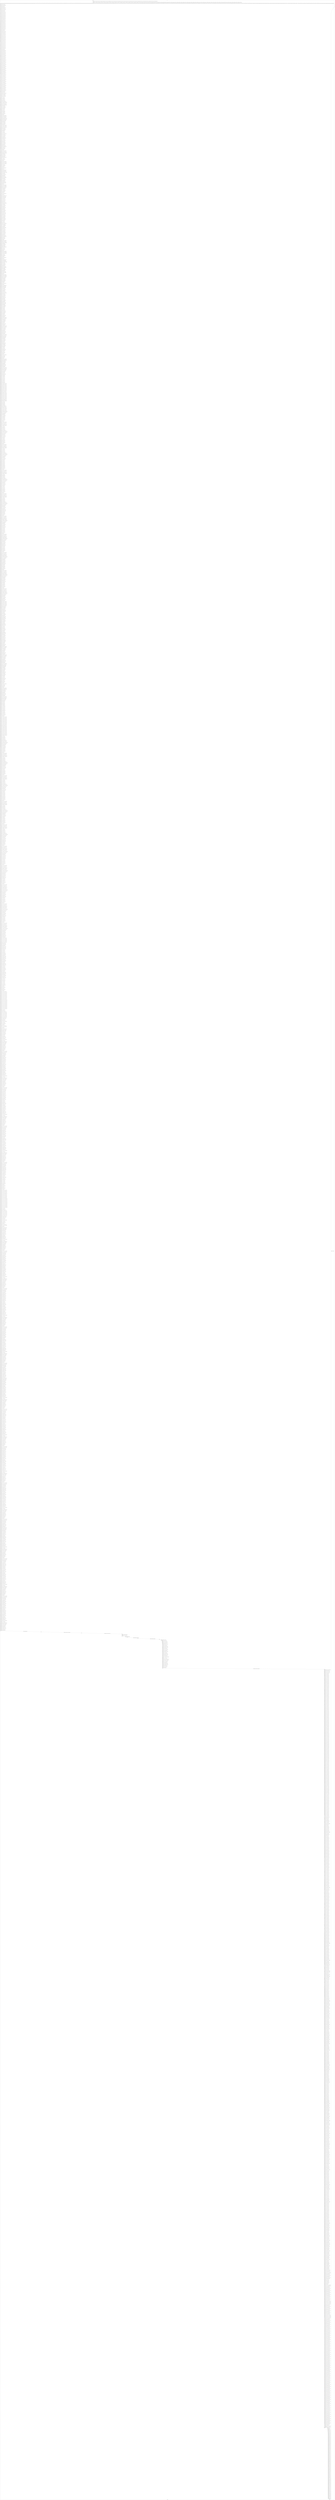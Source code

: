 digraph G {
label="Btor2XCFA";
subgraph cluster_0 {
label="main";
main_init[];
l1[];
l3[];
l4[];
l5[];
l6[];
l7[];
l8[];
l9[];
l10[];
l11[];
l12[];
l13[];
l14[];
l15[];
l16[];
l17[];
l18[];
l19[];
l20[];
l21[];
l22[];
l23[];
l24[];
l25[];
l26[];
l27[];
l28[];
l29[];
l30[];
l31[];
l32[];
l33[];
l34[];
l35[];
l36[];
l37[];
l38[];
l39[];
l40[];
l41[];
l42[];
l43[];
l44[];
l45[];
l46[];
l47[];
l48[];
l49[];
l50[];
l51[];
l52[];
l53[];
l54[];
l55[];
l56[];
l57[];
l58[];
l59[];
l60[];
l61[];
l62[];
l63[];
l64[];
l65[];
l66[];
l67[];
l68[];
l69[];
l70[];
l71[];
l72[];
l73[];
l74[];
l75[];
l76[];
l77[];
l78[];
l79[];
l80[];
l81[];
l82[];
l83[];
l84[];
l85[];
l86[];
l87[];
l88[];
l89[];
l90[];
l91[];
l92[];
l93[];
l94[];
l95[];
l96[];
l97[];
l98[];
l99[];
l100[];
l101[];
l102[];
l103[];
l104[];
l105[];
l106[];
l107[];
l108[];
l109[];
l110[];
l111[];
l112[];
l113[];
l114[];
l115[];
l116[];
l117[];
l118[];
l119[];
l120[];
l121[];
l122[];
l123[];
l124[];
l125[];
l126[];
l127[];
l128[];
l129[];
l130[];
l131[];
l132[];
l133[];
l134[];
l135[];
l136[];
l137[];
l138[];
l139[];
l140[];
l141[];
l142[];
l143[];
l144[];
l145[];
l146[];
l147[];
l148[];
l149[];
l150[];
l151[];
l152[];
l153[];
l154[];
l155[];
l156[];
l157[];
l158[];
l159[];
l160[];
l161[];
l162[];
l163[];
l164[];
l165[];
l166[];
l167[];
l168[];
l169[];
l170[];
l171[];
l172[];
l173[];
l174[];
l175[];
l176[];
l177[];
l178[];
l179[];
l180[];
l181[];
l182[];
l183[];
l184[];
l185[];
l186[];
l187[];
l188[];
l189[];
l190[];
l191[];
l192[];
l193[];
l194[];
l195[];
l196[];
l197[];
l198[];
l199[];
l200[];
l201[];
l202[];
l203[];
l204[];
l205[];
l206[];
l207[];
l208[];
l209[];
l210[];
l211[];
l212[];
l213[];
l214[];
l215[];
l216[];
l217[];
l218[];
l219[];
l220[];
l221[];
l222[];
l223[];
l224[];
l225[];
l226[];
l227[];
l228[];
l229[];
l230[];
l231[];
l232[];
l233[];
l234[];
l235[];
l236[];
l237[];
l238[];
l239[];
l240[];
l241[];
l242[];
l243[];
l244[];
l245[];
l246[];
l247[];
l248[];
l249[];
l250[];
l251[];
l252[];
l253[];
l254[];
l255[];
l256[];
l257[];
l258[];
l259[];
l260[];
l261[];
l262[];
l263[];
l264[];
l265[];
l266[];
l267[];
l268[];
l269[];
l270[];
l271[];
l272[];
l273[];
l274[];
l275[];
l276[];
l277[];
l278[];
l279[];
l280[];
l281[];
l282[];
l283[];
l284[];
l285[];
l286[];
l287[];
l288[];
l289[];
l290[];
l291[];
l292[];
l293[];
l294[];
l295[];
l296[];
l297[];
l298[];
l299[];
l300[];
l301[];
l302[];
l303[];
l304[];
l305[];
l306[];
l307[];
l308[];
l309[];
l310[];
l311[];
l312[];
l313[];
l314[];
l315[];
l316[];
l317[];
l318[];
l319[];
l320[];
l321[];
l322[];
l323[];
l324[];
l325[];
l326[];
l327[];
l328[];
l329[];
l330[];
l331[];
l332[];
l333[];
l334[];
l335[];
l336[];
l337[];
l338[];
l339[];
l340[];
l341[];
l342[];
l343[];
l344[];
l345[];
l346[];
l347[];
l348[];
l349[];
l350[];
l351[];
l352[];
l353[];
l354[];
l355[];
l356[];
l357[];
l358[];
l359[];
l360[];
l361[];
l362[];
l363[];
l364[];
l365[];
l366[];
l367[];
l368[];
l369[];
l370[];
l371[];
l372[];
l373[];
l374[];
l375[];
l376[];
l377[];
l378[];
l379[];
l380[];
l381[];
l382[];
l383[];
l384[];
l385[];
l386[];
l387[];
l388[];
l389[];
l390[];
l391[];
l392[];
l393[];
l394[];
l395[];
l396[];
l397[];
l398[];
l399[];
l400[];
l401[];
l402[];
l403[];
l404[];
l405[];
l406[];
l407[];
l408[];
l409[];
l410[];
l411[];
l412[];
l413[];
l414[];
l415[];
l416[];
l417[];
l418[];
l419[];
l420[];
l421[];
l422[];
l423[];
l424[];
l425[];
l426[];
l427[];
l428[];
l429[];
l430[];
l431[];
l432[];
l433[];
l434[];
l435[];
l436[];
l437[];
l438[];
l439[];
l440[];
l441[];
l442[];
l443[];
l444[];
l445[];
l446[];
l447[];
l448[];
l449[];
l450[];
l451[];
l452[];
l453[];
l454[];
l455[];
l456[];
l457[];
l458[];
l459[];
l460[];
l461[];
l462[];
l463[];
l464[];
l465[];
l466[];
l467[];
l468[];
l469[];
l470[];
l471[];
l472[];
l473[];
l474[];
l475[];
l476[];
l477[];
l478[];
l479[];
l480[];
l481[];
l482[];
l483[];
l484[];
l485[];
l486[];
l487[];
l488[];
l489[];
l490[];
l491[];
l492[];
l493[];
l494[];
l495[];
l496[];
l497[];
l498[];
l499[];
l500[];
l501[];
l502[];
l503[];
l504[];
l505[];
l506[];
l507[];
l508[];
l509[];
l510[];
l511[];
l512[];
l513[];
l514[];
l515[];
l516[];
l517[];
l518[];
l519[];
l520[];
l521[];
l522[];
l523[];
l524[];
l525[];
l526[];
l527[];
l528[];
l529[];
l530[];
l531[];
l532[];
l533[];
l534[];
l535[];
l536[];
l537[];
l538[];
l539[];
l540[];
l541[];
l542[];
l543[];
l544[];
l545[];
l546[];
l547[];
l548[];
l549[];
l550[];
l551[];
l552[];
l553[];
l554[];
l555[];
l556[];
l557[];
l558[];
l559[];
l560[];
l561[];
l562[];
l563[];
l564[];
l565[];
l566[];
l567[];
l568[];
l569[];
l570[];
l571[];
l572[];
l573[];
l574[];
l575[];
l576[];
l577[];
l578[];
l579[];
l580[];
l581[];
l582[];
l583[];
l584[];
l585[];
l586[];
l587[];
l588[];
l589[];
l590[];
l591[];
l592[];
l593[];
l594[];
l595[];
l596[];
l597[];
l598[];
l599[];
l600[];
l601[];
l602[];
l603[];
l604[];
l605[];
l606[];
l607[];
l608[];
l609[];
l610[];
l611[];
l612[];
l613[];
l614[];
l615[];
l616[];
l617[];
l618[];
l619[];
l620[];
l621[];
l622[];
l623[];
l624[];
l625[];
l626[];
l627[];
l628[];
l629[];
l630[];
l631[];
l632[];
l633[];
l634[];
l635[];
l636[];
l637[];
l638[];
l639[];
l640[];
l641[];
l642[];
l643[];
l644[];
l645[];
l646[];
l647[];
l648[];
l649[];
l650[];
l651[];
l652[];
l653[];
l654[];
l655[];
l656[];
l657[];
l658[];
l659[];
l660[];
l661[];
l662[];
l663[];
l664[];
l665[];
l666[];
l667[];
l668[];
l669[];
l670[];
l671[];
l672[];
l673[];
l674[];
l675[];
l676[];
l677[];
l678[];
l679[];
l680[];
l681[];
l682[];
l683[];
l684[];
l685[];
l686[];
l687[];
l688[];
l689[];
l690[];
l691[];
l692[];
l693[];
l694[];
l695[];
l696[];
l697[];
l698[];
l699[];
l700[];
l701[];
l702[];
l703[];
l704[];
l705[];
l706[];
l707[];
l708[];
l709[];
l710[];
l711[];
l712[];
l713[];
l714[];
l715[];
l716[];
l717[];
l718[];
l719[];
l720[];
l721[];
l722[];
l723[];
l724[];
l725[];
l726[];
l727[];
l728[];
l729[];
l730[];
l731[];
l732[];
l733[];
l734[];
l735[];
l736[];
l737[];
l738[];
l739[];
l740[];
l741[];
l742[];
l743[];
l744[];
l745[];
l746[];
l747[];
l748[];
l749[];
l750[];
l751[];
l752[];
l753[];
l754[];
l755[];
l756[];
l757[];
l758[];
l759[];
l760[];
l761[];
l762[];
l763[];
l764[];
l765[];
l766[];
l767[];
l768[];
l769[];
l770[];
l771[];
l772[];
l773[];
l774[];
l775[];
l776[];
l777[];
l778[];
l779[];
l780[];
l781[];
l782[];
l783[];
l784[];
l785[];
l786[];
l787[];
l788[];
l789[];
l790[];
l791[];
l792[];
l793[];
l794[];
l795[];
l796[];
l797[];
l798[];
l799[];
l800[];
l801[];
l802[];
l803[];
l804[];
l805[];
l806[];
l807[];
l808[];
l809[];
l810[];
l811[];
l812[];
l813[];
l814[];
l815[];
l816[];
l817[];
l818[];
l819[];
l820[];
l821[];
l822[];
l823[];
l824[];
l825[];
l826[];
l827[];
l828[];
l829[];
l830[];
l831[];
l832[];
l833[];
l834[];
l835[];
l836[];
l837[];
l838[];
l839[];
l840[];
l841[];
l842[];
l843[];
l844[];
l845[];
l846[];
l847[];
l848[];
l849[];
l850[];
l851[];
l852[];
l853[];
l854[];
l855[];
l856[];
l857[];
l858[];
l859[];
l860[];
l861[];
l862[];
l863[];
l864[];
l865[];
l866[];
l867[];
l868[];
l869[];
l870[];
l871[];
l872[];
l873[];
l874[];
l875[];
l876[];
l877[];
l878[];
l879[];
l880[];
l881[];
l882[];
l883[];
l884[];
l885[];
l886[];
l887[];
l888[];
l889[];
l890[];
l891[];
l892[];
l893[];
l894[];
l895[];
l896[];
l897[];
l898[];
l899[];
l900[];
l901[];
l902[];
l903[];
l904[];
l905[];
l906[];
l907[];
l908[];
l909[];
l910[];
l911[];
l912[];
l913[];
l914[];
l915[];
l916[];
l917[];
l918[];
l919[];
l920[];
l921[];
l922[];
l923[];
l924[];
l925[];
l926[];
l927[];
l928[];
l929[];
l930[];
l931[];
l932[];
l933[];
l934[];
l935[];
l936[];
l937[];
l938[];
l939[];
l940[];
l941[];
l942[];
l943[];
l944[];
l945[];
l946[];
l947[];
l948[];
l949[];
l950[];
l951[];
l952[];
l953[];
l954[];
l955[];
l956[];
l957[];
l958[];
l959[];
l960[];
l961[];
l962[];
l963[];
l964[];
l965[];
l966[];
l967[];
l968[];
l969[];
l970[];
l971[];
l972[];
l973[];
l974[];
l975[];
l976[];
l977[];
l978[];
l979[];
l980[];
l981[];
l982[];
l983[];
l984[];
l985[];
l986[];
l987[];
l988[];
l989[];
l990[];
l991[];
l992[];
l993[];
l994[];
l995[];
l996[];
l997[];
l998[];
l999[];
l1000[];
l1001[];
l1002[];
l1003[];
l1004[];
l1005[];
l1006[];
l1007[];
l1008[];
l1009[];
l1010[];
l1011[];
l1012[];
l1013[];
l1014[];
l1015[];
l1016[];
l1017[];
l1018[];
l1019[];
l1020[];
l1021[];
l1022[];
l1023[];
l1024[];
l1025[];
l1026[];
l1027[];
l1028[];
l1029[];
l1030[];
l1031[];
l1032[];
l1033[];
l1034[];
l1035[];
l1036[];
l1037[];
l1038[];
l1039[];
l1040[];
l1041[];
l1042[];
l1043[];
l1044[];
l1045[];
l1046[];
l1047[];
l1048[];
l1049[];
l1050[];
l1051[];
l1052[];
l1053[];
l1054[];
l1055[];
l1056[];
l1057[];
l1058[];
l1059[];
l1060[];
l1061[];
l1062[];
l1063[];
l1064[];
l1065[];
l1066[];
l1067[];
l1068[];
l1069[];
l1070[];
l1071[];
l1072[];
l1073[];
l1074[];
l1075[];
l1076[];
l1077[];
l1078[];
l1079[];
l1080[];
l1081[];
l1082[];
l1083[];
l1084[];
l1085[];
l1086[];
l1087[];
l1088[];
l1089[];
l1090[];
l1091[];
l1092[];
l1093[];
l1094[];
l1095[];
l1096[];
l1097[];
l1098[];
l1099[];
l1100[];
l1101[];
l1102[];
l1103[];
l1104[];
l1105[];
l1106[];
l1107[];
l1108[];
l1109[];
l1110[];
l1111[];
l1112[];
l1113[];
l1114[];
l1115[];
l1116[];
l1117[];
l1118[];
l1119[];
l1120[];
l1121[];
l1122[];
l1123[];
l1124[];
l1125[];
l1126[];
l1127[];
l1128[];
l1129[];
l1130[];
l1131[];
l1132[];
l1133[];
l1134[];
l1135[];
l1136[];
l1137[];
l1138[];
l1139[];
l1140[];
l1141[];
l1142[];
l1143[];
l1144[];
l1145[];
l1146[];
l1147[];
l1148[];
l1149[];
l1150[];
l1151[];
l1152[];
l1153[];
l1154[];
l1155[];
l1156[];
l1157[];
l1158[];
l1159[];
l1160[];
l1161[];
l1162[];
l1163[];
l1164[];
l1165[];
l1166[];
l1167[];
l1168[];
l1169[];
l1170[];
l1171[];
l1172[];
l1173[];
l1174[];
l1175[];
l1176[];
l1177[];
l1178[];
l1179[];
l1180[];
l1181[];
l1182[];
l1183[];
l1184[];
l1185[];
l1186[];
l1187[];
l1188[];
l1189[];
l1190[];
l1191[];
l1192[];
l1193[];
l1194[];
l1195[];
l1196[];
l1197[];
l1198[];
l1199[];
l1200[];
l1201[];
l1202[];
l1203[];
l1204[];
l1205[];
l1206[];
l1207[];
l1208[];
l1209[];
l1210[];
l1211[];
l1212[];
l1213[];
l1214[];
l1215[];
l1216[];
l1217[];
l1218[];
l1219[];
l1220[];
l1221[];
l1222[];
l1223[];
l1224[];
l1225[];
l1226[];
l1227[];
l1228[];
l1229[];
l1230[];
l1231[];
l1232[];
l1233[];
l1234[];
l1235[];
l1236[];
l1237[];
l1238[];
l1239[];
l1240[];
l1241[];
l1242[];
l1243[];
l1244[];
l1245[];
l1246[];
l1247[];
l1248[];
l1249[];
l1250[];
l1251[];
l1252[];
l1253[];
l1254[];
l1255[];
l1256[];
l1257[];
l1258[];
l1259[];
l1260[];
l1261[];
l1262[];
l1263[];
l1264[];
l1265[];
l1266[];
l1267[];
l1268[];
l1269[];
l1270[];
l1271[];
l1272[];
l1273[];
l1274[];
l1275[];
l1276[];
l1277[];
l1278[];
l1279[];
l1280[];
l1281[];
l1282[];
l1283[];
l1284[];
l1285[];
l1286[];
l1287[];
l1288[];
l1289[];
l1290[];
l1291[];
l1292[];
l1293[];
l1294[];
l1295[];
l1296[];
l1297[];
l1298[];
l1299[];
l1300[];
l1301[];
l1302[];
l1303[];
l1304[];
l1305[];
l1306[];
l1307[];
l1308[];
l1309[];
l1310[];
l1311[];
l1312[];
l1313[];
l1314[];
l1315[];
l1316[];
l1317[];
l1318[];
l1319[];
l1320[];
l1321[];
l1322[];
l1323[];
l1324[];
l1325[];
l1326[];
l1327[];
l1328[];
l1329[];
l1330[];
l1331[];
l1332[];
l1333[];
l1334[];
l1335[];
l1336[];
l1337[];
l1338[];
l1339[];
l1340[];
l1341[];
l1342[];
l1343[];
l1344[];
l1345[];
l1346[];
l1347[];
l1348[];
l1349[];
l1350[];
l1351[];
l1352[];
l1353[];
l1354[];
l1355[];
l1356[];
l1357[];
l1358[];
l1359[];
l1360[];
l1361[];
l1362[];
l1363[];
l1364[];
l1365[];
l1366[];
l1367[];
l1368[];
l1369[];
l1370[];
l1371[];
l1372[];
l1373[];
l1374[];
l1375[];
l1376[];
l1377[];
l1378[];
l1379[];
l1380[];
l1381[];
l1382[];
l1383[];
l1384[];
l1385[];
l1386[];
l1387[];
l1388[];
l1389[];
l1390[];
l1391[];
l1392[];
l1393[];
l1394[];
l1395[];
l1396[];
l1397[];
l1398[];
l1399[];
l1400[];
l1401[];
l1402[];
l1403[];
l1404[];
l1405[];
l1406[];
l1407[];
l1408[];
l1409[];
l1410[];
l1411[];
l1412[];
l1413[];
l1414[];
l1415[];
l1416[];
l1417[];
l1418[];
l1419[];
l1420[];
l1421[];
l1422[];
l1423[];
l1424[];
l1425[];
l1426[];
l1427[];
l1428[];
l1429[];
l1430[];
l1431[];
l1432[];
l1433[];
l1434[];
l1435[];
l1436[];
l1437[];
l1438[];
l1439[];
l1440[];
l1441[];
l1442[];
l1443[];
l1444[];
l1445[];
l1446[];
l1447[];
l1448[];
l1449[];
l1450[];
l1451[];
l1452[];
l1453[];
l1454[];
l1455[];
l1456[];
l1457[];
l1458[];
l1459[];
l1460[];
l1461[];
l1462[];
l1463[];
l1464[];
l1465[];
l1466[];
l1467[];
l1468[];
l1469[];
l1470[];
l1471[];
l1472[];
l1473[];
l1474[];
l1475[];
l1476[];
l1477[];
l1478[];
l1479[];
l1480[];
l1481[];
l1482[];
l1483[];
l1484[];
l1485[];
l1486[];
l1487[];
l1488[];
l1489[];
l1490[];
l1491[];
l1492[];
l1493[];
l1494[];
l1495[];
l1496[];
l1497[];
l1498[];
l1499[];
l1500[];
l1501[];
l1502[];
l1503[];
l1504[];
l1505[];
l1506[];
l1507[];
l1508[];
l1509[];
l1510[];
l1511[];
l1512[];
l1513[];
l1514[];
l1515[];
l1516[];
l1517[];
l1518[];
l1519[];
l1520[];
l1521[];
l1522[];
l1523[];
l1524[];
l1525[];
l1526[];
l1527[];
l1528[];
l1529[];
l1530[];
l1531[];
l1532[];
l1533[];
l1534[];
l1535[];
l1536[];
l1537[];
l1538[];
l1539[];
l1540[];
l1541[];
l1542[];
l1543[];
l1544[];
l1545[];
l1546[];
l1547[];
l1548[];
l1549[];
l1550[];
l1551[];
l1552[];
l1553[];
l1554[];
l1555[];
l1556[];
l1557[];
l1558[];
l1559[];
l1560[];
l1561[];
l1562[];
l1563[];
l1564[];
l1565[];
l1566[];
l1567[];
l1568[];
l1569[];
l1570[];
l1571[];
l1572[];
l1573[];
l1574[];
l1575[];
l1576[];
l1577[];
l1578[];
l1579[];
l1580[];
l1581[];
l1582[];
l1583[];
l1584[];
l1585[];
l1586[];
l1587[];
l1588[];
l1589[];
l1590[];
l1591[];
l1592[];
l1593[];
l1594[];
l1595[];
l1596[];
l1597[];
l1598[];
l1599[];
l1600[];
l1601[];
l1602[];
l1603[];
l1604[];
l1605[];
l1606[];
l1607[];
l1608[];
l1609[];
l1610[];
l1611[];
l1612[];
l1613[];
l1614[];
l1615[];
l1616[];
l1617[];
l1618[];
l1619[];
l1620[];
l1621[];
l1622[];
l1623[];
l1624[];
l1625[];
l1626[];
l1627[];
l1628[];
l1629[];
l1630[];
l1631[];
l1632[];
l1633[];
l1634[];
l1635[];
l1636[];
l1637[];
l1638[];
l1639[];
l1640[];
l1641[];
l1642[];
l1643[];
l1644[];
l1645[];
l1646[];
l1647[];
l1648[];
l1649[];
l1650[];
l1651[];
l1652[];
l1653[];
l1654[];
l1655[];
l1656[];
l1657[];
l1658[];
l1659[];
l1660[];
l1661[];
l1662[];
l1663[];
l1664[];
l1665[];
l1666[];
l1667[];
l1668[];
l1669[];
l1670[];
l1671[];
l1672[];
l1673[];
l1674[];
l1675[];
l1676[];
l1677[];
l1678[];
l1679[];
l1680[];
l1681[];
l1682[];
l1683[];
l1684[];
l1685[];
l1686[];
l1687[];
l1688[];
l1689[];
l1690[];
l1691[];
l1692[];
l1693[];
l1694[];
l1695[];
l1696[];
l1697[];
l1698[];
l1699[];
l1700[];
l1701[];
l1702[];
l1703[];
l1704[];
l1705[];
l1706[];
l1707[];
l1708[];
l1709[];
l1710[];
l1711[];
l1712[];
l1713[];
l1714[];
l1715[];
l1716[];
l1717[];
l1718[];
l1719[];
l1720[];
l1721[];
l1722[];
l1723[];
l1724[];
l1725[];
l1726[];
l1727[];
l1728[];
l1729[];
l1730[];
l1731[];
l1732[];
l1733[];
l1734[];
l1735[];
l1736[];
l1737[];
l1738[];
l1739[];
l1740[];
l1741[];
l1742[];
l1743[];
l1744[];
l1745[];
l1746[];
l1747[];
l1748[];
l1749[];
l1750[];
l1751[];
l1752[];
l1753[];
l1754[];
l1755[];
l1756[];
l1757[];
l1758[];
l1759[];
l1760[];
l1761[];
l1762[];
l1763[];
l1764[];
l1765[];
l1766[];
l1767[];
l1768[];
l1769[];
l1770[];
l1771[];
l1772[];
l1773[];
l1774[];
l1775[];
l1776[];
l1777[];
l1778[];
l1779[];
l1780[];
l1781[];
l1782[];
l1783[];
l1784[];
l1785[];
l1786[];
l1787[];
l1788[];
l1789[];
l1790[];
l1791[];
l1792[];
l1793[];
l1794[];
l1795[];
l1796[];
l1797[];
l1798[];
l1799[];
l1800[];
l1801[];
l1802[];
l1803[];
l1804[];
l1805[];
l1806[];
l1807[];
l1808[];
l1809[];
l1810[];
l1811[];
l1812[];
l1813[];
l1814[];
l1815[];
l1816[];
l1817[];
l1818[];
l1819[];
l1820[];
l1821[];
l1822[];
l1823[];
l1824[];
l1825[];
l1826[];
l1827[];
l1828[];
l1829[];
l1830[];
l1831[];
l1832[];
l1833[];
l1834[];
l1835[];
l1836[];
l1837[];
l1838[];
l1839[];
l1840[];
l1841[];
l1842[];
l1843[];
l1844[];
l1845[];
l1846[];
l1847[];
l1848[];
l1849[];
l1850[];
l1851[];
l1852[];
l1853[];
l1854[];
l1855[];
l1856[];
l1857[];
l1858[];
l1859[];
l1860[];
l1861[];
l1862[];
l1863[];
l1864[];
l1865[];
l1866[];
l1867[];
l1868[];
l1869[];
l1870[];
l1871[];
l1872[];
l1873[];
l1874[];
l1875[];
l1876[];
l1877[];
l1878[];
l1879[];
l1880[];
l1881[];
l1882[];
l1883[];
l1884[];
l1885[];
l1886[];
l1887[];
l1888[];
l1889[];
l1890[];
l1891[];
l1892[];
l1893[];
l1894[];
l1895[];
l1896[];
l1897[];
l1898[];
l1899[];
l1900[];
l1901[];
l1902[];
l1903[];
l1904[];
l1905[];
l1906[];
l1907[];
l1908[];
l1909[];
l1910[];
l1911[];
l1912[];
l1913[];
l1914[];
l1915[];
l1916[];
l1917[];
l1918[];
l1919[];
l1920[];
l1921[];
l1922[];
l1923[];
l1924[];
l1925[];
l1926[];
l1927[];
l1928[];
l1929[];
l1930[];
l1931[];
l1932[];
l1933[];
l1934[];
l1935[];
l1936[];
l1937[];
l1938[];
l1939[];
l1940[];
l1941[];
l1942[];
l1943[];
l1944[];
l1945[];
l1946[];
l1947[];
l1948[];
l1949[];
l1950[];
l1951[];
l1952[];
l1953[];
l1954[];
l1955[];
l1956[];
l1957[];
l1958[];
l1959[];
l1960[];
l1961[];
l1962[];
l1963[];
l1964[];
l1965[];
l1966[];
l1967[];
l1968[];
l1969[];
l1970[];
l1971[];
l1972[];
l1973[];
l1974[];
l1975[];
l1976[];
l1977[];
l1978[];
l1979[];
l1980[];
l1981[];
l1982[];
l1983[];
l1984[];
l1985[];
l1986[];
l1987[];
l1988[];
l1989[];
l1990[];
l1991[];
l1992[];
l1993[];
l1994[];
l1995[];
l1996[];
l1997[];
l1998[];
l1999[];
l2000[];
l2001[];
l2002[];
l2003[];
l2004[];
l2005[];
l2006[];
l2007[];
l2008[];
l2009[];
l2010[];
l2011[];
l2012[];
l2013[];
l2014[];
l2015[];
l2016[];
l2017[];
l2018[];
l2019[];
l2020[];
l2021[];
l2022[];
l2023[];
l2024[];
l2025[];
l2026[];
l2027[];
l2028[];
l2029[];
l2030[];
l2031[];
l2032[];
l2033[];
l2034[];
l2035[];
l2036[];
l2037[];
l2038[];
l2039[];
l2040[];
l2041[];
l2042[];
l2043[];
l2044[];
l2045[];
l2046[];
l2047[];
l2048[];
l2049[];
l2050[];
l2051[];
l2052[];
l2053[];
l2054[];
l2055[];
l2056[];
l2057[];
l2058[];
l2059[];
l2060[];
l2061[];
l2062[];
l2063[];
l2064[];
l2065[];
l2066[];
l2067[];
l2068[];
l2069[];
l2070[];
l2071[];
l2072[];
l2073[];
l2074[];
l2075[];
l2076[];
l2077[];
l2078[];
l2079[];
l2080[];
l2081[];
l2082[];
l2083[];
l2084[];
l2085[];
l2086[];
l2087[];
l2088[];
l2089[];
l2090[];
l2091[];
l2092[];
l2093[];
l2094[];
l2095[];
l2096[];
l2097[];
l2098[];
l2099[];
l2100[];
l2101[];
l2102[];
l2103[];
l2104[];
l2105[];
l2106[];
l2107[];
l2108[];
l2109[];
l2110[];
l2111[];
l2112[];
l2113[];
l2114[];
l2115[];
l2116[];
l2117[];
l2118[];
l2119[];
l2120[];
l2121[];
l2122[];
l2123[];
l2124[];
l2125[];
l2126[];
l2127[];
l2128[];
l2129[];
l2130[];
l2131[];
l2132[];
l2133[];
l2134[];
l2135[];
l2136[];
l2137[];
l2138[];
l2139[];
l2140[];
l2141[];
l2142[];
l2143[];
l2144[];
l2145[];
l2146[];
l2147[];
l2148[];
l2149[];
l2150[];
l2151[];
l2152[];
l2153[];
l2154[];
l2155[];
l2156[];
l2157[];
l2158[];
l2159[];
l2160[];
l2161[];
l2162[];
l2163[];
l2164[];
l2165[];
l2166[];
l2167[];
l2168[];
l2169[];
l2170[];
l2171[];
l2172[];
l2173[];
l2174[];
l2175[];
l2176[];
l2177[];
l2178[];
l2179[];
l2180[];
l2181[];
l2182[];
l2183[];
l2184[];
l2185[];
l2186[];
l2187[];
l2188[];
l2189[];
l2190[];
l2191[];
l2192[];
l2193[];
l2194[];
l2195[];
l2196[];
l2197[];
l2198[];
l2199[];
l2200[];
l2201[];
l2202[];
l2203[];
l2204[];
l2205[];
l2206[];
l2207[];
l2208[];
l2209[];
l2210[];
l2211[];
l2212[];
l2213[];
l2214[];
l2215[];
l2216[];
l2217[];
l2218[];
l2219[];
l2220[];
l2221[];
l2222[];
l2223[];
l2224[];
l2225[];
l2226[];
l2227[];
l2228[];
l2229[];
l2230[];
l2231[];
l2232[];
l2233[];
l2234[];
l2235[];
l2236[];
l2237[];
l2238[];
l2239[];
l2240[];
l2241[];
l2242[];
l2243[];
l2244[];
l2245[];
l2246[];
l2247[];
l2248[];
l2249[];
l2250[];
l2251[];
l2252[];
l2253[];
l2254[];
l2255[];
l2256[];
l2257[];
l2258[];
l2259[];
l2260[];
l2261[];
l2262[];
l2263[];
l2264[];
l2265[];
l2266[];
l2267[];
l2268[];
l2269[];
l2270[];
l2271[];
l2272[];
main_error[];
l2273[];
l2274[];
l2275[];
l2276[];
l2277[];
l2278[];
l2279[];
l2280[];
l2281[];
l2282[];
l2283[];
l2284[];
l2285[];
l2286[];
l2287[];
l2288[];
l2289[];
l2290[];
l2291[];
l2292[];
l2293[];
l2294[];
l2295[];
l2296[];
l2297[];
l2298[];
l2299[];
l2300[];
l2301[];
l2302[];
l2303[];
l2304[];
l2305[];
l2306[];
l2307[];
l2308[];
l2309[];
l2310[];
l2311[];
l2312[];
l2313[];
l2314[];
l2315[];
l2316[];
l2317[];
l2318[];
l2319[];
l2320[];
l2321[];
l2322[];
l2323[];
l2324[];
l2325[];
l2326[];
l2327[];
l2328[];
l2329[];
l2330[];
l2331[];
l2332[];
l2333[];
l2334[];
l2335[];
l2336[];
l2337[];
l2338[];
l2339[];
l2340[];
main_init -> l1 [label="[(assign const_5 #b00000000),(assign const_40 #b0),(assign const_191 #b00000000),(assign const_360 #b1),(assign const_368 #b00000000000000000000000000000000),(assign const_369 #b00000000000000000000000000000010),(assign const_370 #b000000000000000000000000),(assign const_373 #b00000000000000000000000000000001),(assign const_407 #b00000000000000000000000000000100),(assign const_409 #b00000000000000000000000000001000),(assign const_427 #b00000001),(assign const_438 #b00000000000000000000000000000011),(assign const_1279 #b00000000000000000000000000011000),(assign const_1282 #b00000000000000000000000000100000),(assign const_1305 #b00000010)] "];
l3 -> l4 [label="[(havoc input_228),(havoc input_230),(havoc input_232),(havoc input_234),(havoc input_236),(havoc input_238),(havoc input_240),(havoc input_242),(havoc input_244),(havoc input_246),(havoc input_248),(havoc input_250),(havoc input_252),(havoc input_254),(havoc input_256),(havoc input_258),(havoc input_260),(havoc input_262),(havoc input_264),(havoc input_266),(havoc input_268),(havoc input_270),(havoc input_272),(havoc input_274),(havoc input_276),(havoc input_278),(havoc input_280),(havoc input_282),(havoc input_284),(havoc input_286),(havoc input_288),(havoc input_290),(havoc input_292),(havoc input_294),(havoc input_296),(havoc input_298),(havoc input_300),(havoc input_302),(havoc input_304),(havoc input_306),(havoc input_308),(havoc input_310),(havoc input_312),(havoc input_314),(havoc input_316),(havoc input_318),(havoc input_320),(havoc input_322),(havoc input_324),(havoc input_326),(havoc input_328),(havoc input_330),(havoc input_332),(havoc input_334),(havoc input_336),(havoc input_338),(havoc input_340),(havoc input_342),(havoc input_344),(havoc input_346),(havoc input_348),(havoc input_350),(havoc input_352),(havoc input_354),(havoc input_356),(havoc input_358),(havoc input_362),(havoc input_366),(havoc input_383),(havoc input_399),(havoc input_406),(havoc input_415),(havoc input_420),(havoc input_424),(havoc input_437),(havoc input_457),(havoc input_463),(havoc input_474),(havoc input_484),(havoc input_490),(havoc input_496),(havoc input_502),(havoc input_506),(havoc input_513),(havoc input_518),(havoc input_522),(havoc input_534),(havoc input_553),(havoc input_559),(havoc input_570),(havoc input_580),(havoc input_586),(havoc input_592),(havoc input_598),(havoc input_605),(havoc input_614),(havoc input_623),(havoc input_634),(havoc input_640),(havoc input_657),(havoc input_666),(havoc input_709),(havoc input_729),(havoc input_751),(havoc input_776),(havoc input_799),(havoc input_816),(havoc input_834),(havoc input_852),(havoc input_870),(havoc input_888),(havoc input_899),(havoc input_906),(havoc input_913),(havoc input_922),(havoc input_929),(havoc input_935),(havoc input_944),(havoc input_953),(havoc input_964),(havoc input_970),(havoc input_987),(havoc input_996),(havoc input_1041),(havoc input_1061),(havoc input_1083),(havoc input_1108),(havoc input_1131),(havoc input_1148),(havoc input_1167),(havoc input_1186),(havoc input_1205),(havoc input_1224),(havoc input_1236),(havoc input_1246),(havoc input_1253),(havoc input_1262),(havoc input_1269),(havoc input_1327),(havoc input_1338),(havoc input_1349),(havoc input_1355),(havoc input_1364),(havoc input_1376),(havoc input_1387),(havoc input_1394),(havoc input_1404),(havoc input_1416),(havoc input_1427),(havoc input_1434),(havoc input_1442),(havoc input_1454),(havoc input_1465),(havoc input_1472),(havoc input_1529),(havoc input_1541),(havoc input_1552),(havoc input_1559),(havoc input_1568),(havoc input_1580),(havoc input_1591),(havoc input_1598),(havoc input_1608),(havoc input_1620),(havoc input_1631),(havoc input_1638),(havoc input_1646),(havoc input_1658),(havoc input_1669),(havoc input_1676),(havoc input_1686),(havoc input_1694),(havoc input_1706),(havoc input_1717),(havoc input_1725),(havoc input_1733),(havoc input_1745),(havoc input_1756),(havoc input_1763),(havoc input_1771),(havoc input_1783),(havoc input_1794),(havoc input_1801),(havoc input_1809),(havoc input_1821),(havoc input_1832),(havoc input_1842),(havoc input_1850),(havoc input_1862),(havoc input_1873),(havoc input_1881),(havoc input_1889),(havoc input_1901),(havoc input_1912),(havoc input_1919),(havoc input_1927),(havoc input_1939),(havoc input_1950),(havoc input_1957),(havoc input_1965),(havoc input_1977)] "];
l4 -> l5 [label="[(assign binary_143 (bvand state_41 (bvnot state_43)))] "];
l5 -> l6 [label="[(assign binary_144 (bvand binary_143 (bvnot state_45)))] "];
l6 -> l7 [label="[(assign binary_145 (bvand binary_144 state_47))] "];
l7 -> l8 [label="[(assign binary_146 (bvand binary_145 (bvnot state_49)))] "];
l8 -> l9 [label="[(assign binary_147 (bvand binary_146 (bvnot state_51)))] "];
l9 -> l10 [label="[(assign binary_148 (bvand binary_147 (bvnot state_53)))] "];
l10 -> l11 [label="[(assign binary_149 (bvand binary_148 state_55))] "];
l11 -> l12 [label="[(assign binary_150 (bvand binary_149 (bvnot state_57)))] "];
l12 -> l13 [label="[(assign binary_151 (bvand binary_150 (bvnot state_59)))] "];
l13 -> l14 [label="[(assign binary_152 (bvand binary_151 (bvnot state_61)))] "];
l14 -> l15 [label="[(assign binary_153 (bvand binary_152 (bvnot state_63)))] "];
l15 -> l16 [label="[(assign binary_154 (bvand binary_153 (bvnot state_65)))] "];
l16 -> l17 [label="[(assign binary_155 (bvand binary_154 (bvnot state_67)))] "];
l17 -> l18 [label="[(assign binary_156 (bvand binary_155 (bvnot state_69)))] "];
l18 -> l19 [label="[(assign binary_157 (bvand binary_156 (bvnot state_71)))] "];
l19 -> l20 [label="[(assign binary_158 (bvand binary_157 (bvnot state_73)))] "];
l20 -> l21 [label="[(assign binary_159 (bvand binary_158 (bvnot state_75)))] "];
l21 -> l22 [label="[(assign binary_160 (bvand binary_159 (bvnot state_77)))] "];
l22 -> l23 [label="[(assign binary_161 (bvand binary_160 (bvnot state_79)))] "];
l23 -> l24 [label="[(assign binary_162 (bvand binary_161 (bvnot state_81)))] "];
l24 -> l25 [label="[(assign binary_163 (bvand binary_162 (bvnot state_83)))] "];
l25 -> l26 [label="[(assign binary_164 (bvand binary_163 (bvnot state_85)))] "];
l26 -> l27 [label="[(assign binary_165 (bvand binary_164 (bvnot state_87)))] "];
l27 -> l28 [label="[(assign binary_166 (bvand binary_165 (bvnot state_89)))] "];
l28 -> l29 [label="[(assign binary_167 (bvand binary_166 state_91))] "];
l29 -> l30 [label="[(assign binary_168 (bvand binary_167 (bvnot state_93)))] "];
l30 -> l31 [label="[(assign binary_169 (bvand binary_168 (bvnot state_95)))] "];
l31 -> l32 [label="[(assign binary_170 (bvand binary_169 (bvnot state_97)))] "];
l32 -> l33 [label="[(assign binary_171 (bvand binary_170 (bvnot state_99)))] "];
l33 -> l34 [label="[(assign binary_172 (bvand binary_171 (bvnot state_101)))] "];
l34 -> l35 [label="[(assign binary_173 (bvand binary_172 (bvnot state_103)))] "];
l35 -> l36 [label="[(assign binary_174 (bvand binary_173 (bvnot state_105)))] "];
l36 -> l37 [label="[(assign binary_175 (bvand binary_174 (bvnot state_107)))] "];
l37 -> l38 [label="[(assign binary_176 (bvand binary_175 (bvnot state_109)))] "];
l38 -> l39 [label="[(assign binary_177 (bvand binary_176 (bvnot state_111)))] "];
l39 -> l40 [label="[(assign binary_178 (bvand binary_177 (bvnot state_113)))] "];
l40 -> l41 [label="[(assign binary_179 (bvand binary_178 (bvnot state_115)))] "];
l41 -> l42 [label="[(assign binary_180 (bvand binary_179 (bvnot state_117)))] "];
l42 -> l43 [label="[(assign binary_181 (bvand binary_180 (bvnot state_119)))] "];
l43 -> l44 [label="[(assign binary_182 (bvand binary_181 (bvnot state_121)))] "];
l44 -> l45 [label="[(assign binary_183 (bvand binary_182 (bvnot state_123)))] "];
l45 -> l46 [label="[(assign binary_184 (bvand binary_183 (bvnot state_125)))] "];
l46 -> l47 [label="[(assign binary_185 (bvand binary_184 state_127))] "];
l47 -> l48 [label="[(assign binary_186 (bvand binary_185 (bvnot state_129)))] "];
l48 -> l49 [label="[(assign binary_187 (bvand binary_186 (bvnot state_131)))] "];
l49 -> l50 [label="[(assign binary_188 (bvand binary_187 (bvnot state_133)))] "];
l50 -> l51 [label="[(assign binary_189 (bvand binary_188 (bvnot state_135)))] "];
l51 -> l52 [label="[(assign binary_190 (bvand binary_189 (bvnot state_137)))] "];
l52 -> l53 [label="[(assign comparison_192 (ite (= const_191 state_6) #b1 #b0))] "];
l53 -> l54 [label="[(assign binary_193 (bvand binary_190 comparison_192))] "];
l54 -> l55 [label="[(assign comparison_194 (ite (= const_191 state_8) #b1 #b0))] "];
l55 -> l56 [label="[(assign binary_195 (bvand binary_193 comparison_194))] "];
l56 -> l57 [label="[(assign comparison_196 (ite (= const_191 state_10) #b1 #b0))] "];
l57 -> l58 [label="[(assign binary_197 (bvand binary_195 comparison_196))] "];
l58 -> l59 [label="[(assign comparison_198 (ite (= const_191 state_12) #b1 #b0))] "];
l59 -> l60 [label="[(assign binary_199 (bvand binary_197 comparison_198))] "];
l60 -> l61 [label="[(assign comparison_200 (ite (= const_191 state_14) #b1 #b0))] "];
l61 -> l62 [label="[(assign binary_201 (bvand binary_199 comparison_200))] "];
l62 -> l63 [label="[(assign comparison_202 (ite (= const_191 state_16) #b1 #b0))] "];
l63 -> l64 [label="[(assign binary_203 (bvand binary_201 comparison_202))] "];
l64 -> l65 [label="[(assign comparison_204 (ite (= const_191 state_18) #b1 #b0))] "];
l65 -> l66 [label="[(assign binary_205 (bvand binary_203 comparison_204))] "];
l66 -> l67 [label="[(assign comparison_206 (ite (= const_191 state_20) #b1 #b0))] "];
l67 -> l68 [label="[(assign binary_207 (bvand binary_205 comparison_206))] "];
l68 -> l69 [label="[(assign comparison_208 (ite (= const_191 state_22) #b1 #b0))] "];
l69 -> l70 [label="[(assign binary_209 (bvand binary_207 comparison_208))] "];
l70 -> l71 [label="[(assign comparison_210 (ite (= const_191 state_24) #b1 #b0))] "];
l71 -> l72 [label="[(assign binary_211 (bvand binary_209 comparison_210))] "];
l72 -> l73 [label="[(assign comparison_212 (ite (= const_191 state_26) #b1 #b0))] "];
l73 -> l74 [label="[(assign binary_213 (bvand binary_211 comparison_212))] "];
l74 -> l75 [label="[(assign comparison_214 (ite (= const_191 state_28) #b1 #b0))] "];
l75 -> l76 [label="[(assign binary_215 (bvand binary_213 comparison_214))] "];
l76 -> l77 [label="[(assign comparison_216 (ite (= const_191 state_30) #b1 #b0))] "];
l77 -> l78 [label="[(assign binary_217 (bvand binary_215 comparison_216))] "];
l78 -> l79 [label="[(assign comparison_218 (ite (= const_191 state_32) #b1 #b0))] "];
l79 -> l80 [label="[(assign binary_219 (bvand binary_217 comparison_218))] "];
l80 -> l81 [label="[(assign comparison_220 (ite (= const_191 state_34) #b1 #b0))] "];
l81 -> l82 [label="[(assign binary_221 (bvand binary_219 comparison_220))] "];
l82 -> l83 [label="[(assign comparison_222 (ite (= const_191 state_36) #b1 #b0))] "];
l83 -> l84 [label="[(assign binary_223 (bvand binary_221 comparison_222))] "];
l84 -> l85 [label="[(assign comparison_224 (ite (= const_191 state_38) #b1 #b0))] "];
l85 -> l86 [label="[(assign binary_225 (bvand binary_223 comparison_224))] "];
l86 -> l87 [label="[(assign binary_226 (bvand state_141 binary_225))] "];
l87 -> l88 [label="[(assign comparison_363 (ite (= input_236 input_234) #b1 #b0))] "];
l88 -> l89 [label="[(assign binary_364 (bvand input_264 comparison_363))] "];
l89 -> l90 [label="[(assign binary_365 (bvor (bvnot input_362) binary_364))] "];
l90 -> l91 [label="[(assign binary_367 (bvand input_264 (bvnot input_362)))] "];
l91 -> l92 [label="[(assign binary_371 (++ const_370 input_236))] "];
l92 -> l93 [label="[(assign binary_372 (bvadd const_369 binary_371))] "];
l93 -> l94 [label="[(assign binary_374 (bvsub binary_372 const_373))] "];
l94 -> l95 [label="[(assign binary_375 (bvsrem binary_374 const_369))] "];
l95 -> l96 [label="[(assign comparison_376 (ite (= const_368 binary_375) #b1 #b0))] "];
l96 -> l97 [label="[(assign ternary_377 (ite (= comparison_376 #b1) input_228 input_230))] "];
l97 -> l98 [label="[(assign comparison_378 (ite (= const_191 ternary_377) #b1 #b0))] "];
l98 -> l99 [label="[(assign binary_379 (bvand (bvnot comparison_363) comparison_378))] "];
l99 -> l100 [label="[(assign binary_380 (bvand binary_367 binary_379))] "];
l100 -> l101 [label="[(assign binary_381 (bvor (bvnot input_366) binary_380))] "];
l101 -> l102 [label="[(assign binary_382 (bvand binary_365 binary_381))] "];
l102 -> l103 [label="[(assign binary_384 (bvor input_266 input_366))] "];
l103 -> l104 [label="[(assign binary_385 (++ const_370 input_234))] "];
l104 -> l105 [label="[(assign binary_386 (bvadd const_369 binary_385))] "];
l105 -> l106 [label="[(assign binary_387 (bvsub binary_386 const_373))] "];
l106 -> l107 [label="[(assign binary_388 (bvsrem binary_387 const_369))] "];
l107 -> l108 [label="[(assign slice_389 (extract binary_388 0 8))] "];
l108 -> l109 [label="[(assign ternary_390 (ite (= input_366 #b1) slice_389 input_236))] "];
l109 -> l110 [label="[(assign comparison_391 (ite (= input_234 ternary_390) #b1 #b0))] "];
l110 -> l111 [label="[(assign comparison_392 (ite (= const_191 ternary_390) #b1 #b0))] "];
l111 -> l112 [label="[(assign ternary_393 (ite (= comparison_392 #b1) input_228 input_230))] "];
l112 -> l113 [label="[(assign comparison_394 (ite (= const_191 ternary_393) #b1 #b0))] "];
l113 -> l114 [label="[(assign binary_395 (bvor comparison_391 comparison_394))] "];
l114 -> l115 [label="[(assign binary_396 (bvand binary_384 binary_395))] "];
l115 -> l116 [label="[(assign binary_397 (bvor (bvnot input_383) binary_396))] "];
l116 -> l117 [label="[(assign binary_398 (bvand binary_382 binary_397))] "];
l117 -> l118 [label="[(assign ternary_400 (ite (= input_362 #b1) const_191 input_232))] "];
l118 -> l119 [label="[(assign ternary_401 (ite (= input_383 #b1) const_191 ternary_400))] "];
l119 -> l120 [label="[(assign comparison_402 (ite (= const_191 ternary_401) #b1 #b0))] "];
l120 -> l121 [label="[(assign binary_403 (bvand input_280 comparison_402))] "];
l121 -> l122 [label="[(assign binary_404 (bvor (bvnot input_399) binary_403))] "];
l122 -> l123 [label="[(assign binary_405 (bvand binary_398 binary_404))] "];
l123 -> l124 [label="[(assign binary_408 (++ const_370 input_248))] "];
l124 -> l125 [label="[(assign binary_410 (bvsdiv binary_408 const_409))] "];
l125 -> l126 [label="[(assign comparison_411 (ite (= const_407 binary_410) #b1 #b0))] "];
l126 -> l127 [label="[(assign binary_412 (bvand input_284 comparison_411))] "];
l127 -> l128 [label="[(assign binary_413 (bvor (bvnot input_406) binary_412))] "];
l128 -> l129 [label="[(assign binary_414 (bvand binary_405 binary_413))] "];
l129 -> l130 [label="[(assign binary_416 (bvand comparison_402 comparison_411))] "];
l130 -> l131 [label="[(assign binary_417 (bvand input_288 binary_416))] "];
l131 -> l132 [label="[(assign binary_418 (bvor (bvnot input_415) binary_417))] "];
l132 -> l133 [label="[(assign binary_419 (bvand binary_414 binary_418))] "];
l133 -> l134 [label="[(assign binary_421 (bvand input_294 comparison_411))] "];
l134 -> l135 [label="[(assign binary_422 (bvor (bvnot input_420) binary_421))] "];
l135 -> l136 [label="[(assign binary_423 (bvand binary_419 binary_422))] "];
l136 -> l137 [label="[(assign binary_425 (bvand input_294 (bvnot input_420)))] "];
l137 -> l138 [label="[(assign comparison_426 (ite (= const_368 binary_410) #b1 #b0))] "];
l138 -> l139 [label="[(assign binary_428 (bvsrem binary_408 const_409))] "];
l139 -> l140 [label="[(assign binary_429 (bvadd const_373 binary_428))] "];
l140 -> l141 [label="[(assign slice_430 (extract binary_429 0 8))] "];
l141 -> l142 [label="[(assign ternary_431 (ite (= input_415 #b1) slice_430 input_242))] "];
l142 -> l143 [label="[(assign comparison_432 (ite (= const_427 ternary_431) #b1 #b0))] "];
l143 -> l144 [label="[(assign binary_433 (bvand comparison_426 (bvnot comparison_432)))] "];
l144 -> l145 [label="[(assign binary_434 (bvand binary_425 binary_433))] "];
l145 -> l146 [label="[(assign binary_435 (bvor (bvnot input_424) binary_434))] "];
l146 -> l147 [label="[(assign binary_436 (bvand binary_423 binary_435))] "];
l147 -> l148 [label="[(assign comparison_439 (ite (= const_438 binary_410) #b1 #b0))] "];
l148 -> l149 [label="[(assign binary_440 (++ const_370 slice_430))] "];
l149 -> l150 [label="[(assign binary_441 (bvadd const_373 binary_440))] "];
l150 -> l151 [label="[(assign slice_442 (extract binary_441 0 8))] "];
l151 -> l152 [label="[(assign ternary_443 (ite (= input_406 #b1) slice_430 input_246))] "];
l152 -> l153 [label="[(assign ternary_444 (ite (= input_415 #b1) slice_442 ternary_443))] "];
l153 -> l154 [label="[(assign ternary_445 (ite (= input_420 #b1) slice_430 ternary_444))] "];
l154 -> l155 [label="[(assign binary_446 (++ const_370 ternary_445))] "];
l155 -> l156 [label="[(assign binary_447 (bvsrem binary_429 binary_446))] "];
l156 -> l157 [label="[(assign slice_448 (extract binary_447 8 32))] "];
l157 -> l158 [label="[(assign comparison_449 (ite (= const_370 slice_448) #b1 #b0))] "];
l158 -> l159 [label="[(assign slice_450 (extract binary_447 0 8))] "];
l159 -> l160 [label="[(assign comparison_451 (ite (= ternary_431 slice_450) #b1 #b0))] "];
l160 -> l161 [label="[(assign binary_452 (bvand comparison_449 comparison_451))] "];
l161 -> l162 [label="[(assign binary_453 (bvand (bvnot comparison_439) (bvnot binary_452)))] "];
l162 -> l163 [label="[(assign binary_454 (bvand input_298 binary_453))] "];
l163 -> l164 [label="[(assign binary_455 (bvor (bvnot input_437) binary_454))] "];
l164 -> l165 [label="[(assign binary_456 (bvand binary_436 binary_455))] "];
l165 -> l166 [label="[(assign binary_458 (bvand input_298 (bvnot input_437)))] "];
l166 -> l167 [label="[(assign binary_459 (bvand (bvnot comparison_439) binary_452))] "];
l167 -> l168 [label="[(assign binary_460 (bvand binary_458 binary_459))] "];
l168 -> l169 [label="[(assign binary_461 (bvor (bvnot input_457) binary_460))] "];
l169 -> l170 [label="[(assign binary_462 (bvand binary_456 binary_461))] "];
l170 -> l171 [label="[(assign binary_464 (bvand binary_458 (bvnot input_457)))] "];
l171 -> l172 [label="[(assign binary_465 (bvand comparison_402 comparison_439))] "];
l172 -> l173 [label="[(assign slice_466 (extract binary_410 0 8))] "];
l173 -> l174 [label="[(assign ternary_467 (ite (= input_437 #b1) slice_466 input_244))] "];
l174 -> l175 [label="[(assign ternary_468 (ite (= input_457 #b1) slice_466 ternary_467))] "];
l175 -> l176 [label="[(assign comparison_469 (ite (= const_191 ternary_468) #b1 #b0))] "];
l176 -> l177 [label="[(assign binary_470 (bvand binary_465 comparison_469))] "];
l177 -> l178 [label="[(assign binary_471 (bvand binary_464 binary_470))] "];
l178 -> l179 [label="[(assign binary_472 (bvor (bvnot input_463) binary_471))] "];
l179 -> l180 [label="[(assign binary_473 (bvand binary_462 binary_472))] "];
l180 -> l181 [label="[(assign slice_475 (extract binary_410 8 32))] "];
l181 -> l182 [label="[(assign comparison_476 (ite (= const_370 slice_475) #b1 #b0))] "];
l182 -> l183 [label="[(assign slice_477 (extract binary_410 0 8))] "];
l183 -> l184 [label="[(assign comparison_478 (ite (= ternary_468 slice_477) #b1 #b0))] "];
l184 -> l185 [label="[(assign binary_479 (bvand comparison_476 comparison_478))] "];
l185 -> l186 [label="[(assign binary_480 (bvand (bvnot binary_452) binary_479))] "];
l186 -> l187 [label="[(assign binary_481 (bvand input_304 binary_480))] "];
l187 -> l188 [label="[(assign binary_482 (bvor (bvnot input_474) binary_481))] "];
l188 -> l189 [label="[(assign binary_483 (bvand binary_473 binary_482))] "];
l189 -> l190 [label="[(assign binary_485 (bvand input_304 (bvnot input_474)))] "];
l190 -> l191 [label="[(assign binary_486 (bvand (bvnot binary_452) (bvnot binary_479)))] "];
l191 -> l192 [label="[(assign binary_487 (bvand binary_485 binary_486))] "];
l192 -> l193 [label="[(assign binary_488 (bvor (bvnot input_484) binary_487))] "];
l193 -> l194 [label="[(assign binary_489 (bvand binary_483 binary_488))] "];
l194 -> l195 [label="[(assign binary_491 (bvand binary_485 (bvnot input_484)))] "];
l195 -> l196 [label="[(assign binary_492 (bvand binary_452 binary_479))] "];
l196 -> l197 [label="[(assign binary_493 (bvand binary_491 binary_492))] "];
l197 -> l198 [label="[(assign binary_494 (bvor (bvnot input_490) binary_493))] "];
l198 -> l199 [label="[(assign binary_495 (bvand binary_489 binary_494))] "];
l199 -> l200 [label="[(assign binary_497 (bvand binary_491 (bvnot input_490)))] "];
l200 -> l201 [label="[(assign binary_498 (bvand binary_452 (bvnot binary_479)))] "];
l201 -> l202 [label="[(assign binary_499 (bvand binary_497 binary_498))] "];
l202 -> l203 [label="[(assign binary_500 (bvor (bvnot input_496) binary_499))] "];
l203 -> l204 [label="[(assign binary_501 (bvand binary_495 binary_500))] "];
l204 -> l205 [label="[(assign binary_503 (bvand input_316 comparison_402))] "];
l205 -> l206 [label="[(assign binary_504 (bvor (bvnot input_502) binary_503))] "];
l206 -> l207 [label="[(assign binary_505 (bvand binary_501 binary_504))] "];
l207 -> l208 [label="[(assign binary_507 (++ const_370 input_258))] "];
l208 -> l209 [label="[(assign binary_508 (bvsdiv binary_507 const_409))] "];
l209 -> l210 [label="[(assign comparison_509 (ite (= const_407 binary_508) #b1 #b0))] "];
l210 -> l211 [label="[(assign binary_510 (bvand input_320 comparison_509))] "];
l211 -> l212 [label="[(assign binary_511 (bvor (bvnot input_506) binary_510))] "];
l212 -> l213 [label="[(assign binary_512 (bvand binary_505 binary_511))] "];
l213 -> l214 [label="[(assign binary_514 (bvand comparison_402 comparison_509))] "];
l214 -> l215 [label="[(assign binary_515 (bvand input_324 binary_514))] "];
l215 -> l216 [label="[(assign binary_516 (bvor (bvnot input_513) binary_515))] "];
l216 -> l217 [label="[(assign binary_517 (bvand binary_512 binary_516))] "];
l217 -> l218 [label="[(assign binary_519 (bvand input_330 comparison_509))] "];
l218 -> l219 [label="[(assign binary_520 (bvor (bvnot input_518) binary_519))] "];
l219 -> l220 [label="[(assign binary_521 (bvand binary_517 binary_520))] "];
l220 -> l221 [label="[(assign binary_523 (bvand input_330 (bvnot input_518)))] "];
l221 -> l222 [label="[(assign comparison_524 (ite (= const_368 binary_508) #b1 #b0))] "];
l222 -> l223 [label="[(assign binary_525 (bvsrem binary_507 const_409))] "];
l223 -> l224 [label="[(assign binary_526 (bvadd const_373 binary_525))] "];
l224 -> l225 [label="[(assign slice_527 (extract binary_526 0 8))] "];
l225 -> l226 [label="[(assign ternary_528 (ite (= input_513 #b1) slice_527 input_252))] "];
l226 -> l227 [label="[(assign comparison_529 (ite (= const_427 ternary_528) #b1 #b0))] "];
l227 -> l228 [label="[(assign binary_530 (bvand comparison_524 (bvnot comparison_529)))] "];
l228 -> l229 [label="[(assign binary_531 (bvand binary_523 binary_530))] "];
l229 -> l230 [label="[(assign binary_532 (bvor (bvnot input_522) binary_531))] "];
l230 -> l231 [label="[(assign binary_533 (bvand binary_521 binary_532))] "];
l231 -> l232 [label="[(assign comparison_535 (ite (= const_438 binary_508) #b1 #b0))] "];
l232 -> l233 [label="[(assign binary_536 (++ const_370 slice_527))] "];
l233 -> l234 [label="[(assign binary_537 (bvadd const_373 binary_536))] "];
l234 -> l235 [label="[(assign slice_538 (extract binary_537 0 8))] "];
l235 -> l236 [label="[(assign ternary_539 (ite (= input_506 #b1) slice_527 input_256))] "];
l236 -> l237 [label="[(assign ternary_540 (ite (= input_513 #b1) slice_538 ternary_539))] "];
l237 -> l238 [label="[(assign ternary_541 (ite (= input_518 #b1) slice_527 ternary_540))] "];
l238 -> l239 [label="[(assign binary_542 (++ const_370 ternary_541))] "];
l239 -> l240 [label="[(assign binary_543 (bvsrem binary_526 binary_542))] "];
l240 -> l241 [label="[(assign slice_544 (extract binary_543 8 32))] "];
l241 -> l242 [label="[(assign comparison_545 (ite (= const_370 slice_544) #b1 #b0))] "];
l242 -> l243 [label="[(assign slice_546 (extract binary_543 0 8))] "];
l243 -> l244 [label="[(assign comparison_547 (ite (= ternary_528 slice_546) #b1 #b0))] "];
l244 -> l245 [label="[(assign binary_548 (bvand comparison_545 comparison_547))] "];
l245 -> l246 [label="[(assign binary_549 (bvand (bvnot comparison_535) (bvnot binary_548)))] "];
l246 -> l247 [label="[(assign binary_550 (bvand input_334 binary_549))] "];
l247 -> l248 [label="[(assign binary_551 (bvor (bvnot input_534) binary_550))] "];
l248 -> l249 [label="[(assign binary_552 (bvand binary_533 binary_551))] "];
l249 -> l250 [label="[(assign binary_554 (bvand input_334 (bvnot input_534)))] "];
l250 -> l251 [label="[(assign binary_555 (bvand (bvnot comparison_535) binary_548))] "];
l251 -> l252 [label="[(assign binary_556 (bvand binary_554 binary_555))] "];
l252 -> l253 [label="[(assign binary_557 (bvor (bvnot input_553) binary_556))] "];
l253 -> l254 [label="[(assign binary_558 (bvand binary_552 binary_557))] "];
l254 -> l255 [label="[(assign binary_560 (bvand binary_554 (bvnot input_553)))] "];
l255 -> l256 [label="[(assign binary_561 (bvand comparison_402 comparison_535))] "];
l256 -> l257 [label="[(assign slice_562 (extract binary_508 0 8))] "];
l257 -> l258 [label="[(assign ternary_563 (ite (= input_534 #b1) slice_562 input_254))] "];
l258 -> l259 [label="[(assign ternary_564 (ite (= input_553 #b1) slice_562 ternary_563))] "];
l259 -> l260 [label="[(assign comparison_565 (ite (= const_191 ternary_564) #b1 #b0))] "];
l260 -> l261 [label="[(assign binary_566 (bvand binary_561 comparison_565))] "];
l261 -> l262 [label="[(assign binary_567 (bvand binary_560 binary_566))] "];
l262 -> l263 [label="[(assign binary_568 (bvor (bvnot input_559) binary_567))] "];
l263 -> l264 [label="[(assign binary_569 (bvand binary_558 binary_568))] "];
l264 -> l265 [label="[(assign slice_571 (extract binary_508 8 32))] "];
l265 -> l266 [label="[(assign comparison_572 (ite (= const_370 slice_571) #b1 #b0))] "];
l266 -> l267 [label="[(assign slice_573 (extract binary_508 0 8))] "];
l267 -> l268 [label="[(assign comparison_574 (ite (= ternary_564 slice_573) #b1 #b0))] "];
l268 -> l269 [label="[(assign binary_575 (bvand comparison_572 comparison_574))] "];
l269 -> l270 [label="[(assign binary_576 (bvand (bvnot binary_548) binary_575))] "];
l270 -> l271 [label="[(assign binary_577 (bvand input_340 binary_576))] "];
l271 -> l272 [label="[(assign binary_578 (bvor (bvnot input_570) binary_577))] "];
l272 -> l273 [label="[(assign binary_579 (bvand binary_569 binary_578))] "];
l273 -> l274 [label="[(assign binary_581 (bvand input_340 (bvnot input_570)))] "];
l274 -> l275 [label="[(assign binary_582 (bvand (bvnot binary_548) (bvnot binary_575)))] "];
l275 -> l276 [label="[(assign binary_583 (bvand binary_581 binary_582))] "];
l276 -> l277 [label="[(assign binary_584 (bvor (bvnot input_580) binary_583))] "];
l277 -> l278 [label="[(assign binary_585 (bvand binary_579 binary_584))] "];
l278 -> l279 [label="[(assign binary_587 (bvand binary_581 (bvnot input_580)))] "];
l279 -> l280 [label="[(assign binary_588 (bvand binary_548 binary_575))] "];
l280 -> l281 [label="[(assign binary_589 (bvand binary_587 binary_588))] "];
l281 -> l282 [label="[(assign binary_590 (bvor (bvnot input_586) binary_589))] "];
l282 -> l283 [label="[(assign binary_591 (bvand binary_585 binary_590))] "];
l283 -> l284 [label="[(assign binary_593 (bvand binary_587 (bvnot input_586)))] "];
l284 -> l285 [label="[(assign binary_594 (bvand binary_548 (bvnot binary_575)))] "];
l285 -> l286 [label="[(assign binary_595 (bvand binary_593 binary_594))] "];
l286 -> l287 [label="[(assign binary_596 (bvor (bvnot input_592) binary_595))] "];
l287 -> l288 [label="[(assign binary_597 (bvand binary_591 binary_596))] "];
l288 -> l289 [label="[(assign binary_599 (bvor input_262 input_362))] "];
l289 -> l290 [label="[(assign binary_600 (bvor binary_599 input_383))] "];
l290 -> l291 [label="[(assign binary_601 (bvand input_278 binary_600))] "];
l291 -> l292 [label="[(assign binary_602 (bvand binary_601 comparison_402))] "];
l292 -> l293 [label="[(assign binary_603 (bvor (bvnot input_598) binary_602))] "];
l293 -> l294 [label="[(assign binary_604 (bvand binary_597 binary_603))] "];
l294 -> l295 [label="[(assign binary_606 (bvor input_286 input_406))] "];
l295 -> l296 [label="[(assign binary_607 (bvand binary_600 (bvnot input_598)))] "];
l296 -> l297 [label="[(assign binary_608 (bvand binary_606 binary_607))] "];
l297 -> l298 [label="[(assign ternary_609 (ite (= input_598 #b1) const_427 ternary_401))] "];
l298 -> l299 [label="[(assign comparison_610 (ite (= const_191 ternary_609) #b1 #b0))] "];
l299 -> l300 [label="[(assign binary_611 (bvand binary_608 comparison_610))] "];
l300 -> l301 [label="[(assign binary_612 (bvor (bvnot input_605) binary_611))] "];
l301 -> l302 [label="[(assign binary_613 (bvand binary_604 binary_612))] "];
l302 -> l303 [label="[(assign binary_615 (bvor input_290 input_415))] "];
l303 -> l304 [label="[(assign binary_616 (bvand binary_607 (bvnot input_605)))] "];
l304 -> l305 [label="[(assign binary_617 (bvand binary_615 binary_616))] "];
l305 -> l306 [label="[(assign ternary_618 (ite (= input_605 #b1) const_427 ternary_609))] "];
l306 -> l307 [label="[(assign comparison_619 (ite (= const_191 ternary_618) #b1 #b0))] "];
l307 -> l308 [label="[(assign binary_620 (bvand binary_617 comparison_619))] "];
l308 -> l309 [label="[(assign binary_621 (bvor (bvnot input_614) binary_620))] "];
l309 -> l310 [label="[(assign binary_622 (bvand binary_613 binary_621))] "];
l310 -> l311 [label="[(assign binary_624 (bvand binary_425 (bvnot input_424)))] "];
l311 -> l312 [label="[(assign binary_625 (bvand binary_616 (bvnot input_614)))] "];
l312 -> l313 [label="[(assign binary_626 (bvand binary_624 binary_625))] "];
l313 -> l314 [label="[(assign ternary_627 (ite (= input_614 #b1) const_427 ternary_618))] "];
l314 -> l315 [label="[(assign comparison_628 (ite (= const_191 ternary_627) #b1 #b0))] "];
l315 -> l316 [label="[(assign binary_629 (bvand comparison_426 comparison_628))] "];
l316 -> l317 [label="[(assign binary_630 (bvand comparison_432 binary_629))] "];
l317 -> l318 [label="[(assign binary_631 (bvand binary_626 binary_630))] "];
l318 -> l319 [label="[(assign binary_632 (bvor (bvnot input_623) binary_631))] "];
l319 -> l320 [label="[(assign binary_633 (bvand binary_622 binary_632))] "];
l320 -> l321 [label="[(assign binary_635 (bvor input_300 input_457))] "];
l321 -> l322 [label="[(assign binary_636 (bvand binary_625 (bvnot input_623)))] "];
l322 -> l323 [label="[(assign binary_637 (bvand binary_635 binary_636))] "];
l323 -> l324 [label="[(assign binary_638 (bvor (bvnot input_634) binary_637))] "];
l324 -> l325 [label="[(assign binary_639 (bvand binary_633 binary_638))] "];
l325 -> l326 [label="[(assign binary_641 (bvor input_306 input_490))] "];
l326 -> l327 [label="[(assign binary_642 (bvor binary_641 input_496))] "];
l327 -> l328 [label="[(assign binary_643 (bvand binary_636 (bvnot input_634)))] "];
l328 -> l329 [label="[(assign binary_644 (bvand binary_642 binary_643))] "];
l329 -> l330 [label="[(assign binary_645 (++ const_370 input_250))] "];
l330 -> l331 [label="[(assign binary_646 (bvadd const_373 binary_645))] "];
l331 -> l332 [label="[(assign slice_647 (extract binary_646 0 8))] "];
l332 -> l333 [label="[(assign ternary_648 (ite (= input_474 #b1) slice_647 input_250))] "];
l333 -> l334 [label="[(assign binary_649 (++ const_370 ternary_648))] "];
l334 -> l335 [label="[(assign binary_650 (bvadd const_373 binary_649))] "];
l335 -> l336 [label="[(assign slice_651 (extract binary_650 0 8))] "];
l336 -> l337 [label="[(assign ternary_652 (ite (= input_490 #b1) slice_651 ternary_648))] "];
l337 -> l338 [label="[(assign comparison_653 (ite (= ternary_652 ternary_445) #b1 #b0))] "];
l338 -> l339 [label="[(assign binary_654 (bvand binary_644 comparison_653))] "];
l339 -> l340 [label="[(assign binary_655 (bvor (bvnot input_640) binary_654))] "];
l340 -> l341 [label="[(assign binary_656 (bvand binary_639 binary_655))] "];
l341 -> l342 [label="[(assign binary_658 (bvand binary_643 (bvnot input_640)))] "];
l342 -> l343 [label="[(assign binary_659 (bvand binary_642 (bvnot input_640)))] "];
l343 -> l344 [label="[(assign binary_660 (bvand binary_658 binary_659))] "];
l344 -> l345 [label="[(assign ternary_661 (ite (= input_640 #b1) const_427 ternary_652))] "];
l345 -> l346 [label="[(assign comparison_662 (ite (= ternary_445 ternary_661) #b1 #b0))] "];
l346 -> l347 [label="[(assign binary_663 (bvand binary_660 (bvnot comparison_662)))] "];
l347 -> l348 [label="[(assign binary_664 (bvor (bvnot input_657) binary_663))] "];
l348 -> l349 [label="[(assign binary_665 (bvand binary_656 binary_664))] "];
l349 -> l350 [label="[(assign binary_667 (bvor input_282 input_399))] "];
l350 -> l351 [label="[(assign binary_668 (bvand binary_367 (bvnot input_366)))] "];
l351 -> l352 [label="[(assign binary_669 (bvor binary_668 input_598))] "];
l352 -> l353 [label="[(assign binary_670 (bvor binary_669 input_605))] "];
l353 -> l354 [label="[(assign binary_671 (bvor binary_670 input_614))] "];
l354 -> l355 [label="[(assign binary_672 (bvor binary_671 input_623))] "];
l355 -> l356 [label="[(assign binary_673 (bvor binary_672 input_634))] "];
l356 -> l357 [label="[(assign binary_674 (bvor binary_673 input_640))] "];
l357 -> l358 [label="[(assign binary_675 (bvor binary_674 input_657))] "];
l358 -> l359 [label="[(assign binary_676 (bvand binary_667 binary_675))] "];
l359 -> l360 [label="[(assign ternary_677 (ite (= input_598 #b1) const_427 ternary_390))] "];
l360 -> l361 [label="[(assign ternary_678 (ite (= input_605 #b1) const_427 ternary_677))] "];
l361 -> l362 [label="[(assign ternary_679 (ite (= input_614 #b1) const_427 ternary_678))] "];
l362 -> l363 [label="[(assign ternary_680 (ite (= input_623 #b1) const_427 ternary_679))] "];
l363 -> l364 [label="[(assign ternary_681 (ite (= input_634 #b1) const_427 ternary_680))] "];
l364 -> l365 [label="[(assign ternary_682 (ite (= input_640 #b1) const_427 ternary_681))] "];
l365 -> l366 [label="[(assign ternary_683 (ite (= input_657 #b1) const_427 ternary_682))] "];
l366 -> l367 [label="[(assign comparison_684 (ite (= const_191 ternary_683) #b1 #b0))] "];
l367 -> l368 [label="[(assign ternary_685 (ite (= input_598 #b1) const_191 input_234))] "];
l368 -> l369 [label="[(assign ternary_686 (ite (= input_605 #b1) const_191 ternary_685))] "];
l369 -> l370 [label="[(assign ternary_687 (ite (= input_614 #b1) const_191 ternary_686))] "];
l370 -> l371 [label="[(assign ternary_688 (ite (= input_623 #b1) const_191 ternary_687))] "];
l371 -> l372 [label="[(assign ternary_689 (ite (= input_634 #b1) const_191 ternary_688))] "];
l372 -> l373 [label="[(assign ternary_690 (ite (= input_640 #b1) const_191 ternary_689))] "];
l373 -> l374 [label="[(assign ternary_691 (ite (= input_657 #b1) const_191 ternary_690))] "];
l374 -> l375 [label="[(assign comparison_692 (ite (= ternary_683 ternary_691) #b1 #b0))] "];
l375 -> l376 [label="[(assign binary_693 (bvand comparison_684 (bvnot comparison_692)))] "];
l376 -> l377 [label="[(assign binary_694 (++ const_370 ternary_683))] "];
l377 -> l378 [label="[(assign binary_695 (bvadd const_369 binary_694))] "];
l378 -> l379 [label="[(assign binary_696 (bvsub binary_695 const_373))] "];
l379 -> l380 [label="[(assign binary_697 (bvsrem binary_696 const_369))] "];
l380 -> l381 [label="[(assign comparison_698 (ite (= const_368 binary_697) #b1 #b0))] "];
l381 -> l382 [label="[(assign ternary_699 (ite (= input_399 #b1) const_191 input_228))] "];
l382 -> l383 [label="[(assign ternary_700 (ite (= input_415 #b1) const_427 ternary_699))] "];
l383 -> l384 [label="[(assign ternary_701 (ite (= input_502 #b1) const_191 input_230))] "];
l384 -> l385 [label="[(assign ternary_702 (ite (= input_513 #b1) const_427 ternary_701))] "];
l385 -> l386 [label="[(assign ternary_703 (ite (= comparison_698 #b1) ternary_700 ternary_702))] "];
l386 -> l387 [label="[(assign comparison_704 (ite (= const_427 ternary_703) #b1 #b0))] "];
l387 -> l388 [label="[(assign binary_705 (bvand binary_693 comparison_704))] "];
l388 -> l389 [label="[(assign binary_706 (bvand binary_676 binary_705))] "];
l389 -> l390 [label="[(assign binary_707 (bvor (bvnot input_666) binary_706))] "];
l390 -> l391 [label="[(assign binary_708 (bvand binary_665 binary_707))] "];
l391 -> l392 [label="[(assign binary_710 (bvand input_276 binary_675))] "];
l392 -> l393 [label="[(assign binary_711 (bvadd const_373 binary_694))] "];
l393 -> l394 [label="[(assign binary_712 (bvsrem binary_711 const_369))] "];
l394 -> l395 [label="[(assign slice_713 (extract binary_712 0 8))] "];
l395 -> l396 [label="[(assign ternary_714 (ite (= input_666 #b1) slice_713 ternary_683))] "];
l396 -> l397 [label="[(assign comparison_715 (ite (= const_191 ternary_714) #b1 #b0))] "];
l397 -> l398 [label="[(assign comparison_716 (ite (= ternary_691 ternary_714) #b1 #b0))] "];
l398 -> l399 [label="[(assign binary_717 (bvand comparison_715 (bvnot comparison_716)))] "];
l399 -> l400 [label="[(assign binary_718 (++ const_370 ternary_714))] "];
l400 -> l401 [label="[(assign binary_719 (bvadd const_369 binary_718))] "];
l401 -> l402 [label="[(assign binary_720 (bvsub binary_719 const_373))] "];
l402 -> l403 [label="[(assign binary_721 (bvsrem binary_720 const_369))] "];
l403 -> l404 [label="[(assign comparison_722 (ite (= const_368 binary_721) #b1 #b0))] "];
l404 -> l405 [label="[(assign ternary_723 (ite (= comparison_722 #b1) ternary_700 ternary_702))] "];
l405 -> l406 [label="[(assign comparison_724 (ite (= const_427 ternary_723) #b1 #b0))] "];
l406 -> l407 [label="[(assign binary_725 (bvand binary_717 comparison_724))] "];
l407 -> l408 [label="[(assign binary_726 (bvand binary_710 binary_725))] "];
l408 -> l409 [label="[(assign binary_727 (bvor (bvnot input_709) binary_726))] "];
l409 -> l410 [label="[(assign binary_728 (bvand binary_708 binary_727))] "];
l410 -> l411 [label="[(assign binary_730 (bvor input_292 input_420))] "];
l411 -> l412 [label="[(assign binary_731 (bvor binary_730 input_614))] "];
l412 -> l413 [label="[(assign binary_732 (bvand binary_731 binary_675))] "];
l413 -> l414 [label="[(assign binary_733 (bvadd const_373 binary_718))] "];
l414 -> l415 [label="[(assign binary_734 (bvsrem binary_733 const_369))] "];
l415 -> l416 [label="[(assign slice_735 (extract binary_734 0 8))] "];
l416 -> l417 [label="[(assign ternary_736 (ite (= input_709 #b1) slice_735 ternary_714))] "];
l417 -> l418 [label="[(assign comparison_737 (ite (= const_191 ternary_736) #b1 #b0))] "];
l418 -> l419 [label="[(assign comparison_738 (ite (= ternary_691 ternary_736) #b1 #b0))] "];
l419 -> l420 [label="[(assign binary_739 (bvand comparison_737 (bvnot comparison_738)))] "];
l420 -> l421 [label="[(assign binary_740 (++ const_370 ternary_736))] "];
l421 -> l422 [label="[(assign binary_741 (bvadd const_369 binary_740))] "];
l422 -> l423 [label="[(assign binary_742 (bvsub binary_741 const_373))] "];
l423 -> l424 [label="[(assign binary_743 (bvsrem binary_742 const_369))] "];
l424 -> l425 [label="[(assign comparison_744 (ite (= const_368 binary_743) #b1 #b0))] "];
l425 -> l426 [label="[(assign ternary_745 (ite (= comparison_744 #b1) ternary_700 ternary_702))] "];
l426 -> l427 [label="[(assign comparison_746 (ite (= const_427 ternary_745) #b1 #b0))] "];
l427 -> l428 [label="[(assign binary_747 (bvand binary_739 comparison_746))] "];
l428 -> l429 [label="[(assign binary_748 (bvand binary_732 binary_747))] "];
l429 -> l430 [label="[(assign binary_749 (bvor (bvnot input_729) binary_748))] "];
l430 -> l431 [label="[(assign binary_750 (bvand binary_728 binary_749))] "];
l431 -> l432 [label="[(assign binary_752 (bvor input_296 input_424))] "];
l432 -> l433 [label="[(assign binary_753 (bvor binary_752 input_437))] "];
l433 -> l434 [label="[(assign binary_754 (bvor binary_753 input_605))] "];
l434 -> l435 [label="[(assign binary_755 (bvor binary_754 input_623))] "];
l435 -> l436 [label="[(assign binary_756 (bvor binary_755 input_634))] "];
l436 -> l437 [label="[(assign binary_757 (bvand binary_756 binary_675))] "];
l437 -> l438 [label="[(assign binary_758 (bvadd const_373 binary_740))] "];
l438 -> l439 [label="[(assign binary_759 (bvsrem binary_758 const_369))] "];
l439 -> l440 [label="[(assign slice_760 (extract binary_759 0 8))] "];
l440 -> l441 [label="[(assign ternary_761 (ite (= input_729 #b1) slice_760 ternary_736))] "];
l441 -> l442 [label="[(assign comparison_762 (ite (= const_191 ternary_761) #b1 #b0))] "];
l442 -> l443 [label="[(assign comparison_763 (ite (= ternary_691 ternary_761) #b1 #b0))] "];
l443 -> l444 [label="[(assign binary_764 (bvand comparison_762 (bvnot comparison_763)))] "];
l444 -> l445 [label="[(assign binary_765 (++ const_370 ternary_761))] "];
l445 -> l446 [label="[(assign binary_766 (bvadd const_369 binary_765))] "];
l446 -> l447 [label="[(assign binary_767 (bvsub binary_766 const_373))] "];
l447 -> l448 [label="[(assign binary_768 (bvsrem binary_767 const_369))] "];
l448 -> l449 [label="[(assign comparison_769 (ite (= const_368 binary_768) #b1 #b0))] "];
l449 -> l450 [label="[(assign ternary_770 (ite (= comparison_769 #b1) ternary_700 ternary_702))] "];
l450 -> l451 [label="[(assign comparison_771 (ite (= const_427 ternary_770) #b1 #b0))] "];
l451 -> l452 [label="[(assign binary_772 (bvand binary_764 comparison_771))] "];
l452 -> l453 [label="[(assign binary_773 (bvand binary_757 binary_772))] "];
l453 -> l454 [label="[(assign binary_774 (bvor (bvnot input_751) binary_773))] "];
l454 -> l455 [label="[(assign binary_775 (bvand binary_750 binary_774))] "];
l455 -> l456 [label="[(assign binary_777 (bvor input_302 input_474))] "];
l456 -> l457 [label="[(assign binary_778 (bvor binary_777 input_484))] "];
l457 -> l458 [label="[(assign binary_779 (bvor binary_778 input_657))] "];
l458 -> l459 [label="[(assign binary_780 (bvand binary_675 binary_779))] "];
l459 -> l460 [label="[(assign binary_781 (bvadd const_373 binary_765))] "];
l460 -> l461 [label="[(assign binary_782 (bvsrem binary_781 const_369))] "];
l461 -> l462 [label="[(assign slice_783 (extract binary_782 0 8))] "];
l462 -> l463 [label="[(assign ternary_784 (ite (= input_751 #b1) slice_783 ternary_761))] "];
l463 -> l464 [label="[(assign comparison_785 (ite (= const_191 ternary_784) #b1 #b0))] "];
l464 -> l465 [label="[(assign comparison_786 (ite (= ternary_691 ternary_784) #b1 #b0))] "];
l465 -> l466 [label="[(assign binary_787 (bvand comparison_785 (bvnot comparison_786)))] "];
l466 -> l467 [label="[(assign binary_788 (++ const_370 ternary_784))] "];
l467 -> l468 [label="[(assign binary_789 (bvadd const_369 binary_788))] "];
l468 -> l469 [label="[(assign binary_790 (bvsub binary_789 const_373))] "];
l469 -> l470 [label="[(assign binary_791 (bvsrem binary_790 const_369))] "];
l470 -> l471 [label="[(assign comparison_792 (ite (= const_368 binary_791) #b1 #b0))] "];
l471 -> l472 [label="[(assign ternary_793 (ite (= comparison_792 #b1) ternary_700 ternary_702))] "];
l472 -> l473 [label="[(assign comparison_794 (ite (= const_427 ternary_793) #b1 #b0))] "];
l473 -> l474 [label="[(assign binary_795 (bvand binary_787 comparison_794))] "];
l474 -> l475 [label="[(assign binary_796 (bvand binary_780 binary_795))] "];
l475 -> l476 [label="[(assign binary_797 (bvor (bvnot input_776) binary_796))] "];
l476 -> l477 [label="[(assign binary_798 (bvand binary_775 binary_797))] "];
l477 -> l478 [label="[(assign binary_800 (bvand binary_384 (bvnot input_383)))] "];
l478 -> l479 [label="[(assign binary_801 (bvand binary_667 (bvnot input_666)))] "];
l479 -> l480 [label="[(assign binary_802 (bvand binary_800 binary_801))] "];
l480 -> l481 [label="[(assign binary_803 (bvadd const_373 binary_788))] "];
l481 -> l482 [label="[(assign binary_804 (bvsrem binary_803 const_369))] "];
l482 -> l483 [label="[(assign slice_805 (extract binary_804 0 8))] "];
l483 -> l484 [label="[(assign ternary_806 (ite (= input_776 #b1) slice_805 ternary_784))] "];
l484 -> l485 [label="[(assign comparison_807 (ite (= const_191 ternary_806) #b1 #b0))] "];
l485 -> l486 [label="[(assign comparison_808 (ite (= ternary_691 ternary_806) #b1 #b0))] "];
l486 -> l487 [label="[(assign binary_809 (bvand comparison_807 (bvnot comparison_808)))] "];
l487 -> l488 [label="[(assign ternary_810 (ite (= comparison_807 #b1) ternary_700 ternary_702))] "];
l488 -> l489 [label="[(assign comparison_811 (ite (= const_427 ternary_810) #b1 #b0))] "];
l489 -> l490 [label="[(assign binary_812 (bvand binary_809 comparison_811))] "];
l490 -> l491 [label="[(assign binary_813 (bvand binary_802 binary_812))] "];
l491 -> l492 [label="[(assign binary_814 (bvor (bvnot input_799) binary_813))] "];
l492 -> l493 [label="[(assign binary_815 (bvand binary_798 binary_814))] "];
l493 -> l494 [label="[(assign binary_817 (bvand input_276 (bvnot input_709)))] "];
l494 -> l495 [label="[(assign binary_818 (bvand binary_800 binary_817))] "];
l495 -> l496 [label="[(assign binary_819 (++ const_370 ternary_806))] "];
l496 -> l497 [label="[(assign binary_820 (bvadd const_369 binary_819))] "];
l497 -> l498 [label="[(assign binary_821 (bvsub binary_820 const_373))] "];
l498 -> l499 [label="[(assign binary_822 (bvsrem binary_821 const_369))] "];
l499 -> l500 [label="[(assign slice_823 (extract binary_822 0 8))] "];
l500 -> l501 [label="[(assign ternary_824 (ite (= input_799 #b1) slice_823 ternary_806))] "];
l501 -> l502 [label="[(assign comparison_825 (ite (= const_191 ternary_824) #b1 #b0))] "];
l502 -> l503 [label="[(assign comparison_826 (ite (= ternary_691 ternary_824) #b1 #b0))] "];
l503 -> l504 [label="[(assign binary_827 (bvand comparison_825 (bvnot comparison_826)))] "];
l504 -> l505 [label="[(assign ternary_828 (ite (= comparison_825 #b1) ternary_700 ternary_702))] "];
l505 -> l506 [label="[(assign comparison_829 (ite (= const_427 ternary_828) #b1 #b0))] "];
l506 -> l507 [label="[(assign binary_830 (bvand binary_827 comparison_829))] "];
l507 -> l508 [label="[(assign binary_831 (bvand binary_818 binary_830))] "];
l508 -> l509 [label="[(assign binary_832 (bvor (bvnot input_816) binary_831))] "];
l509 -> l510 [label="[(assign binary_833 (bvand binary_815 binary_832))] "];
l510 -> l511 [label="[(assign binary_835 (bvand binary_731 (bvnot input_729)))] "];
l511 -> l512 [label="[(assign binary_836 (bvand binary_800 binary_835))] "];
l512 -> l513 [label="[(assign binary_837 (++ const_370 ternary_824))] "];
l513 -> l514 [label="[(assign binary_838 (bvadd const_369 binary_837))] "];
l514 -> l515 [label="[(assign binary_839 (bvsub binary_838 const_373))] "];
l515 -> l516 [label="[(assign binary_840 (bvsrem binary_839 const_369))] "];
l516 -> l517 [label="[(assign slice_841 (extract binary_840 0 8))] "];
l517 -> l518 [label="[(assign ternary_842 (ite (= input_816 #b1) slice_841 ternary_824))] "];
l518 -> l519 [label="[(assign comparison_843 (ite (= const_191 ternary_842) #b1 #b0))] "];
l519 -> l520 [label="[(assign comparison_844 (ite (= ternary_691 ternary_842) #b1 #b0))] "];
l520 -> l521 [label="[(assign binary_845 (bvand comparison_843 (bvnot comparison_844)))] "];
l521 -> l522 [label="[(assign ternary_846 (ite (= comparison_843 #b1) ternary_700 ternary_702))] "];
l522 -> l523 [label="[(assign comparison_847 (ite (= const_427 ternary_846) #b1 #b0))] "];
l523 -> l524 [label="[(assign binary_848 (bvand binary_845 comparison_847))] "];
l524 -> l525 [label="[(assign binary_849 (bvand binary_836 binary_848))] "];
l525 -> l526 [label="[(assign binary_850 (bvor (bvnot input_834) binary_849))] "];
l526 -> l527 [label="[(assign binary_851 (bvand binary_833 binary_850))] "];
l527 -> l528 [label="[(assign binary_853 (bvand binary_756 (bvnot input_751)))] "];
l528 -> l529 [label="[(assign binary_854 (bvand binary_800 binary_853))] "];
l529 -> l530 [label="[(assign binary_855 (++ const_370 ternary_842))] "];
l530 -> l531 [label="[(assign binary_856 (bvadd const_369 binary_855))] "];
l531 -> l532 [label="[(assign binary_857 (bvsub binary_856 const_373))] "];
l532 -> l533 [label="[(assign binary_858 (bvsrem binary_857 const_369))] "];
l533 -> l534 [label="[(assign slice_859 (extract binary_858 0 8))] "];
l534 -> l535 [label="[(assign ternary_860 (ite (= input_834 #b1) slice_859 ternary_842))] "];
l535 -> l536 [label="[(assign comparison_861 (ite (= const_191 ternary_860) #b1 #b0))] "];
l536 -> l537 [label="[(assign comparison_862 (ite (= ternary_691 ternary_860) #b1 #b0))] "];
l537 -> l538 [label="[(assign binary_863 (bvand comparison_861 (bvnot comparison_862)))] "];
l538 -> l539 [label="[(assign ternary_864 (ite (= comparison_861 #b1) ternary_700 ternary_702))] "];
l539 -> l540 [label="[(assign comparison_865 (ite (= const_427 ternary_864) #b1 #b0))] "];
l540 -> l541 [label="[(assign binary_866 (bvand binary_863 comparison_865))] "];
l541 -> l542 [label="[(assign binary_867 (bvand binary_854 binary_866))] "];
l542 -> l543 [label="[(assign binary_868 (bvor (bvnot input_852) binary_867))] "];
l543 -> l544 [label="[(assign binary_869 (bvand binary_851 binary_868))] "];
l544 -> l545 [label="[(assign binary_871 (bvand binary_779 (bvnot input_776)))] "];
l545 -> l546 [label="[(assign binary_872 (bvand binary_800 binary_871))] "];
l546 -> l547 [label="[(assign binary_873 (++ const_370 ternary_860))] "];
l547 -> l548 [label="[(assign binary_874 (bvadd const_369 binary_873))] "];
l548 -> l549 [label="[(assign binary_875 (bvsub binary_874 const_373))] "];
l549 -> l550 [label="[(assign binary_876 (bvsrem binary_875 const_369))] "];
l550 -> l551 [label="[(assign slice_877 (extract binary_876 0 8))] "];
l551 -> l552 [label="[(assign ternary_878 (ite (= input_852 #b1) slice_877 ternary_860))] "];
l552 -> l553 [label="[(assign comparison_879 (ite (= const_191 ternary_878) #b1 #b0))] "];
l553 -> l554 [label="[(assign comparison_880 (ite (= ternary_691 ternary_878) #b1 #b0))] "];
l554 -> l555 [label="[(assign binary_881 (bvand comparison_879 (bvnot comparison_880)))] "];
l555 -> l556 [label="[(assign ternary_882 (ite (= comparison_879 #b1) ternary_700 ternary_702))] "];
l556 -> l557 [label="[(assign comparison_883 (ite (= const_427 ternary_882) #b1 #b0))] "];
l557 -> l558 [label="[(assign binary_884 (bvand binary_881 comparison_883))] "];
l558 -> l559 [label="[(assign binary_885 (bvand binary_872 binary_884))] "];
l559 -> l560 [label="[(assign binary_886 (bvor (bvnot input_870) binary_885))] "];
l560 -> l561 [label="[(assign binary_887 (bvand binary_869 binary_886))] "];
l561 -> l562 [label="[(assign binary_889 (bvand binary_817 (bvnot input_816)))] "];
l562 -> l563 [label="[(assign binary_890 (bvand input_348 binary_889))] "];
l563 -> l564 [label="[(assign ternary_891 (ite (= input_623 #b1) const_427 ternary_627))] "];
l564 -> l565 [label="[(assign ternary_892 (ite (= input_634 #b1) const_427 ternary_891))] "];
l565 -> l566 [label="[(assign ternary_893 (ite (= input_640 #b1) const_427 ternary_892))] "];
l566 -> l567 [label="[(assign ternary_894 (ite (= input_657 #b1) const_427 ternary_893))] "];
l567 -> l568 [label="[(assign comparison_895 (ite (= const_191 ternary_894) #b1 #b0))] "];
l568 -> l569 [label="[(assign binary_896 (bvand binary_890 comparison_895))] "];
l569 -> l570 [label="[(assign binary_897 (bvor (bvnot input_888) binary_896))] "];
l570 -> l571 [label="[(assign binary_898 (bvand binary_887 binary_897))] "];
l571 -> l572 [label="[(assign binary_900 (bvand binary_853 (bvnot input_852)))] "];
l572 -> l573 [label="[(assign binary_901 (bvand binary_900 comparison_895))] "];
l573 -> l574 [label="[(assign binary_902 (bvor input_358 input_888))] "];
l574 -> l575 [label="[(assign binary_903 (bvand binary_901 binary_902))] "];
l575 -> l576 [label="[(assign binary_904 (bvor (bvnot input_899) binary_903))] "];
l576 -> l577 [label="[(assign binary_905 (bvand binary_898 binary_904))] "];
l577 -> l578 [label="[(assign binary_907 (bvand binary_900 (bvnot input_899)))] "];
l578 -> l579 [label="[(assign binary_908 (bvand comparison_895 binary_907))] "];
l579 -> l580 [label="[(assign binary_909 (bvand binary_902 (bvnot input_899)))] "];
l580 -> l581 [label="[(assign binary_910 (bvand binary_908 binary_909))] "];
l581 -> l582 [label="[(assign binary_911 (bvor (bvnot input_906) binary_910))] "];
l582 -> l583 [label="[(assign binary_912 (bvand binary_905 binary_911))] "];
l583 -> l584 [label="[(assign binary_914 (bvor input_350 input_899))] "];
l584 -> l585 [label="[(assign binary_915 (bvand comparison_895 binary_914))] "];
l585 -> l586 [label="[(assign binary_916 (bvand binary_871 (bvnot input_870)))] "];
l586 -> l587 [label="[(assign binary_917 (bvor binary_916 input_899))] "];
l587 -> l588 [label="[(assign binary_918 (bvor binary_917 input_906))] "];
l588 -> l589 [label="[(assign binary_919 (bvand binary_915 binary_918))] "];
l589 -> l590 [label="[(assign binary_920 (bvor (bvnot input_913) binary_919))] "];
l590 -> l591 [label="[(assign binary_921 (bvand binary_912 binary_920))] "];
l591 -> l592 [label="[(assign binary_923 (bvor input_352 input_906))] "];
l592 -> l593 [label="[(assign binary_924 (bvand comparison_895 binary_923))] "];
l593 -> l594 [label="[(assign binary_925 (bvand binary_918 (bvnot input_913)))] "];
l594 -> l595 [label="[(assign binary_926 (bvand binary_924 binary_925))] "];
l595 -> l596 [label="[(assign binary_927 (bvor (bvnot input_922) binary_926))] "];
l596 -> l597 [label="[(assign binary_928 (bvand binary_921 binary_927))] "];
l597 -> l598 [label="[(assign binary_930 (bvand binary_658 (bvnot input_657)))] "];
l598 -> l599 [label="[(assign binary_931 (bvand input_314 binary_930))] "];
l599 -> l600 [label="[(assign binary_932 (bvand binary_931 comparison_895))] "];
l600 -> l601 [label="[(assign binary_933 (bvor (bvnot input_929) binary_932))] "];
l601 -> l602 [label="[(assign binary_934 (bvand binary_928 binary_933))] "];
l602 -> l603 [label="[(assign binary_936 (bvor input_322 input_506))] "];
l603 -> l604 [label="[(assign binary_937 (bvand binary_930 (bvnot input_929)))] "];
l604 -> l605 [label="[(assign binary_938 (bvand binary_936 binary_937))] "];
l605 -> l606 [label="[(assign ternary_939 (ite (= input_929 #b1) const_427 ternary_894))] "];
l606 -> l607 [label="[(assign comparison_940 (ite (= const_191 ternary_939) #b1 #b0))] "];
l607 -> l608 [label="[(assign binary_941 (bvand binary_938 comparison_940))] "];
l608 -> l609 [label="[(assign binary_942 (bvor (bvnot input_935) binary_941))] "];
l609 -> l610 [label="[(assign binary_943 (bvand binary_934 binary_942))] "];
l610 -> l611 [label="[(assign binary_945 (bvor input_326 input_513))] "];
l611 -> l612 [label="[(assign binary_946 (bvand binary_937 (bvnot input_935)))] "];
l612 -> l613 [label="[(assign binary_947 (bvand binary_945 binary_946))] "];
l613 -> l614 [label="[(assign ternary_948 (ite (= input_935 #b1) const_427 ternary_939))] "];
l614 -> l615 [label="[(assign comparison_949 (ite (= const_191 ternary_948) #b1 #b0))] "];
l615 -> l616 [label="[(assign binary_950 (bvand binary_947 comparison_949))] "];
l616 -> l617 [label="[(assign binary_951 (bvor (bvnot input_944) binary_950))] "];
l617 -> l618 [label="[(assign binary_952 (bvand binary_943 binary_951))] "];
l618 -> l619 [label="[(assign binary_954 (bvand binary_523 (bvnot input_522)))] "];
l619 -> l620 [label="[(assign binary_955 (bvand binary_946 (bvnot input_944)))] "];
l620 -> l621 [label="[(assign binary_956 (bvand binary_954 binary_955))] "];
l621 -> l622 [label="[(assign ternary_957 (ite (= input_944 #b1) const_427 ternary_948))] "];
l622 -> l623 [label="[(assign comparison_958 (ite (= const_191 ternary_957) #b1 #b0))] "];
l623 -> l624 [label="[(assign binary_959 (bvand comparison_524 comparison_958))] "];
l624 -> l625 [label="[(assign binary_960 (bvand comparison_529 binary_959))] "];
l625 -> l626 [label="[(assign binary_961 (bvand binary_956 binary_960))] "];
l626 -> l627 [label="[(assign binary_962 (bvor (bvnot input_953) binary_961))] "];
l627 -> l628 [label="[(assign binary_963 (bvand binary_952 binary_962))] "];
l628 -> l629 [label="[(assign binary_965 (bvor input_336 input_553))] "];
l629 -> l630 [label="[(assign binary_966 (bvand binary_955 (bvnot input_953)))] "];
l630 -> l631 [label="[(assign binary_967 (bvand binary_965 binary_966))] "];
l631 -> l632 [label="[(assign binary_968 (bvor (bvnot input_964) binary_967))] "];
l632 -> l633 [label="[(assign binary_969 (bvand binary_963 binary_968))] "];
l633 -> l634 [label="[(assign binary_971 (bvor input_342 input_586))] "];
l634 -> l635 [label="[(assign binary_972 (bvor binary_971 input_592))] "];
l635 -> l636 [label="[(assign binary_973 (bvand binary_966 (bvnot input_964)))] "];
l636 -> l637 [label="[(assign binary_974 (bvand binary_972 binary_973))] "];
l637 -> l638 [label="[(assign binary_975 (++ const_370 input_260))] "];
l638 -> l639 [label="[(assign binary_976 (bvadd const_373 binary_975))] "];
l639 -> l640 [label="[(assign slice_977 (extract binary_976 0 8))] "];
l640 -> l641 [label="[(assign ternary_978 (ite (= input_570 #b1) slice_977 input_260))] "];
l641 -> l642 [label="[(assign binary_979 (++ const_370 ternary_978))] "];
l642 -> l643 [label="[(assign binary_980 (bvadd const_373 binary_979))] "];
l643 -> l644 [label="[(assign slice_981 (extract binary_980 0 8))] "];
l644 -> l645 [label="[(assign ternary_982 (ite (= input_586 #b1) slice_981 ternary_978))] "];
l645 -> l646 [label="[(assign comparison_983 (ite (= ternary_982 ternary_541) #b1 #b0))] "];
l646 -> l647 [label="[(assign binary_984 (bvand binary_974 comparison_983))] "];
l647 -> l648 [label="[(assign binary_985 (bvor (bvnot input_970) binary_984))] "];
l648 -> l649 [label="[(assign binary_986 (bvand binary_969 binary_985))] "];
l649 -> l650 [label="[(assign binary_988 (bvand binary_973 (bvnot input_970)))] "];
l650 -> l651 [label="[(assign binary_989 (bvand binary_972 (bvnot input_970)))] "];
l651 -> l652 [label="[(assign binary_990 (bvand binary_988 binary_989))] "];
l652 -> l653 [label="[(assign ternary_991 (ite (= input_970 #b1) const_427 ternary_982))] "];
l653 -> l654 [label="[(assign comparison_992 (ite (= ternary_541 ternary_991) #b1 #b0))] "];
l654 -> l655 [label="[(assign binary_993 (bvand binary_990 (bvnot comparison_992)))] "];
l655 -> l656 [label="[(assign binary_994 (bvor (bvnot input_987) binary_993))] "];
l656 -> l657 [label="[(assign binary_995 (bvand binary_986 binary_994))] "];
l657 -> l658 [label="[(assign binary_997 (bvor input_318 input_502))] "];
l658 -> l659 [label="[(assign binary_998 (bvor binary_675 input_929))] "];
l659 -> l660 [label="[(assign binary_999 (bvor binary_998 input_935))] "];
l660 -> l661 [label="[(assign binary_1000 (bvor binary_999 input_944))] "];
l661 -> l662 [label="[(assign binary_1001 (bvor binary_1000 input_953))] "];
l662 -> l663 [label="[(assign binary_1002 (bvor binary_1001 input_964))] "];
l663 -> l664 [label="[(assign binary_1003 (bvor binary_1002 input_970))] "];
l664 -> l665 [label="[(assign binary_1004 (bvor binary_1003 input_987))] "];
l665 -> l666 [label="[(assign binary_1005 (bvand binary_997 binary_1004))] "];
l666 -> l667 [label="[(assign binary_1006 (++ const_370 ternary_878))] "];
l667 -> l668 [label="[(assign binary_1007 (bvadd const_369 binary_1006))] "];
l668 -> l669 [label="[(assign binary_1008 (bvsub binary_1007 const_373))] "];
l669 -> l670 [label="[(assign binary_1009 (bvsrem binary_1008 const_369))] "];
l670 -> l671 [label="[(assign slice_1010 (extract binary_1009 0 8))] "];
l671 -> l672 [label="[(assign ternary_1011 (ite (= input_870 #b1) slice_1010 ternary_878))] "];
l672 -> l673 [label="[(assign ternary_1012 (ite (= input_929 #b1) const_191 ternary_1011))] "];
l673 -> l674 [label="[(assign ternary_1013 (ite (= input_935 #b1) const_191 ternary_1012))] "];
l674 -> l675 [label="[(assign ternary_1014 (ite (= input_944 #b1) const_191 ternary_1013))] "];
l675 -> l676 [label="[(assign ternary_1015 (ite (= input_953 #b1) const_191 ternary_1014))] "];
l676 -> l677 [label="[(assign ternary_1016 (ite (= input_964 #b1) const_191 ternary_1015))] "];
l677 -> l678 [label="[(assign ternary_1017 (ite (= input_970 #b1) const_191 ternary_1016))] "];
l678 -> l679 [label="[(assign ternary_1018 (ite (= input_987 #b1) const_191 ternary_1017))] "];
l679 -> l680 [label="[(assign comparison_1019 (ite (= const_427 ternary_1018) #b1 #b0))] "];
l680 -> l681 [label="[(assign ternary_1020 (ite (= input_929 #b1) const_427 ternary_691))] "];
l681 -> l682 [label="[(assign ternary_1021 (ite (= input_935 #b1) const_427 ternary_1020))] "];
l682 -> l683 [label="[(assign ternary_1022 (ite (= input_944 #b1) const_427 ternary_1021))] "];
l683 -> l684 [label="[(assign ternary_1023 (ite (= input_953 #b1) const_427 ternary_1022))] "];
l684 -> l685 [label="[(assign ternary_1024 (ite (= input_964 #b1) const_427 ternary_1023))] "];
l685 -> l686 [label="[(assign ternary_1025 (ite (= input_970 #b1) const_427 ternary_1024))] "];
l686 -> l687 [label="[(assign ternary_1026 (ite (= input_987 #b1) const_427 ternary_1025))] "];
l687 -> l688 [label="[(assign comparison_1027 (ite (= ternary_1018 ternary_1026) #b1 #b0))] "];
l688 -> l689 [label="[(assign binary_1028 (bvand comparison_1019 (bvnot comparison_1027)))] "];
l689 -> l690 [label="[(assign binary_1029 (++ const_370 ternary_1018))] "];
l690 -> l691 [label="[(assign binary_1030 (bvadd const_369 binary_1029))] "];
l691 -> l692 [label="[(assign binary_1031 (bvsub binary_1030 const_373))] "];
l692 -> l693 [label="[(assign binary_1032 (bvsrem binary_1031 const_369))] "];
l693 -> l694 [label="[(assign comparison_1033 (ite (= const_368 binary_1032) #b1 #b0))] "];
l694 -> l695 [label="[(assign ternary_1034 (ite (= input_888 #b1) const_427 ternary_700))] "];
l695 -> l696 [label="[(assign ternary_1035 (ite (= comparison_1033 #b1) ternary_1034 ternary_702))] "];
l696 -> l697 [label="[(assign comparison_1036 (ite (= const_427 ternary_1035) #b1 #b0))] "];
l697 -> l698 [label="[(assign binary_1037 (bvand binary_1028 comparison_1036))] "];
l698 -> l699 [label="[(assign binary_1038 (bvand binary_1005 binary_1037))] "];
l699 -> l700 [label="[(assign binary_1039 (bvor (bvnot input_996) binary_1038))] "];
l700 -> l701 [label="[(assign binary_1040 (bvand binary_995 binary_1039))] "];
l701 -> l702 [label="[(assign binary_1042 (bvand input_312 binary_1004))] "];
l702 -> l703 [label="[(assign binary_1043 (bvadd const_373 binary_1029))] "];
l703 -> l704 [label="[(assign binary_1044 (bvsrem binary_1043 const_369))] "];
l704 -> l705 [label="[(assign slice_1045 (extract binary_1044 0 8))] "];
l705 -> l706 [label="[(assign ternary_1046 (ite (= input_996 #b1) slice_1045 ternary_1018))] "];
l706 -> l707 [label="[(assign comparison_1047 (ite (= const_427 ternary_1046) #b1 #b0))] "];
l707 -> l708 [label="[(assign comparison_1048 (ite (= ternary_1026 ternary_1046) #b1 #b0))] "];
l708 -> l709 [label="[(assign binary_1049 (bvand comparison_1047 (bvnot comparison_1048)))] "];
l709 -> l710 [label="[(assign binary_1050 (++ const_370 ternary_1046))] "];
l710 -> l711 [label="[(assign binary_1051 (bvadd const_369 binary_1050))] "];
l711 -> l712 [label="[(assign binary_1052 (bvsub binary_1051 const_373))] "];
l712 -> l713 [label="[(assign binary_1053 (bvsrem binary_1052 const_369))] "];
l713 -> l714 [label="[(assign comparison_1054 (ite (= const_368 binary_1053) #b1 #b0))] "];
l714 -> l715 [label="[(assign ternary_1055 (ite (= comparison_1054 #b1) ternary_1034 ternary_702))] "];
l715 -> l716 [label="[(assign comparison_1056 (ite (= const_427 ternary_1055) #b1 #b0))] "];
l716 -> l717 [label="[(assign binary_1057 (bvand binary_1049 comparison_1056))] "];
l717 -> l718 [label="[(assign binary_1058 (bvand binary_1042 binary_1057))] "];
l718 -> l719 [label="[(assign binary_1059 (bvor (bvnot input_1041) binary_1058))] "];
l719 -> l720 [label="[(assign binary_1060 (bvand binary_1040 binary_1059))] "];
l720 -> l721 [label="[(assign binary_1062 (bvor input_328 input_518))] "];
l721 -> l722 [label="[(assign binary_1063 (bvor binary_1062 input_944))] "];
l722 -> l723 [label="[(assign binary_1064 (bvand binary_1063 binary_1004))] "];
l723 -> l724 [label="[(assign binary_1065 (bvadd const_373 binary_1050))] "];
l724 -> l725 [label="[(assign binary_1066 (bvsrem binary_1065 const_369))] "];
l725 -> l726 [label="[(assign slice_1067 (extract binary_1066 0 8))] "];
l726 -> l727 [label="[(assign ternary_1068 (ite (= input_1041 #b1) slice_1067 ternary_1046))] "];
l727 -> l728 [label="[(assign comparison_1069 (ite (= const_427 ternary_1068) #b1 #b0))] "];
l728 -> l729 [label="[(assign comparison_1070 (ite (= ternary_1026 ternary_1068) #b1 #b0))] "];
l729 -> l730 [label="[(assign binary_1071 (bvand comparison_1069 (bvnot comparison_1070)))] "];
l730 -> l731 [label="[(assign binary_1072 (++ const_370 ternary_1068))] "];
l731 -> l732 [label="[(assign binary_1073 (bvadd const_369 binary_1072))] "];
l732 -> l733 [label="[(assign binary_1074 (bvsub binary_1073 const_373))] "];
l733 -> l734 [label="[(assign binary_1075 (bvsrem binary_1074 const_369))] "];
l734 -> l735 [label="[(assign comparison_1076 (ite (= const_368 binary_1075) #b1 #b0))] "];
l735 -> l736 [label="[(assign ternary_1077 (ite (= comparison_1076 #b1) ternary_1034 ternary_702))] "];
l736 -> l737 [label="[(assign comparison_1078 (ite (= const_427 ternary_1077) #b1 #b0))] "];
l737 -> l738 [label="[(assign binary_1079 (bvand binary_1071 comparison_1078))] "];
l738 -> l739 [label="[(assign binary_1080 (bvand binary_1064 binary_1079))] "];
l739 -> l740 [label="[(assign binary_1081 (bvor (bvnot input_1061) binary_1080))] "];
l740 -> l741 [label="[(assign binary_1082 (bvand binary_1060 binary_1081))] "];
l741 -> l742 [label="[(assign binary_1084 (bvor input_332 input_522))] "];
l742 -> l743 [label="[(assign binary_1085 (bvor binary_1084 input_534))] "];
l743 -> l744 [label="[(assign binary_1086 (bvor binary_1085 input_935))] "];
l744 -> l745 [label="[(assign binary_1087 (bvor binary_1086 input_953))] "];
l745 -> l746 [label="[(assign binary_1088 (bvor binary_1087 input_964))] "];
l746 -> l747 [label="[(assign binary_1089 (bvand binary_1088 binary_1004))] "];
l747 -> l748 [label="[(assign binary_1090 (bvadd const_373 binary_1072))] "];
l748 -> l749 [label="[(assign binary_1091 (bvsrem binary_1090 const_369))] "];
l749 -> l750 [label="[(assign slice_1092 (extract binary_1091 0 8))] "];
l750 -> l751 [label="[(assign ternary_1093 (ite (= input_1061 #b1) slice_1092 ternary_1068))] "];
l751 -> l752 [label="[(assign comparison_1094 (ite (= const_427 ternary_1093) #b1 #b0))] "];
l752 -> l753 [label="[(assign comparison_1095 (ite (= ternary_1026 ternary_1093) #b1 #b0))] "];
l753 -> l754 [label="[(assign binary_1096 (bvand comparison_1094 (bvnot comparison_1095)))] "];
l754 -> l755 [label="[(assign binary_1097 (++ const_370 ternary_1093))] "];
l755 -> l756 [label="[(assign binary_1098 (bvadd const_369 binary_1097))] "];
l756 -> l757 [label="[(assign binary_1099 (bvsub binary_1098 const_373))] "];
l757 -> l758 [label="[(assign binary_1100 (bvsrem binary_1099 const_369))] "];
l758 -> l759 [label="[(assign comparison_1101 (ite (= const_368 binary_1100) #b1 #b0))] "];
l759 -> l760 [label="[(assign ternary_1102 (ite (= comparison_1101 #b1) ternary_1034 ternary_702))] "];
l760 -> l761 [label="[(assign comparison_1103 (ite (= const_427 ternary_1102) #b1 #b0))] "];
l761 -> l762 [label="[(assign binary_1104 (bvand binary_1096 comparison_1103))] "];
l762 -> l763 [label="[(assign binary_1105 (bvand binary_1089 binary_1104))] "];
l763 -> l764 [label="[(assign binary_1106 (bvor (bvnot input_1083) binary_1105))] "];
l764 -> l765 [label="[(assign binary_1107 (bvand binary_1082 binary_1106))] "];
l765 -> l766 [label="[(assign binary_1109 (bvor input_338 input_570))] "];
l766 -> l767 [label="[(assign binary_1110 (bvor binary_1109 input_580))] "];
l767 -> l768 [label="[(assign binary_1111 (bvor binary_1110 input_987))] "];
l768 -> l769 [label="[(assign binary_1112 (bvand binary_1004 binary_1111))] "];
l769 -> l770 [label="[(assign binary_1113 (bvadd const_373 binary_1097))] "];
l770 -> l771 [label="[(assign binary_1114 (bvsrem binary_1113 const_369))] "];
l771 -> l772 [label="[(assign slice_1115 (extract binary_1114 0 8))] "];
l772 -> l773 [label="[(assign ternary_1116 (ite (= input_1083 #b1) slice_1115 ternary_1093))] "];
l773 -> l774 [label="[(assign comparison_1117 (ite (= const_427 ternary_1116) #b1 #b0))] "];
l774 -> l775 [label="[(assign comparison_1118 (ite (= ternary_1026 ternary_1116) #b1 #b0))] "];
l775 -> l776 [label="[(assign binary_1119 (bvand comparison_1117 (bvnot comparison_1118)))] "];
l776 -> l777 [label="[(assign binary_1120 (++ const_370 ternary_1116))] "];
l777 -> l778 [label="[(assign binary_1121 (bvadd const_369 binary_1120))] "];
l778 -> l779 [label="[(assign binary_1122 (bvsub binary_1121 const_373))] "];
l779 -> l780 [label="[(assign binary_1123 (bvsrem binary_1122 const_369))] "];
l780 -> l781 [label="[(assign comparison_1124 (ite (= const_368 binary_1123) #b1 #b0))] "];
l781 -> l782 [label="[(assign ternary_1125 (ite (= comparison_1124 #b1) ternary_1034 ternary_702))] "];
l782 -> l783 [label="[(assign comparison_1126 (ite (= const_427 ternary_1125) #b1 #b0))] "];
l783 -> l784 [label="[(assign binary_1127 (bvand binary_1119 comparison_1126))] "];
l784 -> l785 [label="[(assign binary_1128 (bvand binary_1112 binary_1127))] "];
l785 -> l786 [label="[(assign binary_1129 (bvor (bvnot input_1108) binary_1128))] "];
l786 -> l787 [label="[(assign binary_1130 (bvand binary_1107 binary_1129))] "];
l787 -> l788 [label="[(assign binary_1132 (bvand binary_997 (bvnot input_996)))] "];
l788 -> l789 [label="[(assign binary_1133 (bvand binary_800 binary_1132))] "];
l789 -> l790 [label="[(assign binary_1134 (bvadd const_373 binary_1120))] "];
l790 -> l791 [label="[(assign binary_1135 (bvsrem binary_1134 const_369))] "];
l791 -> l792 [label="[(assign slice_1136 (extract binary_1135 0 8))] "];
l792 -> l793 [label="[(assign ternary_1137 (ite (= input_1108 #b1) slice_1136 ternary_1116))] "];
l793 -> l794 [label="[(assign comparison_1138 (ite (= const_427 ternary_1137) #b1 #b0))] "];
l794 -> l795 [label="[(assign comparison_1139 (ite (= ternary_1026 ternary_1137) #b1 #b0))] "];
l795 -> l796 [label="[(assign binary_1140 (bvand comparison_1138 (bvnot comparison_1139)))] "];
l796 -> l797 [label="[(assign comparison_1141 (ite (= const_191 ternary_1137) #b1 #b0))] "];
l797 -> l798 [label="[(assign ternary_1142 (ite (= comparison_1141 #b1) ternary_1034 ternary_702))] "];
l798 -> l799 [label="[(assign comparison_1143 (ite (= const_427 ternary_1142) #b1 #b0))] "];
l799 -> l800 [label="[(assign binary_1144 (bvand binary_1140 comparison_1143))] "];
l800 -> l801 [label="[(assign binary_1145 (bvand binary_1133 binary_1144))] "];
l801 -> l802 [label="[(assign binary_1146 (bvor (bvnot input_1131) binary_1145))] "];
l802 -> l803 [label="[(assign binary_1147 (bvand binary_1130 binary_1146))] "];
l803 -> l804 [label="[(assign binary_1149 (bvand input_312 (bvnot input_1041)))] "];
l804 -> l805 [label="[(assign binary_1150 (bvand binary_800 binary_1149))] "];
l805 -> l806 [label="[(assign binary_1151 (++ const_370 ternary_1137))] "];
l806 -> l807 [label="[(assign binary_1152 (bvadd const_369 binary_1151))] "];
l807 -> l808 [label="[(assign binary_1153 (bvsub binary_1152 const_373))] "];
l808 -> l809 [label="[(assign binary_1154 (bvsrem binary_1153 const_369))] "];
l809 -> l810 [label="[(assign slice_1155 (extract binary_1154 0 8))] "];
l810 -> l811 [label="[(assign ternary_1156 (ite (= input_1131 #b1) slice_1155 ternary_1137))] "];
l811 -> l812 [label="[(assign comparison_1157 (ite (= const_427 ternary_1156) #b1 #b0))] "];
l812 -> l813 [label="[(assign comparison_1158 (ite (= ternary_1026 ternary_1156) #b1 #b0))] "];
l813 -> l814 [label="[(assign binary_1159 (bvand comparison_1157 (bvnot comparison_1158)))] "];
l814 -> l815 [label="[(assign comparison_1160 (ite (= const_191 ternary_1156) #b1 #b0))] "];
l815 -> l816 [label="[(assign ternary_1161 (ite (= comparison_1160 #b1) ternary_1034 ternary_702))] "];
l816 -> l817 [label="[(assign comparison_1162 (ite (= const_427 ternary_1161) #b1 #b0))] "];
l817 -> l818 [label="[(assign binary_1163 (bvand binary_1159 comparison_1162))] "];
l818 -> l819 [label="[(assign binary_1164 (bvand binary_1150 binary_1163))] "];
l819 -> l820 [label="[(assign binary_1165 (bvor (bvnot input_1148) binary_1164))] "];
l820 -> l821 [label="[(assign binary_1166 (bvand binary_1147 binary_1165))] "];
l821 -> l822 [label="[(assign binary_1168 (bvand binary_1063 (bvnot input_1061)))] "];
l822 -> l823 [label="[(assign binary_1169 (bvand binary_800 binary_1168))] "];
l823 -> l824 [label="[(assign binary_1170 (++ const_370 ternary_1156))] "];
l824 -> l825 [label="[(assign binary_1171 (bvadd const_369 binary_1170))] "];
l825 -> l826 [label="[(assign binary_1172 (bvsub binary_1171 const_373))] "];
l826 -> l827 [label="[(assign binary_1173 (bvsrem binary_1172 const_369))] "];
l827 -> l828 [label="[(assign slice_1174 (extract binary_1173 0 8))] "];
l828 -> l829 [label="[(assign ternary_1175 (ite (= input_1148 #b1) slice_1174 ternary_1156))] "];
l829 -> l830 [label="[(assign comparison_1176 (ite (= const_427 ternary_1175) #b1 #b0))] "];
l830 -> l831 [label="[(assign comparison_1177 (ite (= ternary_1026 ternary_1175) #b1 #b0))] "];
l831 -> l832 [label="[(assign binary_1178 (bvand comparison_1176 (bvnot comparison_1177)))] "];
l832 -> l833 [label="[(assign comparison_1179 (ite (= const_191 ternary_1175) #b1 #b0))] "];
l833 -> l834 [label="[(assign ternary_1180 (ite (= comparison_1179 #b1) ternary_1034 ternary_702))] "];
l834 -> l835 [label="[(assign comparison_1181 (ite (= const_427 ternary_1180) #b1 #b0))] "];
l835 -> l836 [label="[(assign binary_1182 (bvand binary_1178 comparison_1181))] "];
l836 -> l837 [label="[(assign binary_1183 (bvand binary_1169 binary_1182))] "];
l837 -> l838 [label="[(assign binary_1184 (bvor (bvnot input_1167) binary_1183))] "];
l838 -> l839 [label="[(assign binary_1185 (bvand binary_1166 binary_1184))] "];
l839 -> l840 [label="[(assign binary_1187 (bvand binary_1088 (bvnot input_1083)))] "];
l840 -> l841 [label="[(assign binary_1188 (bvand binary_800 binary_1187))] "];
l841 -> l842 [label="[(assign binary_1189 (++ const_370 ternary_1175))] "];
l842 -> l843 [label="[(assign binary_1190 (bvadd const_369 binary_1189))] "];
l843 -> l844 [label="[(assign binary_1191 (bvsub binary_1190 const_373))] "];
l844 -> l845 [label="[(assign binary_1192 (bvsrem binary_1191 const_369))] "];
l845 -> l846 [label="[(assign slice_1193 (extract binary_1192 0 8))] "];
l846 -> l847 [label="[(assign ternary_1194 (ite (= input_1167 #b1) slice_1193 ternary_1175))] "];
l847 -> l848 [label="[(assign comparison_1195 (ite (= const_427 ternary_1194) #b1 #b0))] "];
l848 -> l849 [label="[(assign comparison_1196 (ite (= ternary_1026 ternary_1194) #b1 #b0))] "];
l849 -> l850 [label="[(assign binary_1197 (bvand comparison_1195 (bvnot comparison_1196)))] "];
l850 -> l851 [label="[(assign comparison_1198 (ite (= const_191 ternary_1194) #b1 #b0))] "];
l851 -> l852 [label="[(assign ternary_1199 (ite (= comparison_1198 #b1) ternary_1034 ternary_702))] "];
l852 -> l853 [label="[(assign comparison_1200 (ite (= const_427 ternary_1199) #b1 #b0))] "];
l853 -> l854 [label="[(assign binary_1201 (bvand binary_1197 comparison_1200))] "];
l854 -> l855 [label="[(assign binary_1202 (bvand binary_1188 binary_1201))] "];
l855 -> l856 [label="[(assign binary_1203 (bvor (bvnot input_1186) binary_1202))] "];
l856 -> l857 [label="[(assign binary_1204 (bvand binary_1185 binary_1203))] "];
l857 -> l858 [label="[(assign binary_1206 (bvand binary_1111 (bvnot input_1108)))] "];
l858 -> l859 [label="[(assign binary_1207 (bvand binary_800 binary_1206))] "];
l859 -> l860 [label="[(assign binary_1208 (++ const_370 ternary_1194))] "];
l860 -> l861 [label="[(assign binary_1209 (bvadd const_369 binary_1208))] "];
l861 -> l862 [label="[(assign binary_1210 (bvsub binary_1209 const_373))] "];
l862 -> l863 [label="[(assign binary_1211 (bvsrem binary_1210 const_369))] "];
l863 -> l864 [label="[(assign slice_1212 (extract binary_1211 0 8))] "];
l864 -> l865 [label="[(assign ternary_1213 (ite (= input_1186 #b1) slice_1212 ternary_1194))] "];
l865 -> l866 [label="[(assign comparison_1214 (ite (= const_427 ternary_1213) #b1 #b0))] "];
l866 -> l867 [label="[(assign comparison_1215 (ite (= ternary_1026 ternary_1213) #b1 #b0))] "];
l867 -> l868 [label="[(assign binary_1216 (bvand comparison_1214 (bvnot comparison_1215)))] "];
l868 -> l869 [label="[(assign comparison_1217 (ite (= const_191 ternary_1213) #b1 #b0))] "];
l869 -> l870 [label="[(assign ternary_1218 (ite (= comparison_1217 #b1) ternary_1034 ternary_702))] "];
l870 -> l871 [label="[(assign comparison_1219 (ite (= const_427 ternary_1218) #b1 #b0))] "];
l871 -> l872 [label="[(assign binary_1220 (bvand binary_1216 comparison_1219))] "];
l872 -> l873 [label="[(assign binary_1221 (bvand binary_1207 binary_1220))] "];
l873 -> l874 [label="[(assign binary_1222 (bvor (bvnot input_1205) binary_1221))] "];
l874 -> l875 [label="[(assign binary_1223 (bvand binary_1204 binary_1222))] "];
l875 -> l876 [label="[(assign binary_1225 (bvand input_348 (bvnot input_888)))] "];
l876 -> l877 [label="[(assign binary_1226 (bvand binary_1149 (bvnot input_1148)))] "];
l877 -> l878 [label="[(assign binary_1227 (bvand binary_1225 binary_1226))] "];
l878 -> l879 [label="[(assign ternary_1228 (ite (= input_953 #b1) const_427 ternary_957))] "];
l879 -> l880 [label="[(assign ternary_1229 (ite (= input_964 #b1) const_427 ternary_1228))] "];
l880 -> l881 [label="[(assign ternary_1230 (ite (= input_970 #b1) const_427 ternary_1229))] "];
l881 -> l882 [label="[(assign ternary_1231 (ite (= input_987 #b1) const_427 ternary_1230))] "];
l882 -> l883 [label="[(assign comparison_1232 (ite (= const_191 ternary_1231) #b1 #b0))] "];
l883 -> l884 [label="[(assign binary_1233 (bvand binary_1227 comparison_1232))] "];
l884 -> l885 [label="[(assign binary_1234 (bvor (bvnot input_1224) binary_1233))] "];
l885 -> l886 [label="[(assign binary_1235 (bvand binary_1223 binary_1234))] "];
l886 -> l887 [label="[(assign binary_1237 (bvand binary_1187 (bvnot input_1186)))] "];
l887 -> l888 [label="[(assign binary_1238 (bvand binary_1237 comparison_1232))] "];
l888 -> l889 [label="[(assign binary_1239 (bvand binary_909 (bvnot input_906)))] "];
l889 -> l890 [label="[(assign binary_1240 (bvor binary_1239 input_913))] "];
l890 -> l891 [label="[(assign binary_1241 (bvor binary_1240 input_922))] "];
l891 -> l892 [label="[(assign binary_1242 (bvor binary_1241 input_1224))] "];
l892 -> l893 [label="[(assign binary_1243 (bvand binary_1238 binary_1242))] "];
l893 -> l894 [label="[(assign binary_1244 (bvor (bvnot input_1236) binary_1243))] "];
l894 -> l895 [label="[(assign binary_1245 (bvand binary_1235 binary_1244))] "];
l895 -> l896 [label="[(assign binary_1247 (bvand binary_1237 (bvnot input_1236)))] "];
l896 -> l897 [label="[(assign binary_1248 (bvand comparison_1232 binary_1247))] "];
l897 -> l898 [label="[(assign binary_1249 (bvand binary_1242 (bvnot input_1236)))] "];
l898 -> l899 [label="[(assign binary_1250 (bvand binary_1248 binary_1249))] "];
l899 -> l900 [label="[(assign binary_1251 (bvor (bvnot input_1246) binary_1250))] "];
l900 -> l901 [label="[(assign binary_1252 (bvand binary_1245 binary_1251))] "];
l901 -> l902 [label="[(assign binary_1254 (bvor input_354 input_1236))] "];
l902 -> l903 [label="[(assign binary_1255 (bvand comparison_1232 binary_1254))] "];
l903 -> l904 [label="[(assign binary_1256 (bvand binary_1206 (bvnot input_1205)))] "];
l904 -> l905 [label="[(assign binary_1257 (bvor binary_1256 input_1236))] "];
l905 -> l906 [label="[(assign binary_1258 (bvor binary_1257 input_1246))] "];
l906 -> l907 [label="[(assign binary_1259 (bvand binary_1255 binary_1258))] "];
l907 -> l908 [label="[(assign binary_1260 (bvor (bvnot input_1253) binary_1259))] "];
l908 -> l909 [label="[(assign binary_1261 (bvand binary_1252 binary_1260))] "];
l909 -> l910 [label="[(assign binary_1263 (bvor input_356 input_1246))] "];
l910 -> l911 [label="[(assign binary_1264 (bvand comparison_1232 binary_1263))] "];
l911 -> l912 [label="[(assign binary_1265 (bvand binary_1258 (bvnot input_1253)))] "];
l912 -> l913 [label="[(assign binary_1266 (bvand binary_1264 binary_1265))] "];
l913 -> l914 [label="[(assign binary_1267 (bvor (bvnot input_1262) binary_1266))] "];
l914 -> l915 [label="[(assign binary_1268 (bvand binary_1261 binary_1267))] "];
l915 -> l916 [label="[(assign binary_1270 (bvand binary_464 (bvnot input_463)))] "];
l916 -> l917 [label="[(assign binary_1271 (bvor binary_1270 input_751))] "];
l917 -> l918 [label="[(assign binary_1272 (bvor binary_1271 input_852))] "];
l918 -> l919 [label="[(assign binary_1273 (bvand input_268 binary_1272))] "];
l919 -> l920 [label="[(assign binary_1274 (++ const_370 ternary_431))] "];
l920 -> l921 [label="[(assign binary_1275 (++ const_370 ternary_468))] "];
l921 -> l922 [label="[(assign binary_1276 (bvmul const_409 binary_1275))] "];
l922 -> l923 [label="[(assign binary_1277 (bvadd binary_1274 binary_1276))] "];
l923 -> l924 [label="[(assign slice_1278 (extract binary_1277 0 8))] "];
l924 -> l925 [label="[(assign binary_1280 (bvadd const_1279 binary_1274))] "];
l925 -> l926 [label="[(assign slice_1281 (extract binary_1280 0 8))] "];
l926 -> l927 [label="[(assign binary_1283 (bvadd const_1282 binary_1274))] "];
l927 -> l928 [label="[(assign slice_1284 (extract binary_1283 0 8))] "];
l928 -> l929 [label="[(assign ternary_1285 (ite (= input_598 #b1) slice_1284 input_238))] "];
l929 -> l930 [label="[(assign ternary_1286 (ite (= input_605 #b1) ternary_431 ternary_1285))] "];
l930 -> l931 [label="[(assign ternary_1287 (ite (= input_614 #b1) slice_1284 ternary_1286))] "];
l931 -> l932 [label="[(assign ternary_1288 (ite (= input_623 #b1) ternary_431 ternary_1287))] "];
l932 -> l933 [label="[(assign ternary_1289 (ite (= input_634 #b1) slice_1278 ternary_1288))] "];
l933 -> l934 [label="[(assign ternary_1290 (ite (= input_640 #b1) slice_1281 ternary_1289))] "];
l934 -> l935 [label="[(assign ternary_1291 (ite (= input_657 #b1) slice_1278 ternary_1290))] "];
l935 -> l936 [label="[(assign ternary_1292 (ite (= input_666 #b1) ternary_1291 input_248))] "];
l936 -> l937 [label="[(assign ternary_1293 (ite (= input_709 #b1) ternary_1291 ternary_1292))] "];
l937 -> l938 [label="[(assign ternary_1294 (ite (= input_729 #b1) ternary_1291 ternary_1293))] "];
l938 -> l939 [label="[(assign ternary_1295 (ite (= input_751 #b1) ternary_1291 ternary_1294))] "];
l939 -> l940 [label="[(assign ternary_1296 (ite (= input_776 #b1) ternary_1291 ternary_1295))] "];
l940 -> l941 [label="[(assign ternary_1297 (ite (= input_799 #b1) ternary_1291 ternary_1296))] "];
l941 -> l942 [label="[(assign ternary_1298 (ite (= input_816 #b1) ternary_1291 ternary_1297))] "];
l942 -> l943 [label="[(assign ternary_1299 (ite (= input_834 #b1) ternary_1291 ternary_1298))] "];
l943 -> l944 [label="[(assign ternary_1300 (ite (= input_852 #b1) ternary_1291 ternary_1299))] "];
l944 -> l945 [label="[(assign ternary_1301 (ite (= input_870 #b1) ternary_1291 ternary_1300))] "];
l945 -> l946 [label="[(assign binary_1302 (++ const_370 ternary_1301))] "];
l946 -> l947 [label="[(assign binary_1303 (bvsdiv binary_1302 const_409))] "];
l947 -> l948 [label="[(assign comparison_1304 (ite (= const_438 binary_1303) #b1 #b0))] "];
l948 -> l949 [label="[(assign ternary_1306 (ite (= input_899 #b1) const_1305 ternary_468))] "];
l949 -> l950 [label="[(assign ternary_1307 (ite (= input_906 #b1) const_427 ternary_1306))] "];
l950 -> l951 [label="[(assign ternary_1308 (ite (= input_913 #b1) const_191 ternary_1307))] "];
l951 -> l952 [label="[(assign ternary_1309 (ite (= input_922 #b1) const_191 ternary_1308))] "];
l952 -> l953 [label="[(assign comparison_1310 (ite (= const_1305 ternary_1309) #b1 #b0))] "];
l953 -> l954 [label="[(assign binary_1311 (bvand comparison_1304 comparison_1310))] "];
l954 -> l955 [label="[(assign binary_1312 (bvsrem binary_1302 const_409))] "];
l955 -> l956 [label="[(assign binary_1313 (bvadd const_373 binary_1312))] "];
l956 -> l957 [label="[(assign ternary_1314 (ite (= input_888 #b1) const_427 ternary_445))] "];
l957 -> l958 [label="[(assign binary_1315 (++ const_370 ternary_1314))] "];
l958 -> l959 [label="[(assign binary_1316 (bvsrem binary_1313 binary_1315))] "];
l959 -> l960 [label="[(assign slice_1317 (extract binary_1316 8 32))] "];
l960 -> l961 [label="[(assign comparison_1318 (ite (= const_370 slice_1317) #b1 #b0))] "];
l961 -> l962 [label="[(assign ternary_1319 (ite (= input_888 #b1) const_191 ternary_431))] "];
l962 -> l963 [label="[(assign slice_1320 (extract binary_1316 0 8))] "];
l963 -> l964 [label="[(assign comparison_1321 (ite (= ternary_1319 slice_1320) #b1 #b0))] "];
l964 -> l965 [label="[(assign binary_1322 (bvand comparison_1318 comparison_1321))] "];
l965 -> l966 [label="[(assign binary_1323 (bvand binary_1311 (bvnot binary_1322)))] "];
l966 -> l967 [label="[(assign binary_1324 (bvand binary_1273 binary_1323))] "];
l967 -> l968 [label="[(assign binary_1325 (bvor (bvnot input_1269) binary_1324))] "];
l968 -> l969 [label="[(assign binary_1326 (bvand binary_1268 binary_1325))] "];
l969 -> l970 [label="[(assign binary_1328 (bvor input_272 input_1269))] "];
l970 -> l971 [label="[(assign binary_1329 (bvand binary_1323 binary_1328))] "];
l971 -> l972 [label="[(assign binary_1330 (bvand binary_1272 (bvnot input_1269)))] "];
l972 -> l973 [label="[(assign binary_1331 (bvand binary_1329 binary_1330))] "];
l973 -> l974 [label="[(assign ternary_1332 (ite (= input_1269 #b1) const_427 input_240))] "];
l974 -> l975 [label="[(assign binary_1333 (++ const_370 ternary_1332))] "];
l975 -> l976 [label="[(assign comparison_1334 (ite (bvule const_373 binary_1333) #b1 #b0))] "];
l976 -> l977 [label="[(assign binary_1335 (bvand binary_1331 (bvnot comparison_1334)))] "];
l977 -> l978 [label="[(assign binary_1336 (bvor (bvnot input_1327) binary_1335))] "];
l978 -> l979 [label="[(assign binary_1337 (bvand binary_1326 binary_1336))] "];
l979 -> l980 [label="[(assign binary_1339 (bvand binary_1323 binary_1328))] "];
l980 -> l981 [label="[(assign binary_1340 (bvand binary_1330 (bvnot input_1327)))] "];
l981 -> l982 [label="[(assign binary_1341 (bvand binary_1339 binary_1340))] "];
l982 -> l983 [label="[(assign binary_1342 (bvadd const_373 binary_1333))] "];
l983 -> l984 [label="[(assign slice_1343 (extract binary_1342 0 8))] "];
l984 -> l985 [label="[(assign ternary_1344 (ite (= input_1327 #b1) slice_1343 ternary_1332))] "];
l985 -> l986 [label="[(assign comparison_1345 (ite (= const_427 ternary_1344) #b1 #b0))] "];
l986 -> l987 [label="[(assign binary_1346 (bvand binary_1341 comparison_1345))] "];
l987 -> l988 [label="[(assign binary_1347 (bvor (bvnot input_1338) binary_1346))] "];
l988 -> l989 [label="[(assign binary_1348 (bvand binary_1337 binary_1347))] "];
l989 -> l990 [label="[(assign binary_1350 (bvand input_270 binary_1323))] "];
l990 -> l991 [label="[(assign binary_1351 (bvand binary_1340 (bvnot input_1338)))] "];
l991 -> l992 [label="[(assign binary_1352 (bvand binary_1350 binary_1351))] "];
l992 -> l993 [label="[(assign binary_1353 (bvor (bvnot input_1349) binary_1352))] "];
l993 -> l994 [label="[(assign binary_1354 (bvand binary_1348 binary_1353))] "];
l994 -> l995 [label="[(assign binary_1356 (bvand input_268 (bvnot input_1269)))] "];
l995 -> l996 [label="[(assign binary_1357 (bvor binary_1356 input_1338))] "];
l996 -> l997 [label="[(assign binary_1358 (bvand binary_1351 (bvnot input_1349)))] "];
l997 -> l998 [label="[(assign binary_1359 (bvand binary_1357 binary_1358))] "];
l998 -> l999 [label="[(assign binary_1360 (bvand binary_1311 binary_1322))] "];
l999 -> l1000 [label="[(assign binary_1361 (bvand binary_1359 binary_1360))] "];
l1000 -> l1001 [label="[(assign binary_1362 (bvor (bvnot input_1355) binary_1361))] "];
l1001 -> l1002 [label="[(assign binary_1363 (bvand binary_1354 binary_1362))] "];
l1002 -> l1003 [label="[(assign binary_1365 (bvand binary_1328 (bvnot input_1338)))] "];
l1003 -> l1004 [label="[(assign binary_1366 (bvor binary_1365 input_1355))] "];
l1004 -> l1005 [label="[(assign binary_1367 (bvand binary_1360 binary_1366))] "];
l1005 -> l1006 [label="[(assign binary_1368 (bvand binary_1358 (bvnot input_1355)))] "];
l1006 -> l1007 [label="[(assign binary_1369 (bvand binary_1367 binary_1368))] "];
l1007 -> l1008 [label="[(assign ternary_1370 (ite (= input_1355 #b1) const_427 ternary_1344))] "];
l1008 -> l1009 [label="[(assign binary_1371 (++ const_370 ternary_1370))] "];
l1009 -> l1010 [label="[(assign comparison_1372 (ite (bvule const_373 binary_1371) #b1 #b0))] "];
l1010 -> l1011 [label="[(assign binary_1373 (bvand binary_1369 (bvnot comparison_1372)))] "];
l1011 -> l1012 [label="[(assign binary_1374 (bvor (bvnot input_1364) binary_1373))] "];
l1012 -> l1013 [label="[(assign binary_1375 (bvand binary_1363 binary_1374))] "];
l1013 -> l1014 [label="[(assign binary_1377 (bvand binary_1360 binary_1366))] "];
l1014 -> l1015 [label="[(assign binary_1378 (bvand binary_1368 (bvnot input_1364)))] "];
l1015 -> l1016 [label="[(assign binary_1379 (bvand binary_1377 binary_1378))] "];
l1016 -> l1017 [label="[(assign binary_1380 (bvadd const_373 binary_1371))] "];
l1017 -> l1018 [label="[(assign slice_1381 (extract binary_1380 0 8))] "];
l1018 -> l1019 [label="[(assign ternary_1382 (ite (= input_1364 #b1) slice_1381 ternary_1370))] "];
l1019 -> l1020 [label="[(assign comparison_1383 (ite (= const_427 ternary_1382) #b1 #b0))] "];
l1020 -> l1021 [label="[(assign binary_1384 (bvand binary_1379 comparison_1383))] "];
l1021 -> l1022 [label="[(assign binary_1385 (bvor (bvnot input_1376) binary_1384))] "];
l1022 -> l1023 [label="[(assign binary_1386 (bvand binary_1375 binary_1385))] "];
l1023 -> l1024 [label="[(assign binary_1388 (bvand input_270 (bvnot input_1349)))] "];
l1024 -> l1025 [label="[(assign binary_1389 (bvand binary_1388 binary_1360))] "];
l1025 -> l1026 [label="[(assign binary_1390 (bvand binary_1378 (bvnot input_1376)))] "];
l1026 -> l1027 [label="[(assign binary_1391 (bvand binary_1389 binary_1390))] "];
l1027 -> l1028 [label="[(assign binary_1392 (bvor (bvnot input_1387) binary_1391))] "];
l1028 -> l1029 [label="[(assign binary_1393 (bvand binary_1386 binary_1392))] "];
l1029 -> l1030 [label="[(assign binary_1395 (bvand binary_497 (bvnot input_496)))] "];
l1030 -> l1031 [label="[(assign binary_1396 (bvor binary_1395 input_776))] "];
l1031 -> l1032 [label="[(assign binary_1397 (bvor binary_1396 input_870))] "];
l1032 -> l1033 [label="[(assign binary_1398 (bvand binary_1397 binary_1311))] "];
l1033 -> l1034 [label="[(assign binary_1399 (bvand binary_1357 (bvnot input_1355)))] "];
l1034 -> l1035 [label="[(assign binary_1400 (bvor binary_1399 input_1376))] "];
l1035 -> l1036 [label="[(assign binary_1401 (bvand binary_1398 binary_1400))] "];
l1036 -> l1037 [label="[(assign binary_1402 (bvor (bvnot input_1394) binary_1401))] "];
l1037 -> l1038 [label="[(assign binary_1403 (bvand binary_1393 binary_1402))] "];
l1038 -> l1039 [label="[(assign binary_1405 (bvand binary_1366 (bvnot input_1376)))] "];
l1039 -> l1040 [label="[(assign binary_1406 (bvor binary_1405 input_1394))] "];
l1040 -> l1041 [label="[(assign binary_1407 (bvand binary_1311 binary_1406))] "];
l1041 -> l1042 [label="[(assign binary_1408 (bvand binary_1397 (bvnot input_1394)))] "];
l1042 -> l1043 [label="[(assign binary_1409 (bvand binary_1407 binary_1408))] "];
l1043 -> l1044 [label="[(assign ternary_1410 (ite (= input_1394 #b1) const_427 ternary_1382))] "];
l1044 -> l1045 [label="[(assign binary_1411 (++ const_370 ternary_1410))] "];
l1045 -> l1046 [label="[(assign comparison_1412 (ite (bvule const_373 binary_1411) #b1 #b0))] "];
l1046 -> l1047 [label="[(assign binary_1413 (bvand binary_1409 (bvnot comparison_1412)))] "];
l1047 -> l1048 [label="[(assign binary_1414 (bvor (bvnot input_1404) binary_1413))] "];
l1048 -> l1049 [label="[(assign binary_1415 (bvand binary_1403 binary_1414))] "];
l1049 -> l1050 [label="[(assign binary_1417 (bvand binary_1311 binary_1406))] "];
l1050 -> l1051 [label="[(assign binary_1418 (bvand binary_1408 (bvnot input_1404)))] "];
l1051 -> l1052 [label="[(assign binary_1419 (bvand binary_1417 binary_1418))] "];
l1052 -> l1053 [label="[(assign binary_1420 (bvadd const_373 binary_1411))] "];
l1053 -> l1054 [label="[(assign slice_1421 (extract binary_1420 0 8))] "];
l1054 -> l1055 [label="[(assign ternary_1422 (ite (= input_1404 #b1) slice_1421 ternary_1410))] "];
l1055 -> l1056 [label="[(assign comparison_1423 (ite (= const_427 ternary_1422) #b1 #b0))] "];
l1056 -> l1057 [label="[(assign binary_1424 (bvand binary_1419 comparison_1423))] "];
l1057 -> l1058 [label="[(assign binary_1425 (bvor (bvnot input_1416) binary_1424))] "];
l1058 -> l1059 [label="[(assign binary_1426 (bvand binary_1415 binary_1425))] "];
l1059 -> l1060 [label="[(assign binary_1428 (bvand binary_1388 (bvnot input_1387)))] "];
l1060 -> l1061 [label="[(assign binary_1429 (bvand binary_1311 binary_1428))] "];
l1061 -> l1062 [label="[(assign binary_1430 (bvand binary_1418 (bvnot input_1416)))] "];
l1062 -> l1063 [label="[(assign binary_1431 (bvand binary_1429 binary_1430))] "];
l1063 -> l1064 [label="[(assign binary_1432 (bvor (bvnot input_1427) binary_1431))] "];
l1064 -> l1065 [label="[(assign binary_1433 (bvand binary_1426 binary_1432))] "];
l1065 -> l1066 [label="[(assign binary_1435 (bvor input_310 input_640))] "];
l1066 -> l1067 [label="[(assign binary_1436 (bvand binary_1435 comparison_1310))] "];
l1067 -> l1068 [label="[(assign binary_1437 (bvand binary_1400 (bvnot input_1394)))] "];
l1068 -> l1069 [label="[(assign binary_1438 (bvor binary_1437 input_1416))] "];
l1069 -> l1070 [label="[(assign binary_1439 (bvand binary_1436 binary_1438))] "];
l1070 -> l1071 [label="[(assign binary_1440 (bvor (bvnot input_1434) binary_1439))] "];
l1071 -> l1072 [label="[(assign binary_1441 (bvand binary_1433 binary_1440))] "];
l1072 -> l1073 [label="[(assign binary_1443 (bvand binary_1406 (bvnot input_1416)))] "];
l1073 -> l1074 [label="[(assign binary_1444 (bvor binary_1443 input_1434))] "];
l1074 -> l1075 [label="[(assign binary_1445 (bvand comparison_1310 binary_1444))] "];
l1075 -> l1076 [label="[(assign binary_1446 (bvand binary_1435 (bvnot input_1434)))] "];
l1076 -> l1077 [label="[(assign binary_1447 (bvand binary_1445 binary_1446))] "];
l1077 -> l1078 [label="[(assign ternary_1448 (ite (= input_1434 #b1) const_427 ternary_1422))] "];
l1078 -> l1079 [label="[(assign binary_1449 (++ const_370 ternary_1448))] "];
l1079 -> l1080 [label="[(assign comparison_1450 (ite (bvule const_373 binary_1449) #b1 #b0))] "];
l1080 -> l1081 [label="[(assign binary_1451 (bvand binary_1447 (bvnot comparison_1450)))] "];
l1081 -> l1082 [label="[(assign binary_1452 (bvor (bvnot input_1442) binary_1451))] "];
l1082 -> l1083 [label="[(assign binary_1453 (bvand binary_1441 binary_1452))] "];
l1083 -> l1084 [label="[(assign binary_1455 (bvand comparison_1310 binary_1444))] "];
l1084 -> l1085 [label="[(assign binary_1456 (bvand binary_1446 (bvnot input_1442)))] "];
l1085 -> l1086 [label="[(assign binary_1457 (bvand binary_1455 binary_1456))] "];
l1086 -> l1087 [label="[(assign binary_1458 (bvadd const_373 binary_1449))] "];
l1087 -> l1088 [label="[(assign slice_1459 (extract binary_1458 0 8))] "];
l1088 -> l1089 [label="[(assign ternary_1460 (ite (= input_1442 #b1) slice_1459 ternary_1448))] "];
l1089 -> l1090 [label="[(assign comparison_1461 (ite (= const_427 ternary_1460) #b1 #b0))] "];
l1090 -> l1091 [label="[(assign binary_1462 (bvand binary_1457 comparison_1461))] "];
l1091 -> l1092 [label="[(assign binary_1463 (bvor (bvnot input_1454) binary_1462))] "];
l1092 -> l1093 [label="[(assign binary_1464 (bvand binary_1453 binary_1463))] "];
l1093 -> l1094 [label="[(assign binary_1466 (bvand binary_1428 (bvnot input_1427)))] "];
l1094 -> l1095 [label="[(assign binary_1467 (bvand comparison_1310 binary_1466))] "];
l1095 -> l1096 [label="[(assign binary_1468 (bvand binary_1456 (bvnot input_1454)))] "];
l1096 -> l1097 [label="[(assign binary_1469 (bvand binary_1467 binary_1468))] "];
l1097 -> l1098 [label="[(assign binary_1470 (bvor (bvnot input_1465) binary_1469))] "];
l1098 -> l1099 [label="[(assign binary_1471 (bvand binary_1464 binary_1470))] "];
l1099 -> l1100 [label="[(assign binary_1473 (bvand binary_560 (bvnot input_559)))] "];
l1100 -> l1101 [label="[(assign binary_1474 (bvor binary_1473 input_1083))] "];
l1101 -> l1102 [label="[(assign binary_1475 (bvor binary_1474 input_1186))] "];
l1102 -> l1103 [label="[(assign binary_1476 (bvand binary_1438 (bvnot input_1434)))] "];
l1103 -> l1104 [label="[(assign binary_1477 (bvor binary_1476 input_1454))] "];
l1104 -> l1105 [label="[(assign binary_1478 (bvand binary_1475 binary_1477))] "];
l1105 -> l1106 [label="[(assign binary_1479 (++ const_370 ternary_528))] "];
l1106 -> l1107 [label="[(assign binary_1480 (++ const_370 ternary_564))] "];
l1107 -> l1108 [label="[(assign binary_1481 (bvmul const_409 binary_1480))] "];
l1108 -> l1109 [label="[(assign binary_1482 (bvadd binary_1479 binary_1481))] "];
l1109 -> l1110 [label="[(assign slice_1483 (extract binary_1482 0 8))] "];
l1110 -> l1111 [label="[(assign binary_1484 (bvadd const_1279 binary_1479))] "];
l1111 -> l1112 [label="[(assign slice_1485 (extract binary_1484 0 8))] "];
l1112 -> l1113 [label="[(assign binary_1486 (bvadd const_1282 binary_1479))] "];
l1113 -> l1114 [label="[(assign slice_1487 (extract binary_1486 0 8))] "];
l1114 -> l1115 [label="[(assign ternary_1488 (ite (= input_929 #b1) slice_1487 ternary_1291))] "];
l1115 -> l1116 [label="[(assign ternary_1489 (ite (= input_935 #b1) ternary_528 ternary_1488))] "];
l1116 -> l1117 [label="[(assign ternary_1490 (ite (= input_944 #b1) slice_1487 ternary_1489))] "];
l1117 -> l1118 [label="[(assign ternary_1491 (ite (= input_953 #b1) ternary_528 ternary_1490))] "];
l1118 -> l1119 [label="[(assign ternary_1492 (ite (= input_964 #b1) slice_1483 ternary_1491))] "];
l1119 -> l1120 [label="[(assign ternary_1493 (ite (= input_970 #b1) slice_1485 ternary_1492))] "];
l1120 -> l1121 [label="[(assign ternary_1494 (ite (= input_987 #b1) slice_1483 ternary_1493))] "];
l1121 -> l1122 [label="[(assign ternary_1495 (ite (= input_996 #b1) ternary_1494 input_258))] "];
l1122 -> l1123 [label="[(assign ternary_1496 (ite (= input_1041 #b1) ternary_1494 ternary_1495))] "];
l1123 -> l1124 [label="[(assign ternary_1497 (ite (= input_1061 #b1) ternary_1494 ternary_1496))] "];
l1124 -> l1125 [label="[(assign ternary_1498 (ite (= input_1083 #b1) ternary_1494 ternary_1497))] "];
l1125 -> l1126 [label="[(assign ternary_1499 (ite (= input_1108 #b1) ternary_1494 ternary_1498))] "];
l1126 -> l1127 [label="[(assign ternary_1500 (ite (= input_1131 #b1) ternary_1494 ternary_1499))] "];
l1127 -> l1128 [label="[(assign ternary_1501 (ite (= input_1148 #b1) ternary_1494 ternary_1500))] "];
l1128 -> l1129 [label="[(assign ternary_1502 (ite (= input_1167 #b1) ternary_1494 ternary_1501))] "];
l1129 -> l1130 [label="[(assign ternary_1503 (ite (= input_1186 #b1) ternary_1494 ternary_1502))] "];
l1130 -> l1131 [label="[(assign ternary_1504 (ite (= input_1205 #b1) ternary_1494 ternary_1503))] "];
l1131 -> l1132 [label="[(assign binary_1505 (++ const_370 ternary_1504))] "];
l1132 -> l1133 [label="[(assign binary_1506 (bvsdiv binary_1505 const_409))] "];
l1133 -> l1134 [label="[(assign comparison_1507 (ite (= const_438 binary_1506) #b1 #b0))] "];
l1134 -> l1135 [label="[(assign ternary_1508 (ite (= input_1236 #b1) const_1305 ternary_564))] "];
l1135 -> l1136 [label="[(assign ternary_1509 (ite (= input_1246 #b1) const_427 ternary_1508))] "];
l1136 -> l1137 [label="[(assign ternary_1510 (ite (= input_1253 #b1) const_191 ternary_1509))] "];
l1137 -> l1138 [label="[(assign ternary_1511 (ite (= input_1262 #b1) const_191 ternary_1510))] "];
l1138 -> l1139 [label="[(assign comparison_1512 (ite (= const_1305 ternary_1511) #b1 #b0))] "];
l1139 -> l1140 [label="[(assign binary_1513 (bvand comparison_1507 comparison_1512))] "];
l1140 -> l1141 [label="[(assign binary_1514 (bvsrem binary_1505 const_409))] "];
l1141 -> l1142 [label="[(assign binary_1515 (bvadd const_373 binary_1514))] "];
l1142 -> l1143 [label="[(assign ternary_1516 (ite (= input_1224 #b1) const_427 ternary_541))] "];
l1143 -> l1144 [label="[(assign binary_1517 (++ const_370 ternary_1516))] "];
l1144 -> l1145 [label="[(assign binary_1518 (bvsrem binary_1515 binary_1517))] "];
l1145 -> l1146 [label="[(assign slice_1519 (extract binary_1518 8 32))] "];
l1146 -> l1147 [label="[(assign comparison_1520 (ite (= const_370 slice_1519) #b1 #b0))] "];
l1147 -> l1148 [label="[(assign ternary_1521 (ite (= input_1224 #b1) const_191 ternary_528))] "];
l1148 -> l1149 [label="[(assign slice_1522 (extract binary_1518 0 8))] "];
l1149 -> l1150 [label="[(assign comparison_1523 (ite (= ternary_1521 slice_1522) #b1 #b0))] "];
l1150 -> l1151 [label="[(assign binary_1524 (bvand comparison_1520 comparison_1523))] "];
l1151 -> l1152 [label="[(assign binary_1525 (bvand binary_1513 (bvnot binary_1524)))] "];
l1152 -> l1153 [label="[(assign binary_1526 (bvand binary_1478 binary_1525))] "];
l1153 -> l1154 [label="[(assign binary_1527 (bvor (bvnot input_1472) binary_1526))] "];
l1154 -> l1155 [label="[(assign binary_1528 (bvand binary_1471 binary_1527))] "];
l1155 -> l1156 [label="[(assign binary_1530 (bvand binary_1444 (bvnot input_1454)))] "];
l1156 -> l1157 [label="[(assign binary_1531 (bvor binary_1530 input_1472))] "];
l1157 -> l1158 [label="[(assign binary_1532 (bvand binary_1525 binary_1531))] "];
l1158 -> l1159 [label="[(assign binary_1533 (bvand binary_1475 (bvnot input_1472)))] "];
l1159 -> l1160 [label="[(assign binary_1534 (bvand binary_1532 binary_1533))] "];
l1160 -> l1161 [label="[(assign ternary_1535 (ite (= input_1472 #b1) const_427 ternary_1460))] "];
l1161 -> l1162 [label="[(assign binary_1536 (++ const_370 ternary_1535))] "];
l1162 -> l1163 [label="[(assign comparison_1537 (ite (bvule const_373 binary_1536) #b1 #b0))] "];
l1163 -> l1164 [label="[(assign binary_1538 (bvand binary_1534 (bvnot comparison_1537)))] "];
l1164 -> l1165 [label="[(assign binary_1539 (bvor (bvnot input_1529) binary_1538))] "];
l1165 -> l1166 [label="[(assign binary_1540 (bvand binary_1528 binary_1539))] "];
l1166 -> l1167 [label="[(assign binary_1542 (bvand binary_1525 binary_1531))] "];
l1167 -> l1168 [label="[(assign binary_1543 (bvand binary_1533 (bvnot input_1529)))] "];
l1168 -> l1169 [label="[(assign binary_1544 (bvand binary_1542 binary_1543))] "];
l1169 -> l1170 [label="[(assign binary_1545 (bvadd const_373 binary_1536))] "];
l1170 -> l1171 [label="[(assign slice_1546 (extract binary_1545 0 8))] "];
l1171 -> l1172 [label="[(assign ternary_1547 (ite (= input_1529 #b1) slice_1546 ternary_1535))] "];
l1172 -> l1173 [label="[(assign comparison_1548 (ite (= const_427 ternary_1547) #b1 #b0))] "];
l1173 -> l1174 [label="[(assign binary_1549 (bvand binary_1544 comparison_1548))] "];
l1174 -> l1175 [label="[(assign binary_1550 (bvor (bvnot input_1541) binary_1549))] "];
l1175 -> l1176 [label="[(assign binary_1551 (bvand binary_1540 binary_1550))] "];
l1176 -> l1177 [label="[(assign binary_1553 (bvand binary_1466 (bvnot input_1465)))] "];
l1177 -> l1178 [label="[(assign binary_1554 (bvand binary_1553 binary_1525))] "];
l1178 -> l1179 [label="[(assign binary_1555 (bvand binary_1543 (bvnot input_1541)))] "];
l1179 -> l1180 [label="[(assign binary_1556 (bvand binary_1554 binary_1555))] "];
l1180 -> l1181 [label="[(assign binary_1557 (bvor (bvnot input_1552) binary_1556))] "];
l1181 -> l1182 [label="[(assign binary_1558 (bvand binary_1551 binary_1557))] "];
l1182 -> l1183 [label="[(assign binary_1560 (bvand binary_1477 (bvnot input_1472)))] "];
l1183 -> l1184 [label="[(assign binary_1561 (bvor binary_1560 input_1541))] "];
l1184 -> l1185 [label="[(assign binary_1562 (bvand binary_1555 (bvnot input_1552)))] "];
l1185 -> l1186 [label="[(assign binary_1563 (bvand binary_1561 binary_1562))] "];
l1186 -> l1187 [label="[(assign binary_1564 (bvand binary_1513 binary_1524))] "];
l1187 -> l1188 [label="[(assign binary_1565 (bvand binary_1563 binary_1564))] "];
l1188 -> l1189 [label="[(assign binary_1566 (bvor (bvnot input_1559) binary_1565))] "];
l1189 -> l1190 [label="[(assign binary_1567 (bvand binary_1558 binary_1566))] "];
l1190 -> l1191 [label="[(assign binary_1569 (bvand binary_1531 (bvnot input_1541)))] "];
l1191 -> l1192 [label="[(assign binary_1570 (bvor binary_1569 input_1559))] "];
l1192 -> l1193 [label="[(assign binary_1571 (bvand binary_1564 binary_1570))] "];
l1193 -> l1194 [label="[(assign binary_1572 (bvand binary_1562 (bvnot input_1559)))] "];
l1194 -> l1195 [label="[(assign binary_1573 (bvand binary_1571 binary_1572))] "];
l1195 -> l1196 [label="[(assign ternary_1574 (ite (= input_1559 #b1) const_427 ternary_1547))] "];
l1196 -> l1197 [label="[(assign binary_1575 (++ const_370 ternary_1574))] "];
l1197 -> l1198 [label="[(assign comparison_1576 (ite (bvule const_373 binary_1575) #b1 #b0))] "];
l1198 -> l1199 [label="[(assign binary_1577 (bvand binary_1573 (bvnot comparison_1576)))] "];
l1199 -> l1200 [label="[(assign binary_1578 (bvor (bvnot input_1568) binary_1577))] "];
l1200 -> l1201 [label="[(assign binary_1579 (bvand binary_1567 binary_1578))] "];
l1201 -> l1202 [label="[(assign binary_1581 (bvand binary_1564 binary_1570))] "];
l1202 -> l1203 [label="[(assign binary_1582 (bvand binary_1572 (bvnot input_1568)))] "];
l1203 -> l1204 [label="[(assign binary_1583 (bvand binary_1581 binary_1582))] "];
l1204 -> l1205 [label="[(assign binary_1584 (bvadd const_373 binary_1575))] "];
l1205 -> l1206 [label="[(assign slice_1585 (extract binary_1584 0 8))] "];
l1206 -> l1207 [label="[(assign ternary_1586 (ite (= input_1568 #b1) slice_1585 ternary_1574))] "];
l1207 -> l1208 [label="[(assign comparison_1587 (ite (= const_427 ternary_1586) #b1 #b0))] "];
l1208 -> l1209 [label="[(assign binary_1588 (bvand binary_1583 comparison_1587))] "];
l1209 -> l1210 [label="[(assign binary_1589 (bvor (bvnot input_1580) binary_1588))] "];
l1210 -> l1211 [label="[(assign binary_1590 (bvand binary_1579 binary_1589))] "];
l1211 -> l1212 [label="[(assign binary_1592 (bvand binary_1553 (bvnot input_1552)))] "];
l1212 -> l1213 [label="[(assign binary_1593 (bvand binary_1592 binary_1564))] "];
l1213 -> l1214 [label="[(assign binary_1594 (bvand binary_1582 (bvnot input_1580)))] "];
l1214 -> l1215 [label="[(assign binary_1595 (bvand binary_1593 binary_1594))] "];
l1215 -> l1216 [label="[(assign binary_1596 (bvor (bvnot input_1591) binary_1595))] "];
l1216 -> l1217 [label="[(assign binary_1597 (bvand binary_1590 binary_1596))] "];
l1217 -> l1218 [label="[(assign binary_1599 (bvand binary_593 (bvnot input_592)))] "];
l1218 -> l1219 [label="[(assign binary_1600 (bvor binary_1599 input_1108))] "];
l1219 -> l1220 [label="[(assign binary_1601 (bvor binary_1600 input_1205))] "];
l1220 -> l1221 [label="[(assign binary_1602 (bvand binary_1601 binary_1513))] "];
l1221 -> l1222 [label="[(assign binary_1603 (bvand binary_1561 (bvnot input_1559)))] "];
l1222 -> l1223 [label="[(assign binary_1604 (bvor binary_1603 input_1580))] "];
l1223 -> l1224 [label="[(assign binary_1605 (bvand binary_1602 binary_1604))] "];
l1224 -> l1225 [label="[(assign binary_1606 (bvor (bvnot input_1598) binary_1605))] "];
l1225 -> l1226 [label="[(assign binary_1607 (bvand binary_1597 binary_1606))] "];
l1226 -> l1227 [label="[(assign binary_1609 (bvand binary_1570 (bvnot input_1580)))] "];
l1227 -> l1228 [label="[(assign binary_1610 (bvor binary_1609 input_1598))] "];
l1228 -> l1229 [label="[(assign binary_1611 (bvand binary_1513 binary_1610))] "];
l1229 -> l1230 [label="[(assign binary_1612 (bvand binary_1601 (bvnot input_1598)))] "];
l1230 -> l1231 [label="[(assign binary_1613 (bvand binary_1611 binary_1612))] "];
l1231 -> l1232 [label="[(assign ternary_1614 (ite (= input_1598 #b1) const_427 ternary_1586))] "];
l1232 -> l1233 [label="[(assign binary_1615 (++ const_370 ternary_1614))] "];
l1233 -> l1234 [label="[(assign comparison_1616 (ite (bvule const_373 binary_1615) #b1 #b0))] "];
l1234 -> l1235 [label="[(assign binary_1617 (bvand binary_1613 (bvnot comparison_1616)))] "];
l1235 -> l1236 [label="[(assign binary_1618 (bvor (bvnot input_1608) binary_1617))] "];
l1236 -> l1237 [label="[(assign binary_1619 (bvand binary_1607 binary_1618))] "];
l1237 -> l1238 [label="[(assign binary_1621 (bvand binary_1513 binary_1610))] "];
l1238 -> l1239 [label="[(assign binary_1622 (bvand binary_1612 (bvnot input_1608)))] "];
l1239 -> l1240 [label="[(assign binary_1623 (bvand binary_1621 binary_1622))] "];
l1240 -> l1241 [label="[(assign binary_1624 (bvadd const_373 binary_1615))] "];
l1241 -> l1242 [label="[(assign slice_1625 (extract binary_1624 0 8))] "];
l1242 -> l1243 [label="[(assign ternary_1626 (ite (= input_1608 #b1) slice_1625 ternary_1614))] "];
l1243 -> l1244 [label="[(assign comparison_1627 (ite (= const_427 ternary_1626) #b1 #b0))] "];
l1244 -> l1245 [label="[(assign binary_1628 (bvand binary_1623 comparison_1627))] "];
l1245 -> l1246 [label="[(assign binary_1629 (bvor (bvnot input_1620) binary_1628))] "];
l1246 -> l1247 [label="[(assign binary_1630 (bvand binary_1619 binary_1629))] "];
l1247 -> l1248 [label="[(assign binary_1632 (bvand binary_1592 (bvnot input_1591)))] "];
l1248 -> l1249 [label="[(assign binary_1633 (bvand binary_1513 binary_1632))] "];
l1249 -> l1250 [label="[(assign binary_1634 (bvand binary_1622 (bvnot input_1620)))] "];
l1250 -> l1251 [label="[(assign binary_1635 (bvand binary_1633 binary_1634))] "];
l1251 -> l1252 [label="[(assign binary_1636 (bvor (bvnot input_1631) binary_1635))] "];
l1252 -> l1253 [label="[(assign binary_1637 (bvand binary_1630 binary_1636))] "];
l1253 -> l1254 [label="[(assign binary_1639 (bvor input_346 input_970))] "];
l1254 -> l1255 [label="[(assign binary_1640 (bvand binary_1639 comparison_1512))] "];
l1255 -> l1256 [label="[(assign binary_1641 (bvand binary_1604 (bvnot input_1598)))] "];
l1256 -> l1257 [label="[(assign binary_1642 (bvor binary_1641 input_1620))] "];
l1257 -> l1258 [label="[(assign binary_1643 (bvand binary_1640 binary_1642))] "];
l1258 -> l1259 [label="[(assign binary_1644 (bvor (bvnot input_1638) binary_1643))] "];
l1259 -> l1260 [label="[(assign binary_1645 (bvand binary_1637 binary_1644))] "];
l1260 -> l1261 [label="[(assign binary_1647 (bvand binary_1610 (bvnot input_1620)))] "];
l1261 -> l1262 [label="[(assign binary_1648 (bvor binary_1647 input_1638))] "];
l1262 -> l1263 [label="[(assign binary_1649 (bvand comparison_1512 binary_1648))] "];
l1263 -> l1264 [label="[(assign binary_1650 (bvand binary_1639 (bvnot input_1638)))] "];
l1264 -> l1265 [label="[(assign binary_1651 (bvand binary_1649 binary_1650))] "];
l1265 -> l1266 [label="[(assign ternary_1652 (ite (= input_1638 #b1) const_427 ternary_1626))] "];
l1266 -> l1267 [label="[(assign binary_1653 (++ const_370 ternary_1652))] "];
l1267 -> l1268 [label="[(assign comparison_1654 (ite (bvule const_373 binary_1653) #b1 #b0))] "];
l1268 -> l1269 [label="[(assign binary_1655 (bvand binary_1651 (bvnot comparison_1654)))] "];
l1269 -> l1270 [label="[(assign binary_1656 (bvor (bvnot input_1646) binary_1655))] "];
l1270 -> l1271 [label="[(assign binary_1657 (bvand binary_1645 binary_1656))] "];
l1271 -> l1272 [label="[(assign binary_1659 (bvand comparison_1512 binary_1648))] "];
l1272 -> l1273 [label="[(assign binary_1660 (bvand binary_1650 (bvnot input_1646)))] "];
l1273 -> l1274 [label="[(assign binary_1661 (bvand binary_1659 binary_1660))] "];
l1274 -> l1275 [label="[(assign binary_1662 (bvadd const_373 binary_1653))] "];
l1275 -> l1276 [label="[(assign slice_1663 (extract binary_1662 0 8))] "];
l1276 -> l1277 [label="[(assign ternary_1664 (ite (= input_1646 #b1) slice_1663 ternary_1652))] "];
l1277 -> l1278 [label="[(assign comparison_1665 (ite (= const_427 ternary_1664) #b1 #b0))] "];
l1278 -> l1279 [label="[(assign binary_1666 (bvand binary_1661 comparison_1665))] "];
l1279 -> l1280 [label="[(assign binary_1667 (bvor (bvnot input_1658) binary_1666))] "];
l1280 -> l1281 [label="[(assign binary_1668 (bvand binary_1657 binary_1667))] "];
l1281 -> l1282 [label="[(assign binary_1670 (bvand binary_1632 (bvnot input_1631)))] "];
l1282 -> l1283 [label="[(assign binary_1671 (bvand comparison_1512 binary_1670))] "];
l1283 -> l1284 [label="[(assign binary_1672 (bvand binary_1660 (bvnot input_1658)))] "];
l1284 -> l1285 [label="[(assign binary_1673 (bvand binary_1671 binary_1672))] "];
l1285 -> l1286 [label="[(assign binary_1674 (bvor (bvnot input_1669) binary_1673))] "];
l1286 -> l1287 [label="[(assign binary_1675 (bvand binary_1668 binary_1674))] "];
l1287 -> l1288 [label="[(assign binary_1677 (bvand binary_1390 (bvnot input_1387)))] "];
l1288 -> l1289 [label="[(assign binary_1678 (bvand binary_1648 (bvnot input_1658)))] "];
l1289 -> l1290 [label="[(assign binary_1679 (bvand binary_1677 binary_1678))] "];
l1290 -> l1291 [label="[(assign comparison_1680 (ite (= const_427 ternary_1309) #b1 #b0))] "];
l1291 -> l1292 [label="[(assign binary_1681 (bvand comparison_1304 comparison_1680))] "];
l1292 -> l1293 [label="[(assign binary_1682 (bvand (bvnot binary_1322) binary_1681))] "];
l1293 -> l1294 [label="[(assign binary_1683 (bvand binary_1679 binary_1682))] "];
l1294 -> l1295 [label="[(assign binary_1684 (bvor (bvnot input_1676) binary_1683))] "];
l1295 -> l1296 [label="[(assign binary_1685 (bvand binary_1675 binary_1684))] "];
l1296 -> l1297 [label="[(assign binary_1687 (bvand binary_1642 (bvnot input_1638)))] "];
l1297 -> l1298 [label="[(assign binary_1688 (bvor binary_1687 input_1658))] "];
l1298 -> l1299 [label="[(assign binary_1689 (bvand binary_1688 binary_1682))] "];
l1299 -> l1300 [label="[(assign binary_1690 (bvand binary_1677 (bvnot input_1676)))] "];
l1300 -> l1301 [label="[(assign binary_1691 (bvand binary_1689 binary_1690))] "];
l1301 -> l1302 [label="[(assign binary_1692 (bvor (bvnot input_1686) binary_1691))] "];
l1302 -> l1303 [label="[(assign binary_1693 (bvand binary_1685 binary_1692))] "];
l1303 -> l1304 [label="[(assign binary_1695 (bvand binary_1670 (bvnot input_1669)))] "];
l1304 -> l1305 [label="[(assign binary_1696 (bvor binary_1695 input_1686))] "];
l1305 -> l1306 [label="[(assign binary_1697 (bvand binary_1682 binary_1696))] "];
l1306 -> l1307 [label="[(assign binary_1698 (bvand binary_1690 (bvnot input_1686)))] "];
l1307 -> l1308 [label="[(assign binary_1699 (bvand binary_1697 binary_1698))] "];
l1308 -> l1309 [label="[(assign ternary_1700 (ite (= input_1686 #b1) const_427 ternary_1664))] "];
l1309 -> l1310 [label="[(assign binary_1701 (++ const_370 ternary_1700))] "];
l1310 -> l1311 [label="[(assign comparison_1702 (ite (bvule const_373 binary_1701) #b1 #b0))] "];
l1311 -> l1312 [label="[(assign binary_1703 (bvand binary_1699 (bvnot comparison_1702)))] "];
l1312 -> l1313 [label="[(assign binary_1704 (bvor (bvnot input_1694) binary_1703))] "];
l1313 -> l1314 [label="[(assign binary_1705 (bvand binary_1693 binary_1704))] "];
l1314 -> l1315 [label="[(assign binary_1707 (bvand binary_1682 binary_1696))] "];
l1315 -> l1316 [label="[(assign binary_1708 (bvand binary_1698 (bvnot input_1694)))] "];
l1316 -> l1317 [label="[(assign binary_1709 (bvand binary_1707 binary_1708))] "];
l1317 -> l1318 [label="[(assign binary_1710 (bvadd const_373 binary_1701))] "];
l1318 -> l1319 [label="[(assign slice_1711 (extract binary_1710 0 8))] "];
l1319 -> l1320 [label="[(assign ternary_1712 (ite (= input_1694 #b1) slice_1711 ternary_1700))] "];
l1320 -> l1321 [label="[(assign comparison_1713 (ite (= const_427 ternary_1712) #b1 #b0))] "];
l1321 -> l1322 [label="[(assign binary_1714 (bvand binary_1709 comparison_1713))] "];
l1322 -> l1323 [label="[(assign binary_1715 (bvor (bvnot input_1706) binary_1714))] "];
l1323 -> l1324 [label="[(assign binary_1716 (bvand binary_1705 binary_1715))] "];
l1324 -> l1325 [label="[(assign binary_1718 (bvand binary_1678 (bvnot input_1676)))] "];
l1325 -> l1326 [label="[(assign binary_1719 (bvand binary_1708 (bvnot input_1706)))] "];
l1326 -> l1327 [label="[(assign binary_1720 (bvand binary_1718 binary_1719))] "];
l1327 -> l1328 [label="[(assign binary_1721 (bvand binary_1322 binary_1681))] "];
l1328 -> l1329 [label="[(assign binary_1722 (bvand binary_1720 binary_1721))] "];
l1329 -> l1330 [label="[(assign binary_1723 (bvor (bvnot input_1717) binary_1722))] "];
l1330 -> l1331 [label="[(assign binary_1724 (bvand binary_1716 binary_1723))] "];
l1331 -> l1332 [label="[(assign binary_1726 (bvand binary_1688 (bvnot input_1686)))] "];
l1332 -> l1333 [label="[(assign binary_1727 (bvor binary_1726 input_1706))] "];
l1333 -> l1334 [label="[(assign binary_1728 (bvand binary_1727 binary_1721))] "];
l1334 -> l1335 [label="[(assign binary_1729 (bvand binary_1719 (bvnot input_1717)))] "];
l1335 -> l1336 [label="[(assign binary_1730 (bvand binary_1728 binary_1729))] "];
l1336 -> l1337 [label="[(assign binary_1731 (bvor (bvnot input_1725) binary_1730))] "];
l1337 -> l1338 [label="[(assign binary_1732 (bvand binary_1724 binary_1731))] "];
l1338 -> l1339 [label="[(assign binary_1734 (bvand binary_1696 (bvnot input_1706)))] "];
l1339 -> l1340 [label="[(assign binary_1735 (bvor binary_1734 input_1725))] "];
l1340 -> l1341 [label="[(assign binary_1736 (bvand binary_1721 binary_1735))] "];
l1341 -> l1342 [label="[(assign binary_1737 (bvand binary_1729 (bvnot input_1725)))] "];
l1342 -> l1343 [label="[(assign binary_1738 (bvand binary_1736 binary_1737))] "];
l1343 -> l1344 [label="[(assign ternary_1739 (ite (= input_1725 #b1) const_427 ternary_1712))] "];
l1344 -> l1345 [label="[(assign binary_1740 (++ const_370 ternary_1739))] "];
l1345 -> l1346 [label="[(assign comparison_1741 (ite (bvule const_373 binary_1740) #b1 #b0))] "];
l1346 -> l1347 [label="[(assign binary_1742 (bvand binary_1738 (bvnot comparison_1741)))] "];
l1347 -> l1348 [label="[(assign binary_1743 (bvor (bvnot input_1733) binary_1742))] "];
l1348 -> l1349 [label="[(assign binary_1744 (bvand binary_1732 binary_1743))] "];
l1349 -> l1350 [label="[(assign binary_1746 (bvand binary_1721 binary_1735))] "];
l1350 -> l1351 [label="[(assign binary_1747 (bvand binary_1737 (bvnot input_1733)))] "];
l1351 -> l1352 [label="[(assign binary_1748 (bvand binary_1746 binary_1747))] "];
l1352 -> l1353 [label="[(assign binary_1749 (bvadd const_373 binary_1740))] "];
l1353 -> l1354 [label="[(assign slice_1750 (extract binary_1749 0 8))] "];
l1354 -> l1355 [label="[(assign ternary_1751 (ite (= input_1733 #b1) slice_1750 ternary_1739))] "];
l1355 -> l1356 [label="[(assign comparison_1752 (ite (= const_427 ternary_1751) #b1 #b0))] "];
l1356 -> l1357 [label="[(assign binary_1753 (bvand binary_1748 comparison_1752))] "];
l1357 -> l1358 [label="[(assign binary_1754 (bvor (bvnot input_1745) binary_1753))] "];
l1358 -> l1359 [label="[(assign binary_1755 (bvand binary_1744 binary_1754))] "];
l1359 -> l1360 [label="[(assign binary_1757 (bvand binary_1430 (bvnot input_1427)))] "];
l1360 -> l1361 [label="[(assign binary_1758 (bvand binary_1757 binary_1681))] "];
l1361 -> l1362 [label="[(assign binary_1759 (bvand binary_1718 (bvnot input_1717)))] "];
l1362 -> l1363 [label="[(assign binary_1760 (bvand binary_1758 binary_1759))] "];
l1363 -> l1364 [label="[(assign binary_1761 (bvor (bvnot input_1756) binary_1760))] "];
l1364 -> l1365 [label="[(assign binary_1762 (bvand binary_1755 binary_1761))] "];
l1365 -> l1366 [label="[(assign binary_1764 (bvand binary_1727 (bvnot input_1725)))] "];
l1366 -> l1367 [label="[(assign binary_1765 (bvor binary_1764 input_1745))] "];
l1367 -> l1368 [label="[(assign binary_1766 (bvand binary_1681 binary_1765))] "];
l1368 -> l1369 [label="[(assign binary_1767 (bvand binary_1757 (bvnot input_1756)))] "];
l1369 -> l1370 [label="[(assign binary_1768 (bvand binary_1766 binary_1767))] "];
l1370 -> l1371 [label="[(assign binary_1769 (bvor (bvnot input_1763) binary_1768))] "];
l1371 -> l1372 [label="[(assign binary_1770 (bvand binary_1762 binary_1769))] "];
l1372 -> l1373 [label="[(assign binary_1772 (bvand binary_1735 (bvnot input_1745)))] "];
l1373 -> l1374 [label="[(assign binary_1773 (bvor binary_1772 input_1763))] "];
l1374 -> l1375 [label="[(assign binary_1774 (bvand binary_1681 binary_1773))] "];
l1375 -> l1376 [label="[(assign binary_1775 (bvand binary_1767 (bvnot input_1763)))] "];
l1376 -> l1377 [label="[(assign binary_1776 (bvand binary_1774 binary_1775))] "];
l1377 -> l1378 [label="[(assign ternary_1777 (ite (= input_1763 #b1) const_427 ternary_1751))] "];
l1378 -> l1379 [label="[(assign binary_1778 (++ const_370 ternary_1777))] "];
l1379 -> l1380 [label="[(assign comparison_1779 (ite (bvule const_373 binary_1778) #b1 #b0))] "];
l1380 -> l1381 [label="[(assign binary_1780 (bvand binary_1776 (bvnot comparison_1779)))] "];
l1381 -> l1382 [label="[(assign binary_1781 (bvor (bvnot input_1771) binary_1780))] "];
l1382 -> l1383 [label="[(assign binary_1782 (bvand binary_1770 binary_1781))] "];
l1383 -> l1384 [label="[(assign binary_1784 (bvand binary_1681 binary_1773))] "];
l1384 -> l1385 [label="[(assign binary_1785 (bvand binary_1775 (bvnot input_1771)))] "];
l1385 -> l1386 [label="[(assign binary_1786 (bvand binary_1784 binary_1785))] "];
l1386 -> l1387 [label="[(assign binary_1787 (bvadd const_373 binary_1778))] "];
l1387 -> l1388 [label="[(assign slice_1788 (extract binary_1787 0 8))] "];
l1388 -> l1389 [label="[(assign ternary_1789 (ite (= input_1771 #b1) slice_1788 ternary_1777))] "];
l1389 -> l1390 [label="[(assign comparison_1790 (ite (= const_427 ternary_1789) #b1 #b0))] "];
l1390 -> l1391 [label="[(assign binary_1791 (bvand binary_1786 comparison_1790))] "];
l1391 -> l1392 [label="[(assign binary_1792 (bvor (bvnot input_1783) binary_1791))] "];
l1392 -> l1393 [label="[(assign binary_1793 (bvand binary_1782 binary_1792))] "];
l1393 -> l1394 [label="[(assign binary_1795 (bvand binary_1468 (bvnot input_1465)))] "];
l1394 -> l1395 [label="[(assign binary_1796 (bvand binary_1795 comparison_1680))] "];
l1395 -> l1396 [label="[(assign binary_1797 (bvand binary_1759 (bvnot input_1756)))] "];
l1396 -> l1397 [label="[(assign binary_1798 (bvand binary_1796 binary_1797))] "];
l1397 -> l1398 [label="[(assign binary_1799 (bvor (bvnot input_1794) binary_1798))] "];
l1398 -> l1399 [label="[(assign binary_1800 (bvand binary_1793 binary_1799))] "];
l1399 -> l1400 [label="[(assign binary_1802 (bvand binary_1765 (bvnot input_1763)))] "];
l1400 -> l1401 [label="[(assign binary_1803 (bvor binary_1802 input_1783))] "];
l1401 -> l1402 [label="[(assign binary_1804 (bvand comparison_1680 binary_1803))] "];
l1402 -> l1403 [label="[(assign binary_1805 (bvand binary_1795 (bvnot input_1794)))] "];
l1403 -> l1404 [label="[(assign binary_1806 (bvand binary_1804 binary_1805))] "];
l1404 -> l1405 [label="[(assign binary_1807 (bvor (bvnot input_1801) binary_1806))] "];
l1405 -> l1406 [label="[(assign binary_1808 (bvand binary_1800 binary_1807))] "];
l1406 -> l1407 [label="[(assign binary_1810 (bvand binary_1773 (bvnot input_1783)))] "];
l1407 -> l1408 [label="[(assign binary_1811 (bvor binary_1810 input_1801))] "];
l1408 -> l1409 [label="[(assign binary_1812 (bvand comparison_1680 binary_1811))] "];
l1409 -> l1410 [label="[(assign binary_1813 (bvand binary_1805 (bvnot input_1801)))] "];
l1410 -> l1411 [label="[(assign binary_1814 (bvand binary_1812 binary_1813))] "];
l1411 -> l1412 [label="[(assign ternary_1815 (ite (= input_1801 #b1) const_427 ternary_1789))] "];
l1412 -> l1413 [label="[(assign binary_1816 (++ const_370 ternary_1815))] "];
l1413 -> l1414 [label="[(assign comparison_1817 (ite (bvule const_373 binary_1816) #b1 #b0))] "];
l1414 -> l1415 [label="[(assign binary_1818 (bvand binary_1814 (bvnot comparison_1817)))] "];
l1415 -> l1416 [label="[(assign binary_1819 (bvor (bvnot input_1809) binary_1818))] "];
l1416 -> l1417 [label="[(assign binary_1820 (bvand binary_1808 binary_1819))] "];
l1417 -> l1418 [label="[(assign binary_1822 (bvand comparison_1680 binary_1811))] "];
l1418 -> l1419 [label="[(assign binary_1823 (bvand binary_1813 (bvnot input_1809)))] "];
l1419 -> l1420 [label="[(assign binary_1824 (bvand binary_1822 binary_1823))] "];
l1420 -> l1421 [label="[(assign binary_1825 (bvadd const_373 binary_1816))] "];
l1421 -> l1422 [label="[(assign slice_1826 (extract binary_1825 0 8))] "];
l1422 -> l1423 [label="[(assign ternary_1827 (ite (= input_1809 #b1) slice_1826 ternary_1815))] "];
l1423 -> l1424 [label="[(assign comparison_1828 (ite (= const_427 ternary_1827) #b1 #b0))] "];
l1424 -> l1425 [label="[(assign binary_1829 (bvand binary_1824 comparison_1828))] "];
l1425 -> l1426 [label="[(assign binary_1830 (bvor (bvnot input_1821) binary_1829))] "];
l1426 -> l1427 [label="[(assign binary_1831 (bvand binary_1820 binary_1830))] "];
l1427 -> l1428 [label="[(assign binary_1833 (bvand binary_1594 (bvnot input_1591)))] "];
l1428 -> l1429 [label="[(assign binary_1834 (bvand binary_1797 (bvnot input_1794)))] "];
l1429 -> l1430 [label="[(assign binary_1835 (bvand binary_1833 binary_1834))] "];
l1430 -> l1431 [label="[(assign comparison_1836 (ite (= const_427 ternary_1511) #b1 #b0))] "];
l1431 -> l1432 [label="[(assign binary_1837 (bvand comparison_1507 comparison_1836))] "];
l1432 -> l1433 [label="[(assign binary_1838 (bvand (bvnot binary_1524) binary_1837))] "];
l1433 -> l1434 [label="[(assign binary_1839 (bvand binary_1835 binary_1838))] "];
l1434 -> l1435 [label="[(assign binary_1840 (bvor (bvnot input_1832) binary_1839))] "];
l1435 -> l1436 [label="[(assign binary_1841 (bvand binary_1831 binary_1840))] "];
l1436 -> l1437 [label="[(assign binary_1843 (bvand binary_1803 (bvnot input_1801)))] "];
l1437 -> l1438 [label="[(assign binary_1844 (bvor binary_1843 input_1821))] "];
l1438 -> l1439 [label="[(assign binary_1845 (bvand binary_1844 binary_1838))] "];
l1439 -> l1440 [label="[(assign binary_1846 (bvand binary_1833 (bvnot input_1832)))] "];
l1440 -> l1441 [label="[(assign binary_1847 (bvand binary_1845 binary_1846))] "];
l1441 -> l1442 [label="[(assign binary_1848 (bvor (bvnot input_1842) binary_1847))] "];
l1442 -> l1443 [label="[(assign binary_1849 (bvand binary_1841 binary_1848))] "];
l1443 -> l1444 [label="[(assign binary_1851 (bvand binary_1811 (bvnot input_1821)))] "];
l1444 -> l1445 [label="[(assign binary_1852 (bvor binary_1851 input_1842))] "];
l1445 -> l1446 [label="[(assign binary_1853 (bvand binary_1838 binary_1852))] "];
l1446 -> l1447 [label="[(assign binary_1854 (bvand binary_1846 (bvnot input_1842)))] "];
l1447 -> l1448 [label="[(assign binary_1855 (bvand binary_1853 binary_1854))] "];
l1448 -> l1449 [label="[(assign ternary_1856 (ite (= input_1842 #b1) const_427 ternary_1827))] "];
l1449 -> l1450 [label="[(assign binary_1857 (++ const_370 ternary_1856))] "];
l1450 -> l1451 [label="[(assign comparison_1858 (ite (bvule const_373 binary_1857) #b1 #b0))] "];
l1451 -> l1452 [label="[(assign binary_1859 (bvand binary_1855 (bvnot comparison_1858)))] "];
l1452 -> l1453 [label="[(assign binary_1860 (bvor (bvnot input_1850) binary_1859))] "];
l1453 -> l1454 [label="[(assign binary_1861 (bvand binary_1849 binary_1860))] "];
l1454 -> l1455 [label="[(assign binary_1863 (bvand binary_1838 binary_1852))] "];
l1455 -> l1456 [label="[(assign binary_1864 (bvand binary_1854 (bvnot input_1850)))] "];
l1456 -> l1457 [label="[(assign binary_1865 (bvand binary_1863 binary_1864))] "];
l1457 -> l1458 [label="[(assign binary_1866 (bvadd const_373 binary_1857))] "];
l1458 -> l1459 [label="[(assign slice_1867 (extract binary_1866 0 8))] "];
l1459 -> l1460 [label="[(assign ternary_1868 (ite (= input_1850 #b1) slice_1867 ternary_1856))] "];
l1460 -> l1461 [label="[(assign comparison_1869 (ite (= const_427 ternary_1868) #b1 #b0))] "];
l1461 -> l1462 [label="[(assign binary_1870 (bvand binary_1865 comparison_1869))] "];
l1462 -> l1463 [label="[(assign binary_1871 (bvor (bvnot input_1862) binary_1870))] "];
l1463 -> l1464 [label="[(assign binary_1872 (bvand binary_1861 binary_1871))] "];
l1464 -> l1465 [label="[(assign binary_1874 (bvand binary_1834 (bvnot input_1832)))] "];
l1465 -> l1466 [label="[(assign binary_1875 (bvand binary_1864 (bvnot input_1862)))] "];
l1466 -> l1467 [label="[(assign binary_1876 (bvand binary_1874 binary_1875))] "];
l1467 -> l1468 [label="[(assign binary_1877 (bvand binary_1524 binary_1837))] "];
l1468 -> l1469 [label="[(assign binary_1878 (bvand binary_1876 binary_1877))] "];
l1469 -> l1470 [label="[(assign binary_1879 (bvor (bvnot input_1873) binary_1878))] "];
l1470 -> l1471 [label="[(assign binary_1880 (bvand binary_1872 binary_1879))] "];
l1471 -> l1472 [label="[(assign binary_1882 (bvand binary_1844 (bvnot input_1842)))] "];
l1472 -> l1473 [label="[(assign binary_1883 (bvor binary_1882 input_1862))] "];
l1473 -> l1474 [label="[(assign binary_1884 (bvand binary_1883 binary_1877))] "];
l1474 -> l1475 [label="[(assign binary_1885 (bvand binary_1875 (bvnot input_1873)))] "];
l1475 -> l1476 [label="[(assign binary_1886 (bvand binary_1884 binary_1885))] "];
l1476 -> l1477 [label="[(assign binary_1887 (bvor (bvnot input_1881) binary_1886))] "];
l1477 -> l1478 [label="[(assign binary_1888 (bvand binary_1880 binary_1887))] "];
l1478 -> l1479 [label="[(assign binary_1890 (bvand binary_1852 (bvnot input_1862)))] "];
l1479 -> l1480 [label="[(assign binary_1891 (bvor binary_1890 input_1881))] "];
l1480 -> l1481 [label="[(assign binary_1892 (bvand binary_1877 binary_1891))] "];
l1481 -> l1482 [label="[(assign binary_1893 (bvand binary_1885 (bvnot input_1881)))] "];
l1482 -> l1483 [label="[(assign binary_1894 (bvand binary_1892 binary_1893))] "];
l1483 -> l1484 [label="[(assign ternary_1895 (ite (= input_1881 #b1) const_427 ternary_1868))] "];
l1484 -> l1485 [label="[(assign binary_1896 (++ const_370 ternary_1895))] "];
l1485 -> l1486 [label="[(assign comparison_1897 (ite (bvule const_373 binary_1896) #b1 #b0))] "];
l1486 -> l1487 [label="[(assign binary_1898 (bvand binary_1894 (bvnot comparison_1897)))] "];
l1487 -> l1488 [label="[(assign binary_1899 (bvor (bvnot input_1889) binary_1898))] "];
l1488 -> l1489 [label="[(assign binary_1900 (bvand binary_1888 binary_1899))] "];
l1489 -> l1490 [label="[(assign binary_1902 (bvand binary_1877 binary_1891))] "];
l1490 -> l1491 [label="[(assign binary_1903 (bvand binary_1893 (bvnot input_1889)))] "];
l1491 -> l1492 [label="[(assign binary_1904 (bvand binary_1902 binary_1903))] "];
l1492 -> l1493 [label="[(assign binary_1905 (bvadd const_373 binary_1896))] "];
l1493 -> l1494 [label="[(assign slice_1906 (extract binary_1905 0 8))] "];
l1494 -> l1495 [label="[(assign ternary_1907 (ite (= input_1889 #b1) slice_1906 ternary_1895))] "];
l1495 -> l1496 [label="[(assign comparison_1908 (ite (= const_427 ternary_1907) #b1 #b0))] "];
l1496 -> l1497 [label="[(assign binary_1909 (bvand binary_1904 comparison_1908))] "];
l1497 -> l1498 [label="[(assign binary_1910 (bvor (bvnot input_1901) binary_1909))] "];
l1498 -> l1499 [label="[(assign binary_1911 (bvand binary_1900 binary_1910))] "];
l1499 -> l1500 [label="[(assign binary_1913 (bvand binary_1634 (bvnot input_1631)))] "];
l1500 -> l1501 [label="[(assign binary_1914 (bvand binary_1913 binary_1837))] "];
l1501 -> l1502 [label="[(assign binary_1915 (bvand binary_1874 (bvnot input_1873)))] "];
l1502 -> l1503 [label="[(assign binary_1916 (bvand binary_1914 binary_1915))] "];
l1503 -> l1504 [label="[(assign binary_1917 (bvor (bvnot input_1912) binary_1916))] "];
l1504 -> l1505 [label="[(assign binary_1918 (bvand binary_1911 binary_1917))] "];
l1505 -> l1506 [label="[(assign binary_1920 (bvand binary_1883 (bvnot input_1881)))] "];
l1506 -> l1507 [label="[(assign binary_1921 (bvor binary_1920 input_1901))] "];
l1507 -> l1508 [label="[(assign binary_1922 (bvand binary_1837 binary_1921))] "];
l1508 -> l1509 [label="[(assign binary_1923 (bvand binary_1913 (bvnot input_1912)))] "];
l1509 -> l1510 [label="[(assign binary_1924 (bvand binary_1922 binary_1923))] "];
l1510 -> l1511 [label="[(assign binary_1925 (bvor (bvnot input_1919) binary_1924))] "];
l1511 -> l1512 [label="[(assign binary_1926 (bvand binary_1918 binary_1925))] "];
l1512 -> l1513 [label="[(assign binary_1928 (bvand binary_1891 (bvnot input_1901)))] "];
l1513 -> l1514 [label="[(assign binary_1929 (bvor binary_1928 input_1919))] "];
l1514 -> l1515 [label="[(assign binary_1930 (bvand binary_1837 binary_1929))] "];
l1515 -> l1516 [label="[(assign binary_1931 (bvand binary_1923 (bvnot input_1919)))] "];
l1516 -> l1517 [label="[(assign binary_1932 (bvand binary_1930 binary_1931))] "];
l1517 -> l1518 [label="[(assign ternary_1933 (ite (= input_1919 #b1) const_427 ternary_1907))] "];
l1518 -> l1519 [label="[(assign binary_1934 (++ const_370 ternary_1933))] "];
l1519 -> l1520 [label="[(assign comparison_1935 (ite (bvule const_373 binary_1934) #b1 #b0))] "];
l1520 -> l1521 [label="[(assign binary_1936 (bvand binary_1932 (bvnot comparison_1935)))] "];
l1521 -> l1522 [label="[(assign binary_1937 (bvor (bvnot input_1927) binary_1936))] "];
l1522 -> l1523 [label="[(assign binary_1938 (bvand binary_1926 binary_1937))] "];
l1523 -> l1524 [label="[(assign binary_1940 (bvand binary_1837 binary_1929))] "];
l1524 -> l1525 [label="[(assign binary_1941 (bvand binary_1931 (bvnot input_1927)))] "];
l1525 -> l1526 [label="[(assign binary_1942 (bvand binary_1940 binary_1941))] "];
l1526 -> l1527 [label="[(assign binary_1943 (bvadd const_373 binary_1934))] "];
l1527 -> l1528 [label="[(assign slice_1944 (extract binary_1943 0 8))] "];
l1528 -> l1529 [label="[(assign ternary_1945 (ite (= input_1927 #b1) slice_1944 ternary_1933))] "];
l1529 -> l1530 [label="[(assign comparison_1946 (ite (= const_427 ternary_1945) #b1 #b0))] "];
l1530 -> l1531 [label="[(assign binary_1947 (bvand binary_1942 comparison_1946))] "];
l1531 -> l1532 [label="[(assign binary_1948 (bvor (bvnot input_1939) binary_1947))] "];
l1532 -> l1533 [label="[(assign binary_1949 (bvand binary_1938 binary_1948))] "];
l1533 -> l1534 [label="[(assign binary_1951 (bvand binary_1672 (bvnot input_1669)))] "];
l1534 -> l1535 [label="[(assign binary_1952 (bvand binary_1951 comparison_1836))] "];
l1535 -> l1536 [label="[(assign binary_1953 (bvand binary_1915 (bvnot input_1912)))] "];
l1536 -> l1537 [label="[(assign binary_1954 (bvand binary_1952 binary_1953))] "];
l1537 -> l1538 [label="[(assign binary_1955 (bvor (bvnot input_1950) binary_1954))] "];
l1538 -> l1539 [label="[(assign binary_1956 (bvand binary_1949 binary_1955))] "];
l1539 -> l1540 [label="[(assign binary_1958 (bvand binary_1921 (bvnot input_1919)))] "];
l1540 -> l1541 [label="[(assign binary_1959 (bvor binary_1958 input_1939))] "];
l1541 -> l1542 [label="[(assign binary_1960 (bvand comparison_1836 binary_1959))] "];
l1542 -> l1543 [label="[(assign binary_1961 (bvand binary_1951 (bvnot input_1950)))] "];
l1543 -> l1544 [label="[(assign binary_1962 (bvand binary_1960 binary_1961))] "];
l1544 -> l1545 [label="[(assign binary_1963 (bvor (bvnot input_1957) binary_1962))] "];
l1545 -> l1546 [label="[(assign binary_1964 (bvand binary_1956 binary_1963))] "];
l1546 -> l1547 [label="[(assign binary_1966 (bvand binary_1929 (bvnot input_1939)))] "];
l1547 -> l1548 [label="[(assign binary_1967 (bvor binary_1966 input_1957))] "];
l1548 -> l1549 [label="[(assign binary_1968 (bvand comparison_1836 binary_1967))] "];
l1549 -> l1550 [label="[(assign binary_1969 (bvand binary_1961 (bvnot input_1957)))] "];
l1550 -> l1551 [label="[(assign binary_1970 (bvand binary_1968 binary_1969))] "];
l1551 -> l1552 [label="[(assign ternary_1971 (ite (= input_1957 #b1) const_427 ternary_1945))] "];
l1552 -> l1553 [label="[(assign binary_1972 (++ const_370 ternary_1971))] "];
l1553 -> l1554 [label="[(assign comparison_1973 (ite (bvule const_373 binary_1972) #b1 #b0))] "];
l1554 -> l1555 [label="[(assign binary_1974 (bvand binary_1970 (bvnot comparison_1973)))] "];
l1555 -> l1556 [label="[(assign binary_1975 (bvor (bvnot input_1965) binary_1974))] "];
l1556 -> l1557 [label="[(assign binary_1976 (bvand binary_1964 binary_1975))] "];
l1557 -> l1558 [label="[(assign binary_1978 (bvand comparison_1836 binary_1967))] "];
l1558 -> l1559 [label="[(assign binary_1979 (bvand binary_1969 (bvnot input_1965)))] "];
l1559 -> l1560 [label="[(assign binary_1980 (bvand binary_1978 binary_1979))] "];
l1560 -> l1561 [label="[(assign binary_1981 (bvadd const_373 binary_1972))] "];
l1561 -> l1562 [label="[(assign slice_1982 (extract binary_1981 0 8))] "];
l1562 -> l1563 [label="[(assign ternary_1983 (ite (= input_1965 #b1) slice_1982 ternary_1971))] "];
l1563 -> l1564 [label="[(assign comparison_1984 (ite (= const_427 ternary_1983) #b1 #b0))] "];
l1564 -> l1565 [label="[(assign binary_1985 (bvand binary_1980 comparison_1984))] "];
l1565 -> l1566 [label="[(assign binary_1986 (bvor (bvnot input_1977) binary_1985))] "];
l1566 -> l1567 [label="[(assign binary_1987 (bvand binary_1976 binary_1986))] "];
l1567 -> l1568 [label="[(assign binary_1988 (bvor input_362 input_366))] "];
l1568 -> l1569 [label="[(assign binary_1989 (bvor input_383 binary_1988))] "];
l1569 -> l1570 [label="[(assign binary_1990 (bvor input_399 binary_1989))] "];
l1570 -> l1571 [label="[(assign binary_1991 (bvor input_406 binary_1990))] "];
l1571 -> l1572 [label="[(assign binary_1992 (bvor input_415 binary_1991))] "];
l1572 -> l1573 [label="[(assign binary_1993 (bvor input_420 binary_1992))] "];
l1573 -> l1574 [label="[(assign binary_1994 (bvor input_424 binary_1993))] "];
l1574 -> l1575 [label="[(assign binary_1995 (bvor input_437 binary_1994))] "];
l1575 -> l1576 [label="[(assign binary_1996 (bvor input_457 binary_1995))] "];
l1576 -> l1577 [label="[(assign binary_1997 (bvor input_463 binary_1996))] "];
l1577 -> l1578 [label="[(assign binary_1998 (bvor input_474 binary_1997))] "];
l1578 -> l1579 [label="[(assign binary_1999 (bvor input_484 binary_1998))] "];
l1579 -> l1580 [label="[(assign binary_2000 (bvor input_490 binary_1999))] "];
l1580 -> l1581 [label="[(assign binary_2001 (bvor input_496 binary_2000))] "];
l1581 -> l1582 [label="[(assign binary_2002 (bvor input_502 binary_2001))] "];
l1582 -> l1583 [label="[(assign binary_2003 (bvor input_506 binary_2002))] "];
l1583 -> l1584 [label="[(assign binary_2004 (bvor input_513 binary_2003))] "];
l1584 -> l1585 [label="[(assign binary_2005 (bvor input_518 binary_2004))] "];
l1585 -> l1586 [label="[(assign binary_2006 (bvor input_522 binary_2005))] "];
l1586 -> l1587 [label="[(assign binary_2007 (bvor input_534 binary_2006))] "];
l1587 -> l1588 [label="[(assign binary_2008 (bvor input_553 binary_2007))] "];
l1588 -> l1589 [label="[(assign binary_2009 (bvor input_559 binary_2008))] "];
l1589 -> l1590 [label="[(assign binary_2010 (bvor input_570 binary_2009))] "];
l1590 -> l1591 [label="[(assign binary_2011 (bvor input_580 binary_2010))] "];
l1591 -> l1592 [label="[(assign binary_2012 (bvor input_586 binary_2011))] "];
l1592 -> l1593 [label="[(assign binary_2013 (bvor input_592 binary_2012))] "];
l1593 -> l1594 [label="[(assign binary_2014 (bvor input_598 binary_2013))] "];
l1594 -> l1595 [label="[(assign binary_2015 (bvor input_605 binary_2014))] "];
l1595 -> l1596 [label="[(assign binary_2016 (bvor input_614 binary_2015))] "];
l1596 -> l1597 [label="[(assign binary_2017 (bvor input_623 binary_2016))] "];
l1597 -> l1598 [label="[(assign binary_2018 (bvor input_634 binary_2017))] "];
l1598 -> l1599 [label="[(assign binary_2019 (bvor input_640 binary_2018))] "];
l1599 -> l1600 [label="[(assign binary_2020 (bvor input_657 binary_2019))] "];
l1600 -> l1601 [label="[(assign binary_2021 (bvor input_666 binary_2020))] "];
l1601 -> l1602 [label="[(assign binary_2022 (bvor input_709 binary_2021))] "];
l1602 -> l1603 [label="[(assign binary_2023 (bvor input_729 binary_2022))] "];
l1603 -> l1604 [label="[(assign binary_2024 (bvor input_751 binary_2023))] "];
l1604 -> l1605 [label="[(assign binary_2025 (bvor input_776 binary_2024))] "];
l1605 -> l1606 [label="[(assign binary_2026 (bvor input_799 binary_2025))] "];
l1606 -> l1607 [label="[(assign binary_2027 (bvor input_816 binary_2026))] "];
l1607 -> l1608 [label="[(assign binary_2028 (bvor input_834 binary_2027))] "];
l1608 -> l1609 [label="[(assign binary_2029 (bvor input_852 binary_2028))] "];
l1609 -> l1610 [label="[(assign binary_2030 (bvor input_870 binary_2029))] "];
l1610 -> l1611 [label="[(assign binary_2031 (bvor input_888 binary_2030))] "];
l1611 -> l1612 [label="[(assign binary_2032 (bvor input_899 binary_2031))] "];
l1612 -> l1613 [label="[(assign binary_2033 (bvor input_906 binary_2032))] "];
l1613 -> l1614 [label="[(assign binary_2034 (bvor input_913 binary_2033))] "];
l1614 -> l1615 [label="[(assign binary_2035 (bvor input_922 binary_2034))] "];
l1615 -> l1616 [label="[(assign binary_2036 (bvor input_929 binary_2035))] "];
l1616 -> l1617 [label="[(assign binary_2037 (bvor input_935 binary_2036))] "];
l1617 -> l1618 [label="[(assign binary_2038 (bvor input_944 binary_2037))] "];
l1618 -> l1619 [label="[(assign binary_2039 (bvor input_953 binary_2038))] "];
l1619 -> l1620 [label="[(assign binary_2040 (bvor input_964 binary_2039))] "];
l1620 -> l1621 [label="[(assign binary_2041 (bvor input_970 binary_2040))] "];
l1621 -> l1622 [label="[(assign binary_2042 (bvor input_987 binary_2041))] "];
l1622 -> l1623 [label="[(assign binary_2043 (bvor input_996 binary_2042))] "];
l1623 -> l1624 [label="[(assign binary_2044 (bvor input_1041 binary_2043))] "];
l1624 -> l1625 [label="[(assign binary_2045 (bvor input_1061 binary_2044))] "];
l1625 -> l1626 [label="[(assign binary_2046 (bvor input_1083 binary_2045))] "];
l1626 -> l1627 [label="[(assign binary_2047 (bvor input_1108 binary_2046))] "];
l1627 -> l1628 [label="[(assign binary_2048 (bvor input_1131 binary_2047))] "];
l1628 -> l1629 [label="[(assign binary_2049 (bvor input_1148 binary_2048))] "];
l1629 -> l1630 [label="[(assign binary_2050 (bvor input_1167 binary_2049))] "];
l1630 -> l1631 [label="[(assign binary_2051 (bvor input_1186 binary_2050))] "];
l1631 -> l1632 [label="[(assign binary_2052 (bvor input_1205 binary_2051))] "];
l1632 -> l1633 [label="[(assign binary_2053 (bvor input_1224 binary_2052))] "];
l1633 -> l1634 [label="[(assign binary_2054 (bvor input_1236 binary_2053))] "];
l1634 -> l1635 [label="[(assign binary_2055 (bvor input_1246 binary_2054))] "];
l1635 -> l1636 [label="[(assign binary_2056 (bvor input_1253 binary_2055))] "];
l1636 -> l1637 [label="[(assign binary_2057 (bvor input_1262 binary_2056))] "];
l1637 -> l1638 [label="[(assign binary_2058 (bvor input_1269 binary_2057))] "];
l1638 -> l1639 [label="[(assign binary_2059 (bvor input_1327 binary_2058))] "];
l1639 -> l1640 [label="[(assign binary_2060 (bvor input_1338 binary_2059))] "];
l1640 -> l1641 [label="[(assign binary_2061 (bvor input_1349 binary_2060))] "];
l1641 -> l1642 [label="[(assign binary_2062 (bvor input_1355 binary_2061))] "];
l1642 -> l1643 [label="[(assign binary_2063 (bvor input_1364 binary_2062))] "];
l1643 -> l1644 [label="[(assign binary_2064 (bvor input_1376 binary_2063))] "];
l1644 -> l1645 [label="[(assign binary_2065 (bvor input_1387 binary_2064))] "];
l1645 -> l1646 [label="[(assign binary_2066 (bvor input_1394 binary_2065))] "];
l1646 -> l1647 [label="[(assign binary_2067 (bvor input_1404 binary_2066))] "];
l1647 -> l1648 [label="[(assign binary_2068 (bvor input_1416 binary_2067))] "];
l1648 -> l1649 [label="[(assign binary_2069 (bvor input_1427 binary_2068))] "];
l1649 -> l1650 [label="[(assign binary_2070 (bvor input_1434 binary_2069))] "];
l1650 -> l1651 [label="[(assign binary_2071 (bvor input_1442 binary_2070))] "];
l1651 -> l1652 [label="[(assign binary_2072 (bvor input_1454 binary_2071))] "];
l1652 -> l1653 [label="[(assign binary_2073 (bvor input_1465 binary_2072))] "];
l1653 -> l1654 [label="[(assign binary_2074 (bvor input_1472 binary_2073))] "];
l1654 -> l1655 [label="[(assign binary_2075 (bvor input_1529 binary_2074))] "];
l1655 -> l1656 [label="[(assign binary_2076 (bvor input_1541 binary_2075))] "];
l1656 -> l1657 [label="[(assign binary_2077 (bvor input_1552 binary_2076))] "];
l1657 -> l1658 [label="[(assign binary_2078 (bvor input_1559 binary_2077))] "];
l1658 -> l1659 [label="[(assign binary_2079 (bvor input_1568 binary_2078))] "];
l1659 -> l1660 [label="[(assign binary_2080 (bvor input_1580 binary_2079))] "];
l1660 -> l1661 [label="[(assign binary_2081 (bvor input_1591 binary_2080))] "];
l1661 -> l1662 [label="[(assign binary_2082 (bvor input_1598 binary_2081))] "];
l1662 -> l1663 [label="[(assign binary_2083 (bvor input_1608 binary_2082))] "];
l1663 -> l1664 [label="[(assign binary_2084 (bvor input_1620 binary_2083))] "];
l1664 -> l1665 [label="[(assign binary_2085 (bvor input_1631 binary_2084))] "];
l1665 -> l1666 [label="[(assign binary_2086 (bvor input_1638 binary_2085))] "];
l1666 -> l1667 [label="[(assign binary_2087 (bvor input_1646 binary_2086))] "];
l1667 -> l1668 [label="[(assign binary_2088 (bvor input_1658 binary_2087))] "];
l1668 -> l1669 [label="[(assign binary_2089 (bvor input_1669 binary_2088))] "];
l1669 -> l1670 [label="[(assign binary_2090 (bvor input_1676 binary_2089))] "];
l1670 -> l1671 [label="[(assign binary_2091 (bvor input_1686 binary_2090))] "];
l1671 -> l1672 [label="[(assign binary_2092 (bvor input_1694 binary_2091))] "];
l1672 -> l1673 [label="[(assign binary_2093 (bvor input_1706 binary_2092))] "];
l1673 -> l1674 [label="[(assign binary_2094 (bvor input_1717 binary_2093))] "];
l1674 -> l1675 [label="[(assign binary_2095 (bvor input_1725 binary_2094))] "];
l1675 -> l1676 [label="[(assign binary_2096 (bvor input_1733 binary_2095))] "];
l1676 -> l1677 [label="[(assign binary_2097 (bvor input_1745 binary_2096))] "];
l1677 -> l1678 [label="[(assign binary_2098 (bvor input_1756 binary_2097))] "];
l1678 -> l1679 [label="[(assign binary_2099 (bvor input_1763 binary_2098))] "];
l1679 -> l1680 [label="[(assign binary_2100 (bvor input_1771 binary_2099))] "];
l1680 -> l1681 [label="[(assign binary_2101 (bvor input_1783 binary_2100))] "];
l1681 -> l1682 [label="[(assign binary_2102 (bvor input_1794 binary_2101))] "];
l1682 -> l1683 [label="[(assign binary_2103 (bvor input_1801 binary_2102))] "];
l1683 -> l1684 [label="[(assign binary_2104 (bvor input_1809 binary_2103))] "];
l1684 -> l1685 [label="[(assign binary_2105 (bvor input_1821 binary_2104))] "];
l1685 -> l1686 [label="[(assign binary_2106 (bvor input_1832 binary_2105))] "];
l1686 -> l1687 [label="[(assign binary_2107 (bvor input_1842 binary_2106))] "];
l1687 -> l1688 [label="[(assign binary_2108 (bvor input_1850 binary_2107))] "];
l1688 -> l1689 [label="[(assign binary_2109 (bvor input_1862 binary_2108))] "];
l1689 -> l1690 [label="[(assign binary_2110 (bvor input_1873 binary_2109))] "];
l1690 -> l1691 [label="[(assign binary_2111 (bvor input_1881 binary_2110))] "];
l1691 -> l1692 [label="[(assign binary_2112 (bvor input_1889 binary_2111))] "];
l1692 -> l1693 [label="[(assign binary_2113 (bvor input_1901 binary_2112))] "];
l1693 -> l1694 [label="[(assign binary_2114 (bvor input_1912 binary_2113))] "];
l1694 -> l1695 [label="[(assign binary_2115 (bvor input_1919 binary_2114))] "];
l1695 -> l1696 [label="[(assign binary_2116 (bvor input_1927 binary_2115))] "];
l1696 -> l1697 [label="[(assign binary_2117 (bvor input_1939 binary_2116))] "];
l1697 -> l1698 [label="[(assign binary_2118 (bvor input_1950 binary_2117))] "];
l1698 -> l1699 [label="[(assign binary_2119 (bvor input_1957 binary_2118))] "];
l1699 -> l1700 [label="[(assign binary_2120 (bvor input_1965 binary_2119))] "];
l1700 -> l1701 [label="[(assign binary_2121 (bvor input_1977 binary_2120))] "];
l1701 -> l1702 [label="[(assign binary_2122 (bvand binary_1987 binary_2121))] "];
l1702 -> l1703 [label="[(assign binary_2123 (bvand input_262 input_264))] "];
l1703 -> l1704 [label="[(assign binary_2124 (bvor input_262 input_264))] "];
l1704 -> l1705 [label="[(assign binary_2125 (bvand input_266 binary_2124))] "];
l1705 -> l1706 [label="[(assign binary_2126 (bvor binary_2123 binary_2125))] "];
l1706 -> l1707 [label="[(assign binary_2127 (bvor input_266 binary_2124))] "];
l1707 -> l1708 [label="[(assign binary_2128 (bvand (bvnot binary_2126) binary_2127))] "];
l1708 -> l1709 [label="[(assign binary_2129 (bvand input_268 input_270))] "];
l1709 -> l1710 [label="[(assign binary_2130 (bvor input_268 input_270))] "];
l1710 -> l1711 [label="[(assign binary_2131 (bvand input_272 binary_2130))] "];
l1711 -> l1712 [label="[(assign binary_2132 (bvor binary_2129 binary_2131))] "];
l1712 -> l1713 [label="[(assign binary_2133 (bvor input_272 binary_2130))] "];
l1713 -> l1714 [label="[(assign binary_2134 (bvand input_274 binary_2133))] "];
l1714 -> l1715 [label="[(assign binary_2135 (bvor binary_2132 binary_2134))] "];
l1715 -> l1716 [label="[(assign binary_2136 (bvand binary_2128 (bvnot binary_2135)))] "];
l1716 -> l1717 [label="[(assign binary_2137 (bvor input_274 binary_2133))] "];
l1717 -> l1718 [label="[(assign binary_2138 (bvand binary_2136 binary_2137))] "];
l1718 -> l1719 [label="[(assign binary_2139 (bvand input_276 input_278))] "];
l1719 -> l1720 [label="[(assign binary_2140 (bvor input_276 input_278))] "];
l1720 -> l1721 [label="[(assign binary_2141 (bvand input_280 binary_2140))] "];
l1721 -> l1722 [label="[(assign binary_2142 (bvor binary_2139 binary_2141))] "];
l1722 -> l1723 [label="[(assign binary_2143 (bvor input_280 binary_2140))] "];
l1723 -> l1724 [label="[(assign binary_2144 (bvand input_282 binary_2143))] "];
l1724 -> l1725 [label="[(assign binary_2145 (bvor binary_2142 binary_2144))] "];
l1725 -> l1726 [label="[(assign binary_2146 (bvor input_282 binary_2143))] "];
l1726 -> l1727 [label="[(assign binary_2147 (bvand input_284 binary_2146))] "];
l1727 -> l1728 [label="[(assign binary_2148 (bvor binary_2145 binary_2147))] "];
l1728 -> l1729 [label="[(assign binary_2149 (bvor input_284 binary_2146))] "];
l1729 -> l1730 [label="[(assign binary_2150 (bvand input_286 binary_2149))] "];
l1730 -> l1731 [label="[(assign binary_2151 (bvor binary_2148 binary_2150))] "];
l1731 -> l1732 [label="[(assign binary_2152 (bvor input_286 binary_2149))] "];
l1732 -> l1733 [label="[(assign binary_2153 (bvand input_288 binary_2152))] "];
l1733 -> l1734 [label="[(assign binary_2154 (bvor binary_2151 binary_2153))] "];
l1734 -> l1735 [label="[(assign binary_2155 (bvor input_288 binary_2152))] "];
l1735 -> l1736 [label="[(assign binary_2156 (bvand input_290 binary_2155))] "];
l1736 -> l1737 [label="[(assign binary_2157 (bvor binary_2154 binary_2156))] "];
l1737 -> l1738 [label="[(assign binary_2158 (bvor input_290 binary_2155))] "];
l1738 -> l1739 [label="[(assign binary_2159 (bvand input_292 binary_2158))] "];
l1739 -> l1740 [label="[(assign binary_2160 (bvor binary_2157 binary_2159))] "];
l1740 -> l1741 [label="[(assign binary_2161 (bvor input_292 binary_2158))] "];
l1741 -> l1742 [label="[(assign binary_2162 (bvand input_294 binary_2161))] "];
l1742 -> l1743 [label="[(assign binary_2163 (bvor binary_2160 binary_2162))] "];
l1743 -> l1744 [label="[(assign binary_2164 (bvor input_294 binary_2161))] "];
l1744 -> l1745 [label="[(assign binary_2165 (bvand input_296 binary_2164))] "];
l1745 -> l1746 [label="[(assign binary_2166 (bvor binary_2163 binary_2165))] "];
l1746 -> l1747 [label="[(assign binary_2167 (bvor input_296 binary_2164))] "];
l1747 -> l1748 [label="[(assign binary_2168 (bvand input_298 binary_2167))] "];
l1748 -> l1749 [label="[(assign binary_2169 (bvor binary_2166 binary_2168))] "];
l1749 -> l1750 [label="[(assign binary_2170 (bvor input_298 binary_2167))] "];
l1750 -> l1751 [label="[(assign binary_2171 (bvand input_300 binary_2170))] "];
l1751 -> l1752 [label="[(assign binary_2172 (bvor binary_2169 binary_2171))] "];
l1752 -> l1753 [label="[(assign binary_2173 (bvor input_300 binary_2170))] "];
l1753 -> l1754 [label="[(assign binary_2174 (bvand input_302 binary_2173))] "];
l1754 -> l1755 [label="[(assign binary_2175 (bvor binary_2172 binary_2174))] "];
l1755 -> l1756 [label="[(assign binary_2176 (bvor input_302 binary_2173))] "];
l1756 -> l1757 [label="[(assign binary_2177 (bvand input_304 binary_2176))] "];
l1757 -> l1758 [label="[(assign binary_2178 (bvor binary_2175 binary_2177))] "];
l1758 -> l1759 [label="[(assign binary_2179 (bvor input_304 binary_2176))] "];
l1759 -> l1760 [label="[(assign binary_2180 (bvand input_306 binary_2179))] "];
l1760 -> l1761 [label="[(assign binary_2181 (bvor binary_2178 binary_2180))] "];
l1761 -> l1762 [label="[(assign binary_2182 (bvor input_306 binary_2179))] "];
l1762 -> l1763 [label="[(assign binary_2183 (bvand input_308 binary_2182))] "];
l1763 -> l1764 [label="[(assign binary_2184 (bvor binary_2181 binary_2183))] "];
l1764 -> l1765 [label="[(assign binary_2185 (bvor input_308 binary_2182))] "];
l1765 -> l1766 [label="[(assign binary_2186 (bvand input_310 binary_2185))] "];
l1766 -> l1767 [label="[(assign binary_2187 (bvor binary_2184 binary_2186))] "];
l1767 -> l1768 [label="[(assign binary_2188 (bvand binary_2138 (bvnot binary_2187)))] "];
l1768 -> l1769 [label="[(assign binary_2189 (bvor input_310 binary_2185))] "];
l1769 -> l1770 [label="[(assign binary_2190 (bvand binary_2188 binary_2189))] "];
l1770 -> l1771 [label="[(assign binary_2191 (bvand input_312 input_314))] "];
l1771 -> l1772 [label="[(assign binary_2192 (bvor input_312 input_314))] "];
l1772 -> l1773 [label="[(assign binary_2193 (bvand input_316 binary_2192))] "];
l1773 -> l1774 [label="[(assign binary_2194 (bvor binary_2191 binary_2193))] "];
l1774 -> l1775 [label="[(assign binary_2195 (bvor input_316 binary_2192))] "];
l1775 -> l1776 [label="[(assign binary_2196 (bvand input_318 binary_2195))] "];
l1776 -> l1777 [label="[(assign binary_2197 (bvor binary_2194 binary_2196))] "];
l1777 -> l1778 [label="[(assign binary_2198 (bvor input_318 binary_2195))] "];
l1778 -> l1779 [label="[(assign binary_2199 (bvand input_320 binary_2198))] "];
l1779 -> l1780 [label="[(assign binary_2200 (bvor binary_2197 binary_2199))] "];
l1780 -> l1781 [label="[(assign binary_2201 (bvor input_320 binary_2198))] "];
l1781 -> l1782 [label="[(assign binary_2202 (bvand input_322 binary_2201))] "];
l1782 -> l1783 [label="[(assign binary_2203 (bvor binary_2200 binary_2202))] "];
l1783 -> l1784 [label="[(assign binary_2204 (bvor input_322 binary_2201))] "];
l1784 -> l1785 [label="[(assign binary_2205 (bvand input_324 binary_2204))] "];
l1785 -> l1786 [label="[(assign binary_2206 (bvor binary_2203 binary_2205))] "];
l1786 -> l1787 [label="[(assign binary_2207 (bvor input_324 binary_2204))] "];
l1787 -> l1788 [label="[(assign binary_2208 (bvand input_326 binary_2207))] "];
l1788 -> l1789 [label="[(assign binary_2209 (bvor binary_2206 binary_2208))] "];
l1789 -> l1790 [label="[(assign binary_2210 (bvor input_326 binary_2207))] "];
l1790 -> l1791 [label="[(assign binary_2211 (bvand input_328 binary_2210))] "];
l1791 -> l1792 [label="[(assign binary_2212 (bvor binary_2209 binary_2211))] "];
l1792 -> l1793 [label="[(assign binary_2213 (bvor input_328 binary_2210))] "];
l1793 -> l1794 [label="[(assign binary_2214 (bvand input_330 binary_2213))] "];
l1794 -> l1795 [label="[(assign binary_2215 (bvor binary_2212 binary_2214))] "];
l1795 -> l1796 [label="[(assign binary_2216 (bvor input_330 binary_2213))] "];
l1796 -> l1797 [label="[(assign binary_2217 (bvand input_332 binary_2216))] "];
l1797 -> l1798 [label="[(assign binary_2218 (bvor binary_2215 binary_2217))] "];
l1798 -> l1799 [label="[(assign binary_2219 (bvor input_332 binary_2216))] "];
l1799 -> l1800 [label="[(assign binary_2220 (bvand input_334 binary_2219))] "];
l1800 -> l1801 [label="[(assign binary_2221 (bvor binary_2218 binary_2220))] "];
l1801 -> l1802 [label="[(assign binary_2222 (bvor input_334 binary_2219))] "];
l1802 -> l1803 [label="[(assign binary_2223 (bvand input_336 binary_2222))] "];
l1803 -> l1804 [label="[(assign binary_2224 (bvor binary_2221 binary_2223))] "];
l1804 -> l1805 [label="[(assign binary_2225 (bvor input_336 binary_2222))] "];
l1805 -> l1806 [label="[(assign binary_2226 (bvand input_338 binary_2225))] "];
l1806 -> l1807 [label="[(assign binary_2227 (bvor binary_2224 binary_2226))] "];
l1807 -> l1808 [label="[(assign binary_2228 (bvor input_338 binary_2225))] "];
l1808 -> l1809 [label="[(assign binary_2229 (bvand input_340 binary_2228))] "];
l1809 -> l1810 [label="[(assign binary_2230 (bvor binary_2227 binary_2229))] "];
l1810 -> l1811 [label="[(assign binary_2231 (bvor input_340 binary_2228))] "];
l1811 -> l1812 [label="[(assign binary_2232 (bvand input_342 binary_2231))] "];
l1812 -> l1813 [label="[(assign binary_2233 (bvor binary_2230 binary_2232))] "];
l1813 -> l1814 [label="[(assign binary_2234 (bvor input_342 binary_2231))] "];
l1814 -> l1815 [label="[(assign binary_2235 (bvand input_344 binary_2234))] "];
l1815 -> l1816 [label="[(assign binary_2236 (bvor binary_2233 binary_2235))] "];
l1816 -> l1817 [label="[(assign binary_2237 (bvor input_344 binary_2234))] "];
l1817 -> l1818 [label="[(assign binary_2238 (bvand input_346 binary_2237))] "];
l1818 -> l1819 [label="[(assign binary_2239 (bvor binary_2236 binary_2238))] "];
l1819 -> l1820 [label="[(assign binary_2240 (bvand binary_2190 (bvnot binary_2239)))] "];
l1820 -> l1821 [label="[(assign binary_2241 (bvor input_346 binary_2237))] "];
l1821 -> l1822 [label="[(assign binary_2242 (bvand binary_2240 binary_2241))] "];
l1822 -> l1823 [label="[(assign binary_2243 (bvand input_348 input_350))] "];
l1823 -> l1824 [label="[(assign binary_2244 (bvor input_348 input_350))] "];
l1824 -> l1825 [label="[(assign binary_2245 (bvand input_352 binary_2244))] "];
l1825 -> l1826 [label="[(assign binary_2246 (bvor binary_2243 binary_2245))] "];
l1826 -> l1827 [label="[(assign binary_2247 (bvor input_352 binary_2244))] "];
l1827 -> l1828 [label="[(assign binary_2248 (bvand input_354 binary_2247))] "];
l1828 -> l1829 [label="[(assign binary_2249 (bvor binary_2246 binary_2248))] "];
l1829 -> l1830 [label="[(assign binary_2250 (bvor input_354 binary_2247))] "];
l1830 -> l1831 [label="[(assign binary_2251 (bvand input_356 binary_2250))] "];
l1831 -> l1832 [label="[(assign binary_2252 (bvor binary_2249 binary_2251))] "];
l1832 -> l1833 [label="[(assign binary_2253 (bvor input_356 binary_2250))] "];
l1833 -> l1834 [label="[(assign binary_2254 (bvand input_358 binary_2253))] "];
l1834 -> l1835 [label="[(assign binary_2255 (bvor binary_2252 binary_2254))] "];
l1835 -> l1836 [label="[(assign binary_2256 (bvand binary_2242 (bvnot binary_2255)))] "];
l1836 -> l1837 [label="[(assign binary_2257 (bvor input_358 binary_2253))] "];
l1837 -> l1838 [label="[(assign binary_2258 (bvand binary_2256 binary_2257))] "];
l1838 -> l1839 [label="[(assign binary_2259 (bvand binary_2122 binary_2258))] "];
l1839 -> l1840 [label="[(assign binary_2260 (bvand binary_988 (bvnot input_987)))] "];
l1840 -> l1841 [label="[(assign binary_2261 (bvand binary_2260 binary_1004))] "];
l1841 -> l1842 [label="[(assign binary_2262 (bvor binary_2260 binary_1004))] "];
l1842 -> l1843 [label="[(assign binary_2263 (bvand binary_800 binary_2262))] "];
l1843 -> l1844 [label="[(assign binary_2264 (bvor binary_2261 binary_2263))] "];
l1844 -> l1845 [label="[(assign binary_2265 (bvor binary_800 binary_2262))] "];
l1845 -> l1846 [label="[(assign binary_2266 (bvand (bvnot binary_2264) binary_2265))] "];
l1846 -> l1847 [label="[(assign binary_2267 (bvand binary_1959 (bvnot input_1957)))] "];
l1847 -> l1848 [label="[(assign binary_2268 (bvor binary_2267 input_1977))] "];
l1848 -> l1849 [label="[(assign binary_2269 (bvand binary_1967 (bvnot input_1977)))] "];
l1849 -> l1850 [label="[(assign binary_2270 (bvand binary_2268 binary_2269))] "];
l1850 -> l1851 [label="[(assign binary_2271 (bvand binary_1953 (bvnot input_1950)))] "];
l1851 -> l1852 [label="[(assign binary_2272 (bvor binary_2268 binary_2269))] "];
l1852 -> l1853 [label="[(assign binary_2273 (bvand binary_2271 binary_2272))] "];
l1853 -> l1854 [label="[(assign binary_2274 (bvor binary_2270 binary_2273))] "];
l1854 -> l1855 [label="[(assign binary_2275 (bvor input_274 input_1349))] "];
l1855 -> l1856 [label="[(assign binary_2276 (bvor binary_2275 input_1387))] "];
l1856 -> l1857 [label="[(assign binary_2277 (bvor binary_2276 input_1427))] "];
l1857 -> l1858 [label="[(assign binary_2278 (bvor binary_2277 input_1465))] "];
l1858 -> l1859 [label="[(assign binary_2279 (bvor binary_2278 input_1552))] "];
l1859 -> l1860 [label="[(assign binary_2280 (bvor binary_2279 input_1591))] "];
l1860 -> l1861 [label="[(assign binary_2281 (bvor binary_2280 input_1631))] "];
l1861 -> l1862 [label="[(assign binary_2282 (bvor binary_2281 input_1669))] "];
l1862 -> l1863 [label="[(assign binary_2283 (bvor binary_2282 input_1676))] "];
l1863 -> l1864 [label="[(assign binary_2284 (bvor binary_2283 input_1717))] "];
l1864 -> l1865 [label="[(assign binary_2285 (bvor binary_2284 input_1756))] "];
l1865 -> l1866 [label="[(assign binary_2286 (bvor binary_2285 input_1794))] "];
l1866 -> l1867 [label="[(assign binary_2287 (bvor binary_2286 input_1832))] "];
l1867 -> l1868 [label="[(assign binary_2288 (bvor binary_2287 input_1873))] "];
l1868 -> l1869 [label="[(assign binary_2289 (bvor binary_2288 input_1912))] "];
l1869 -> l1870 [label="[(assign binary_2290 (bvor binary_2289 input_1950))] "];
l1870 -> l1871 [label="[(assign binary_2291 (bvor binary_2271 binary_2272))] "];
l1871 -> l1872 [label="[(assign binary_2292 (bvand binary_2290 binary_2291))] "];
l1872 -> l1873 [label="[(assign binary_2293 (bvor binary_2274 binary_2292))] "];
l1873 -> l1874 [label="[(assign binary_2294 (bvand binary_2266 (bvnot binary_2293)))] "];
l1874 -> l1875 [label="[(assign binary_2295 (bvor binary_2290 binary_2291))] "];
l1875 -> l1876 [label="[(assign binary_2296 (bvand binary_2294 binary_2295))] "];
l1876 -> l1877 [label="[(assign binary_2297 (bvand binary_889 (bvnot input_888)))] "];
l1877 -> l1878 [label="[(assign binary_2298 (bvand input_278 (bvnot input_598)))] "];
l1878 -> l1879 [label="[(assign binary_2299 (bvor binary_2298 input_888))] "];
l1879 -> l1880 [label="[(assign binary_2300 (bvand binary_2297 binary_2299))] "];
l1880 -> l1881 [label="[(assign binary_2301 (bvand input_280 (bvnot input_399)))] "];
l1881 -> l1882 [label="[(assign binary_2302 (bvor binary_2301 input_598))] "];
l1882 -> l1883 [label="[(assign binary_2303 (bvor binary_2297 binary_2299))] "];
l1883 -> l1884 [label="[(assign binary_2304 (bvand binary_2302 binary_2303))] "];
l1884 -> l1885 [label="[(assign binary_2305 (bvor binary_2300 binary_2304))] "];
l1885 -> l1886 [label="[(assign binary_2306 (bvand binary_801 (bvnot input_799)))] "];
l1886 -> l1887 [label="[(assign binary_2307 (bvor binary_2302 binary_2303))] "];
l1887 -> l1888 [label="[(assign binary_2308 (bvand binary_2306 binary_2307))] "];
l1888 -> l1889 [label="[(assign binary_2309 (bvor binary_2305 binary_2308))] "];
l1889 -> l1890 [label="[(assign binary_2310 (bvand input_284 (bvnot input_406)))] "];
l1890 -> l1891 [label="[(assign binary_2311 (bvor binary_2310 input_666))] "];
l1891 -> l1892 [label="[(assign binary_2312 (bvor binary_2311 input_799))] "];
l1892 -> l1893 [label="[(assign binary_2313 (bvor binary_2306 binary_2307))] "];
l1893 -> l1894 [label="[(assign binary_2314 (bvand binary_2312 binary_2313))] "];
l1894 -> l1895 [label="[(assign binary_2315 (bvor binary_2309 binary_2314))] "];
l1895 -> l1896 [label="[(assign binary_2316 (bvand binary_606 (bvnot input_605)))] "];
l1896 -> l1897 [label="[(assign binary_2317 (bvor binary_2312 binary_2313))] "];
l1897 -> l1898 [label="[(assign binary_2318 (bvand binary_2316 binary_2317))] "];
l1898 -> l1899 [label="[(assign binary_2319 (bvor binary_2315 binary_2318))] "];
l1899 -> l1900 [label="[(assign binary_2320 (bvand input_288 (bvnot input_415)))] "];
l1900 -> l1901 [label="[(assign binary_2321 (bvor binary_2320 input_709))] "];
l1901 -> l1902 [label="[(assign binary_2322 (bvor binary_2321 input_816))] "];
l1902 -> l1903 [label="[(assign binary_2323 (bvor binary_2316 binary_2317))] "];
l1903 -> l1904 [label="[(assign binary_2324 (bvand binary_2322 binary_2323))] "];
l1904 -> l1905 [label="[(assign binary_2325 (bvor binary_2319 binary_2324))] "];
l1905 -> l1906 [label="[(assign binary_2326 (bvand binary_615 (bvnot input_614)))] "];
l1906 -> l1907 [label="[(assign binary_2327 (bvor binary_2322 binary_2323))] "];
l1907 -> l1908 [label="[(assign binary_2328 (bvand binary_2326 binary_2327))] "];
l1908 -> l1909 [label="[(assign binary_2329 (bvor binary_2325 binary_2328))] "];
l1909 -> l1910 [label="[(assign binary_2330 (bvand binary_835 (bvnot input_834)))] "];
l1910 -> l1911 [label="[(assign binary_2331 (bvor binary_2326 binary_2327))] "];
l1911 -> l1912 [label="[(assign binary_2332 (bvand binary_2330 binary_2331))] "];
l1912 -> l1913 [label="[(assign binary_2333 (bvor binary_2329 binary_2332))] "];
l1913 -> l1914 [label="[(assign binary_2334 (bvand binary_624 (bvnot input_623)))] "];
l1914 -> l1915 [label="[(assign binary_2335 (bvor binary_2334 input_729))] "];
l1915 -> l1916 [label="[(assign binary_2336 (bvor binary_2335 input_834))] "];
l1916 -> l1917 [label="[(assign binary_2337 (bvor binary_2330 binary_2331))] "];
l1917 -> l1918 [label="[(assign binary_2338 (bvand binary_2336 binary_2337))] "];
l1918 -> l1919 [label="[(assign binary_2339 (bvor binary_2333 binary_2338))] "];
l1919 -> l1920 [label="[(assign binary_2340 (bvand binary_907 (bvnot input_906)))] "];
l1920 -> l1921 [label="[(assign binary_2341 (bvor binary_2340 input_913))] "];
l1921 -> l1922 [label="[(assign binary_2342 (bvor binary_2341 input_922))] "];
l1922 -> l1923 [label="[(assign binary_2343 (bvor binary_2342 input_1269))] "];
l1923 -> l1924 [label="[(assign binary_2344 (bvor binary_2343 input_1327))] "];
l1924 -> l1925 [label="[(assign binary_2345 (bvor binary_2344 input_1338))] "];
l1925 -> l1926 [label="[(assign binary_2346 (bvor binary_2345 input_1349))] "];
l1926 -> l1927 [label="[(assign binary_2347 (bvor binary_2346 input_1676))] "];
l1927 -> l1928 [label="[(assign binary_2348 (bvor binary_2347 input_1686))] "];
l1928 -> l1929 [label="[(assign binary_2349 (bvor binary_2348 input_1694))] "];
l1929 -> l1930 [label="[(assign binary_2350 (bvor binary_2349 input_1706))] "];
l1930 -> l1931 [label="[(assign binary_2351 (bvor binary_2336 binary_2337))] "];
l1931 -> l1932 [label="[(assign binary_2352 (bvand binary_2350 binary_2351))] "];
l1932 -> l1933 [label="[(assign binary_2353 (bvor binary_2339 binary_2352))] "];
l1933 -> l1934 [label="[(assign binary_2354 (bvand binary_1747 (bvnot input_1745)))] "];
l1934 -> l1935 [label="[(assign binary_2355 (bvor binary_2350 binary_2351))] "];
l1935 -> l1936 [label="[(assign binary_2356 (bvand binary_2354 binary_2355))] "];
l1936 -> l1937 [label="[(assign binary_2357 (bvor binary_2353 binary_2356))] "];
l1937 -> l1938 [label="[(assign binary_2358 (bvand binary_635 (bvnot input_634)))] "];
l1938 -> l1939 [label="[(assign binary_2359 (bvor binary_2358 input_1355))] "];
l1939 -> l1940 [label="[(assign binary_2360 (bvor binary_2359 input_1364))] "];
l1940 -> l1941 [label="[(assign binary_2361 (bvor binary_2360 input_1376))] "];
l1941 -> l1942 [label="[(assign binary_2362 (bvor binary_2361 input_1387))] "];
l1942 -> l1943 [label="[(assign binary_2363 (bvor binary_2362 input_1717))] "];
l1943 -> l1944 [label="[(assign binary_2364 (bvor binary_2363 input_1725))] "];
l1944 -> l1945 [label="[(assign binary_2365 (bvor binary_2364 input_1733))] "];
l1945 -> l1946 [label="[(assign binary_2366 (bvor binary_2365 input_1745))] "];
l1946 -> l1947 [label="[(assign binary_2367 (bvor binary_2354 binary_2355))] "];
l1947 -> l1948 [label="[(assign binary_2368 (bvand binary_2366 binary_2367))] "];
l1948 -> l1949 [label="[(assign binary_2369 (bvor binary_2357 binary_2368))] "];
l1949 -> l1950 [label="[(assign binary_2370 (bvand binary_925 (bvnot input_922)))] "];
l1950 -> l1951 [label="[(assign binary_2371 (bvor binary_2370 input_1394))] "];
l1951 -> l1952 [label="[(assign binary_2372 (bvor binary_2371 input_1404))] "];
l1952 -> l1953 [label="[(assign binary_2373 (bvor binary_2372 input_1416))] "];
l1953 -> l1954 [label="[(assign binary_2374 (bvor binary_2373 input_1427))] "];
l1954 -> l1955 [label="[(assign binary_2375 (bvor binary_2374 input_1434))] "];
l1955 -> l1956 [label="[(assign binary_2376 (bvor binary_2375 input_1442))] "];
l1956 -> l1957 [label="[(assign binary_2377 (bvor binary_2376 input_1454))] "];
l1957 -> l1958 [label="[(assign binary_2378 (bvor binary_2377 input_1465))] "];
l1958 -> l1959 [label="[(assign binary_2379 (bvor binary_2378 input_1756))] "];
l1959 -> l1960 [label="[(assign binary_2380 (bvor binary_2379 input_1763))] "];
l1960 -> l1961 [label="[(assign binary_2381 (bvor binary_2380 input_1771))] "];
l1961 -> l1962 [label="[(assign binary_2382 (bvor binary_2381 input_1783))] "];
l1962 -> l1963 [label="[(assign binary_2383 (bvor binary_2382 input_1794))] "];
l1963 -> l1964 [label="[(assign binary_2384 (bvor binary_2383 input_1801))] "];
l1964 -> l1965 [label="[(assign binary_2385 (bvor binary_2384 input_1809))] "];
l1965 -> l1966 [label="[(assign binary_2386 (bvor binary_2385 input_1821))] "];
l1966 -> l1967 [label="[(assign binary_2387 (bvor binary_2366 binary_2367))] "];
l1967 -> l1968 [label="[(assign binary_2388 (bvand binary_2386 binary_2387))] "];
l1968 -> l1969 [label="[(assign binary_2389 (bvor binary_2369 binary_2388))] "];
l1969 -> l1970 [label="[(assign binary_2390 (bvand binary_1785 (bvnot input_1783)))] "];
l1970 -> l1971 [label="[(assign binary_2391 (bvor binary_2386 binary_2387))] "];
l1971 -> l1972 [label="[(assign binary_2392 (bvand binary_2390 binary_2391))] "];
l1972 -> l1973 [label="[(assign binary_2393 (bvor binary_2389 binary_2392))] "];
l1973 -> l1974 [label="[(assign binary_2394 (bvand binary_659 (bvnot input_657)))] "];
l1974 -> l1975 [label="[(assign binary_2395 (bvor binary_2390 binary_2391))] "];
l1975 -> l1976 [label="[(assign binary_2396 (bvand binary_2394 binary_2395))] "];
l1976 -> l1977 [label="[(assign binary_2397 (bvor binary_2393 binary_2396))] "];
l1977 -> l1978 [label="[(assign binary_2398 (bvor input_308 input_463))] "];
l1978 -> l1979 [label="[(assign binary_2399 (bvor binary_2394 binary_2395))] "];
l1979 -> l1980 [label="[(assign binary_2400 (bvand binary_2398 binary_2399))] "];
l1980 -> l1981 [label="[(assign binary_2401 (bvor binary_2397 binary_2400))] "];
l1981 -> l1982 [label="[(assign binary_2402 (bvand binary_1823 (bvnot input_1821)))] "];
l1982 -> l1983 [label="[(assign binary_2403 (bvor binary_2398 binary_2399))] "];
l1983 -> l1984 [label="[(assign binary_2404 (bvand binary_2402 binary_2403))] "];
l1984 -> l1985 [label="[(assign binary_2405 (bvor binary_2401 binary_2404))] "];
l1985 -> l1986 [label="[(assign binary_2406 (bvand binary_2296 (bvnot binary_2405)))] "];
l1986 -> l1987 [label="[(assign binary_2407 (bvor binary_2402 binary_2403))] "];
l1987 -> l1988 [label="[(assign binary_2408 (bvand binary_2406 binary_2407))] "];
l1988 -> l1989 [label="[(assign binary_2409 (bvand binary_1226 (bvnot input_1224)))] "];
l1989 -> l1990 [label="[(assign binary_2410 (bvand input_314 (bvnot input_929)))] "];
l1990 -> l1991 [label="[(assign binary_2411 (bvor binary_2410 input_1224))] "];
l1991 -> l1992 [label="[(assign binary_2412 (bvand binary_2409 binary_2411))] "];
l1992 -> l1993 [label="[(assign binary_2413 (bvand input_316 (bvnot input_502)))] "];
l1993 -> l1994 [label="[(assign binary_2414 (bvor binary_2413 input_929))] "];
l1994 -> l1995 [label="[(assign binary_2415 (bvor binary_2409 binary_2411))] "];
l1995 -> l1996 [label="[(assign binary_2416 (bvand binary_2414 binary_2415))] "];
l1996 -> l1997 [label="[(assign binary_2417 (bvor binary_2412 binary_2416))] "];
l1997 -> l1998 [label="[(assign binary_2418 (bvand binary_1132 (bvnot input_1131)))] "];
l1998 -> l1999 [label="[(assign binary_2419 (bvor binary_2414 binary_2415))] "];
l1999 -> l2000 [label="[(assign binary_2420 (bvand binary_2418 binary_2419))] "];
l2000 -> l2001 [label="[(assign binary_2421 (bvor binary_2417 binary_2420))] "];
l2001 -> l2002 [label="[(assign binary_2422 (bvand input_320 (bvnot input_506)))] "];
l2002 -> l2003 [label="[(assign binary_2423 (bvor binary_2422 input_996))] "];
l2003 -> l2004 [label="[(assign binary_2424 (bvor binary_2423 input_1131))] "];
l2004 -> l2005 [label="[(assign binary_2425 (bvor binary_2418 binary_2419))] "];
l2005 -> l2006 [label="[(assign binary_2426 (bvand binary_2424 binary_2425))] "];
l2006 -> l2007 [label="[(assign binary_2427 (bvor binary_2421 binary_2426))] "];
l2007 -> l2008 [label="[(assign binary_2428 (bvand binary_936 (bvnot input_935)))] "];
l2008 -> l2009 [label="[(assign binary_2429 (bvor binary_2424 binary_2425))] "];
l2009 -> l2010 [label="[(assign binary_2430 (bvand binary_2428 binary_2429))] "];
l2010 -> l2011 [label="[(assign binary_2431 (bvor binary_2427 binary_2430))] "];
l2011 -> l2012 [label="[(assign binary_2432 (bvand input_324 (bvnot input_513)))] "];
l2012 -> l2013 [label="[(assign binary_2433 (bvor binary_2432 input_1041))] "];
l2013 -> l2014 [label="[(assign binary_2434 (bvor binary_2433 input_1148))] "];
l2014 -> l2015 [label="[(assign binary_2435 (bvor binary_2428 binary_2429))] "];
l2015 -> l2016 [label="[(assign binary_2436 (bvand binary_2434 binary_2435))] "];
l2016 -> l2017 [label="[(assign binary_2437 (bvor binary_2431 binary_2436))] "];
l2017 -> l2018 [label="[(assign binary_2438 (bvand binary_945 (bvnot input_944)))] "];
l2018 -> l2019 [label="[(assign binary_2439 (bvor binary_2434 binary_2435))] "];
l2019 -> l2020 [label="[(assign binary_2440 (bvand binary_2438 binary_2439))] "];
l2020 -> l2021 [label="[(assign binary_2441 (bvor binary_2437 binary_2440))] "];
l2021 -> l2022 [label="[(assign binary_2442 (bvand binary_1168 (bvnot input_1167)))] "];
l2022 -> l2023 [label="[(assign binary_2443 (bvor binary_2438 binary_2439))] "];
l2023 -> l2024 [label="[(assign binary_2444 (bvand binary_2442 binary_2443))] "];
l2024 -> l2025 [label="[(assign binary_2445 (bvor binary_2441 binary_2444))] "];
l2025 -> l2026 [label="[(assign binary_2446 (bvand binary_954 (bvnot input_953)))] "];
l2026 -> l2027 [label="[(assign binary_2447 (bvor binary_2446 input_1061))] "];
l2027 -> l2028 [label="[(assign binary_2448 (bvor binary_2447 input_1167))] "];
l2028 -> l2029 [label="[(assign binary_2449 (bvor binary_2442 binary_2443))] "];
l2029 -> l2030 [label="[(assign binary_2450 (bvand binary_2448 binary_2449))] "];
l2030 -> l2031 [label="[(assign binary_2451 (bvor binary_2445 binary_2450))] "];
l2031 -> l2032 [label="[(assign binary_2452 (bvand binary_1247 (bvnot input_1246)))] "];
l2032 -> l2033 [label="[(assign binary_2453 (bvor binary_2452 input_1253))] "];
l2033 -> l2034 [label="[(assign binary_2454 (bvor binary_2453 input_1262))] "];
l2034 -> l2035 [label="[(assign binary_2455 (bvor binary_2454 input_1472))] "];
l2035 -> l2036 [label="[(assign binary_2456 (bvor binary_2455 input_1529))] "];
l2036 -> l2037 [label="[(assign binary_2457 (bvor binary_2456 input_1541))] "];
l2037 -> l2038 [label="[(assign binary_2458 (bvor binary_2457 input_1552))] "];
l2038 -> l2039 [label="[(assign binary_2459 (bvor binary_2458 input_1832))] "];
l2039 -> l2040 [label="[(assign binary_2460 (bvor binary_2459 input_1842))] "];
l2040 -> l2041 [label="[(assign binary_2461 (bvor binary_2460 input_1850))] "];
l2041 -> l2042 [label="[(assign binary_2462 (bvor binary_2461 input_1862))] "];
l2042 -> l2043 [label="[(assign binary_2463 (bvor binary_2448 binary_2449))] "];
l2043 -> l2044 [label="[(assign binary_2464 (bvand binary_2462 binary_2463))] "];
l2044 -> l2045 [label="[(assign binary_2465 (bvor binary_2451 binary_2464))] "];
l2045 -> l2046 [label="[(assign binary_2466 (bvand binary_1903 (bvnot input_1901)))] "];
l2046 -> l2047 [label="[(assign binary_2467 (bvor binary_2462 binary_2463))] "];
l2047 -> l2048 [label="[(assign binary_2468 (bvand binary_2466 binary_2467))] "];
l2048 -> l2049 [label="[(assign binary_2469 (bvor binary_2465 binary_2468))] "];
l2049 -> l2050 [label="[(assign binary_2470 (bvand binary_965 (bvnot input_964)))] "];
l2050 -> l2051 [label="[(assign binary_2471 (bvor binary_2470 input_1559))] "];
l2051 -> l2052 [label="[(assign binary_2472 (bvor binary_2471 input_1568))] "];
l2052 -> l2053 [label="[(assign binary_2473 (bvor binary_2472 input_1580))] "];
l2053 -> l2054 [label="[(assign binary_2474 (bvor binary_2473 input_1591))] "];
l2054 -> l2055 [label="[(assign binary_2475 (bvor binary_2474 input_1873))] "];
l2055 -> l2056 [label="[(assign binary_2476 (bvor binary_2475 input_1881))] "];
l2056 -> l2057 [label="[(assign binary_2477 (bvor binary_2476 input_1889))] "];
l2057 -> l2058 [label="[(assign binary_2478 (bvor binary_2477 input_1901))] "];
l2058 -> l2059 [label="[(assign binary_2479 (bvor binary_2466 binary_2467))] "];
l2059 -> l2060 [label="[(assign binary_2480 (bvand binary_2478 binary_2479))] "];
l2060 -> l2061 [label="[(assign binary_2481 (bvor binary_2469 binary_2480))] "];
l2061 -> l2062 [label="[(assign binary_2482 (bvand binary_1265 (bvnot input_1262)))] "];
l2062 -> l2063 [label="[(assign binary_2483 (bvor binary_2482 input_1598))] "];
l2063 -> l2064 [label="[(assign binary_2484 (bvor binary_2483 input_1608))] "];
l2064 -> l2065 [label="[(assign binary_2485 (bvor binary_2484 input_1620))] "];
l2065 -> l2066 [label="[(assign binary_2486 (bvor binary_2485 input_1631))] "];
l2066 -> l2067 [label="[(assign binary_2487 (bvor binary_2486 input_1638))] "];
l2067 -> l2068 [label="[(assign binary_2488 (bvor binary_2487 input_1646))] "];
l2068 -> l2069 [label="[(assign binary_2489 (bvor binary_2488 input_1658))] "];
l2069 -> l2070 [label="[(assign binary_2490 (bvor binary_2489 input_1669))] "];
l2070 -> l2071 [label="[(assign binary_2491 (bvor binary_2490 input_1912))] "];
l2071 -> l2072 [label="[(assign binary_2492 (bvor binary_2491 input_1919))] "];
l2072 -> l2073 [label="[(assign binary_2493 (bvor binary_2492 input_1927))] "];
l2073 -> l2074 [label="[(assign binary_2494 (bvor binary_2493 input_1939))] "];
l2074 -> l2075 [label="[(assign binary_2495 (bvor binary_2494 input_1950))] "];
l2075 -> l2076 [label="[(assign binary_2496 (bvor binary_2495 input_1957))] "];
l2076 -> l2077 [label="[(assign binary_2497 (bvor binary_2496 input_1965))] "];
l2077 -> l2078 [label="[(assign binary_2498 (bvor binary_2497 input_1977))] "];
l2078 -> l2079 [label="[(assign binary_2499 (bvor binary_2478 binary_2479))] "];
l2079 -> l2080 [label="[(assign binary_2500 (bvand binary_2498 binary_2499))] "];
l2080 -> l2081 [label="[(assign binary_2501 (bvor binary_2481 binary_2500))] "];
l2081 -> l2082 [label="[(assign binary_2502 (bvand binary_1941 (bvnot input_1939)))] "];
l2082 -> l2083 [label="[(assign binary_2503 (bvor binary_2498 binary_2499))] "];
l2083 -> l2084 [label="[(assign binary_2504 (bvand binary_2502 binary_2503))] "];
l2084 -> l2085 [label="[(assign binary_2505 (bvor binary_2501 binary_2504))] "];
l2085 -> l2086 [label="[(assign binary_2506 (bvand binary_989 (bvnot input_987)))] "];
l2086 -> l2087 [label="[(assign binary_2507 (bvor binary_2502 binary_2503))] "];
l2087 -> l2088 [label="[(assign binary_2508 (bvand binary_2506 binary_2507))] "];
l2088 -> l2089 [label="[(assign binary_2509 (bvor binary_2505 binary_2508))] "];
l2089 -> l2090 [label="[(assign binary_2510 (bvor input_344 input_559))] "];
l2090 -> l2091 [label="[(assign binary_2511 (bvor binary_2506 binary_2507))] "];
l2091 -> l2092 [label="[(assign binary_2512 (bvand binary_2510 binary_2511))] "];
l2092 -> l2093 [label="[(assign binary_2513 (bvor binary_2509 binary_2512))] "];
l2093 -> l2094 [label="[(assign binary_2514 (bvand binary_1979 (bvnot input_1977)))] "];
l2094 -> l2095 [label="[(assign binary_2515 (bvor binary_2510 binary_2511))] "];
l2095 -> l2096 [label="[(assign binary_2516 (bvand binary_2514 binary_2515))] "];
l2096 -> l2097 [label="[(assign binary_2517 (bvor binary_2513 binary_2516))] "];
l2097 -> l2098 [label="[(assign binary_2518 (bvand binary_2408 (bvnot binary_2517)))] "];
l2098 -> l2099 [label="[(assign binary_2519 (bvor binary_2514 binary_2515))] "];
l2099 -> l2100 [label="[(assign binary_2520 (bvand binary_2518 binary_2519))] "];
l2100 -> l2101 [label="[(assign binary_2521 (bvand binary_914 (bvnot input_913)))] "];
l2101 -> l2102 [label="[(assign binary_2522 (bvand binary_1225 (bvnot input_1224)))] "];
l2102 -> l2103 [label="[(assign binary_2523 (bvand binary_2521 binary_2522))] "];
l2103 -> l2104 [label="[(assign binary_2524 (bvand binary_923 (bvnot input_922)))] "];
l2104 -> l2105 [label="[(assign binary_2525 (bvor binary_2521 binary_2522))] "];
l2105 -> l2106 [label="[(assign binary_2526 (bvand binary_2524 binary_2525))] "];
l2106 -> l2107 [label="[(assign binary_2527 (bvor binary_2523 binary_2526))] "];
l2107 -> l2108 [label="[(assign binary_2528 (bvand binary_1254 (bvnot input_1253)))] "];
l2108 -> l2109 [label="[(assign binary_2529 (bvor binary_2524 binary_2525))] "];
l2109 -> l2110 [label="[(assign binary_2530 (bvand binary_2528 binary_2529))] "];
l2110 -> l2111 [label="[(assign binary_2531 (bvor binary_2527 binary_2530))] "];
l2111 -> l2112 [label="[(assign binary_2532 (bvand binary_1263 (bvnot input_1262)))] "];
l2112 -> l2113 [label="[(assign binary_2533 (bvor binary_2528 binary_2529))] "];
l2113 -> l2114 [label="[(assign binary_2534 (bvand binary_2532 binary_2533))] "];
l2114 -> l2115 [label="[(assign binary_2535 (bvor binary_2531 binary_2534))] "];
l2115 -> l2116 [label="[(assign binary_2536 (bvand binary_1249 (bvnot input_1246)))] "];
l2116 -> l2117 [label="[(assign binary_2537 (bvor binary_2536 input_1253))] "];
l2117 -> l2118 [label="[(assign binary_2538 (bvor binary_2537 input_1262))] "];
l2118 -> l2119 [label="[(assign binary_2539 (bvor binary_2532 binary_2533))] "];
l2119 -> l2120 [label="[(assign binary_2540 (bvand binary_2538 binary_2539))] "];
l2120 -> l2121 [label="[(assign binary_2541 (bvor binary_2535 binary_2540))] "];
l2121 -> l2122 [label="[(assign binary_2542 (bvand binary_2520 (bvnot binary_2541)))] "];
l2122 -> l2123 [label="[(assign binary_2543 (bvor binary_2538 binary_2539))] "];
l2123 -> l2124 [label="[(assign binary_2544 (bvand binary_2542 binary_2543))] "];
l2124 -> l2125 [label="[(assign binary_2545 (bvand binary_2259 binary_2544))] "];
l2125 -> l2126 [label="[(assign comparison_2546 (ite (= ternary_1034 state_6) #b1 #b0))] "];
l2126 -> l2127 [label="[(assign binary_2547 (bvand binary_2545 comparison_2546))] "];
l2127 -> l2128 [label="[(assign ternary_2548 (ite (= input_1224 #b1) const_427 ternary_702))] "];
l2128 -> l2129 [label="[(assign comparison_2549 (ite (= ternary_2548 state_8) #b1 #b0))] "];
l2129 -> l2130 [label="[(assign binary_2550 (bvand binary_2547 comparison_2549))] "];
l2130 -> l2131 [label="[(assign comparison_2551 (ite (= ternary_1231 state_10) #b1 #b0))] "];
l2131 -> l2132 [label="[(assign binary_2552 (bvand binary_2550 comparison_2551))] "];
l2132 -> l2133 [label="[(assign comparison_2553 (ite (= ternary_1026 state_12) #b1 #b0))] "];
l2133 -> l2134 [label="[(assign binary_2554 (bvand binary_2552 comparison_2553))] "];
l2134 -> l2135 [label="[(assign binary_2555 (++ const_370 ternary_1213))] "];
l2135 -> l2136 [label="[(assign binary_2556 (bvadd const_369 binary_2555))] "];
l2136 -> l2137 [label="[(assign binary_2557 (bvsub binary_2556 const_373))] "];
l2137 -> l2138 [label="[(assign binary_2558 (bvsrem binary_2557 const_369))] "];
l2138 -> l2139 [label="[(assign slice_2559 (extract binary_2558 0 8))] "];
l2139 -> l2140 [label="[(assign ternary_2560 (ite (= input_1205 #b1) slice_2559 ternary_1213))] "];
l2140 -> l2141 [label="[(assign comparison_2561 (ite (= ternary_2560 state_14) #b1 #b0))] "];
l2141 -> l2142 [label="[(assign binary_2562 (bvand binary_2554 comparison_2561))] "];
l2142 -> l2143 [label="[(assign comparison_2563 (ite (= ternary_1494 state_16) #b1 #b0))] "];
l2143 -> l2144 [label="[(assign binary_2564 (bvand binary_2562 comparison_2563))] "];
l2144 -> l2145 [label="[(assign comparison_2565 (ite (= ternary_1983 state_18) #b1 #b0))] "];
l2145 -> l2146 [label="[(assign binary_2566 (bvand binary_2564 comparison_2565))] "];
l2146 -> l2147 [label="[(assign comparison_2567 (ite (= ternary_1319 state_20) #b1 #b0))] "];
l2147 -> l2148 [label="[(assign binary_2568 (bvand binary_2566 comparison_2567))] "];
l2148 -> l2149 [label="[(assign comparison_2569 (ite (= ternary_1309 state_22) #b1 #b0))] "];
l2149 -> l2150 [label="[(assign binary_2570 (bvand binary_2568 comparison_2569))] "];
l2150 -> l2151 [label="[(assign comparison_2571 (ite (= ternary_1314 state_24) #b1 #b0))] "];
l2151 -> l2152 [label="[(assign binary_2572 (bvand binary_2570 comparison_2571))] "];
l2152 -> l2153 [label="[(assign comparison_2573 (ite (= ternary_1301 state_26) #b1 #b0))] "];
l2153 -> l2154 [label="[(assign binary_2574 (bvand binary_2572 comparison_2573))] "];
l2154 -> l2155 [label="[(assign ternary_2575 (ite (= input_657 #b1) const_427 ternary_661))] "];
l2155 -> l2156 [label="[(assign ternary_2576 (ite (= input_899 #b1) const_427 ternary_2575))] "];
l2156 -> l2157 [label="[(assign ternary_2577 (ite (= input_906 #b1) const_427 ternary_2576))] "];
l2157 -> l2158 [label="[(assign comparison_2578 (ite (= ternary_2577 state_28) #b1 #b0))] "];
l2158 -> l2159 [label="[(assign binary_2579 (bvand binary_2574 comparison_2578))] "];
l2159 -> l2160 [label="[(assign comparison_2580 (ite (= ternary_1521 state_30) #b1 #b0))] "];
l2160 -> l2161 [label="[(assign binary_2581 (bvand binary_2579 comparison_2580))] "];
l2161 -> l2162 [label="[(assign comparison_2582 (ite (= ternary_1511 state_32) #b1 #b0))] "];
l2162 -> l2163 [label="[(assign binary_2583 (bvand binary_2581 comparison_2582))] "];
l2163 -> l2164 [label="[(assign comparison_2584 (ite (= ternary_1516 state_34) #b1 #b0))] "];
l2164 -> l2165 [label="[(assign binary_2585 (bvand binary_2583 comparison_2584))] "];
l2165 -> l2166 [label="[(assign comparison_2586 (ite (= ternary_1504 state_36) #b1 #b0))] "];
l2166 -> l2167 [label="[(assign binary_2587 (bvand binary_2585 comparison_2586))] "];
l2167 -> l2168 [label="[(assign ternary_2588 (ite (= input_987 #b1) const_427 ternary_991))] "];
l2168 -> l2169 [label="[(assign ternary_2589 (ite (= input_1236 #b1) const_427 ternary_2588))] "];
l2169 -> l2170 [label="[(assign ternary_2590 (ite (= input_1246 #b1) const_427 ternary_2589))] "];
l2170 -> l2171 [label="[(assign comparison_2591 (ite (= ternary_2590 state_38) #b1 #b0))] "];
l2171 -> l2172 [label="[(assign binary_2592 (bvand binary_2587 comparison_2591))] "];
l2172 -> l2173 [label="[(assign comparison_2593 (ite (= binary_2260 state_41) #b1 #b0))] "];
l2173 -> l2174 [label="[(assign binary_2594 (bvand binary_2592 comparison_2593))] "];
l2174 -> l2175 [label="[(assign comparison_2595 (ite (= binary_1004 state_43) #b1 #b0))] "];
l2175 -> l2176 [label="[(assign binary_2596 (bvand binary_2594 comparison_2595))] "];
l2176 -> l2177 [label="[(assign comparison_2597 (ite (= binary_800 state_45) #b1 #b0))] "];
l2177 -> l2178 [label="[(assign binary_2598 (bvand binary_2596 comparison_2597))] "];
l2178 -> l2179 [label="[(assign comparison_2599 (ite (= binary_2268 state_47) #b1 #b0))] "];
l2179 -> l2180 [label="[(assign binary_2600 (bvand binary_2598 comparison_2599))] "];
l2180 -> l2181 [label="[(assign comparison_2601 (ite (= binary_2269 state_49) #b1 #b0))] "];
l2181 -> l2182 [label="[(assign binary_2602 (bvand binary_2600 comparison_2601))] "];
l2182 -> l2183 [label="[(assign comparison_2603 (ite (= binary_2271 state_51) #b1 #b0))] "];
l2183 -> l2184 [label="[(assign binary_2604 (bvand binary_2602 comparison_2603))] "];
l2184 -> l2185 [label="[(assign comparison_2605 (ite (= binary_2290 state_53) #b1 #b0))] "];
l2185 -> l2186 [label="[(assign binary_2606 (bvand binary_2604 comparison_2605))] "];
l2186 -> l2187 [label="[(assign comparison_2607 (ite (= binary_2297 state_55) #b1 #b0))] "];
l2187 -> l2188 [label="[(assign binary_2608 (bvand binary_2606 comparison_2607))] "];
l2188 -> l2189 [label="[(assign comparison_2609 (ite (= binary_2299 state_57) #b1 #b0))] "];
l2189 -> l2190 [label="[(assign binary_2610 (bvand binary_2608 comparison_2609))] "];
l2190 -> l2191 [label="[(assign comparison_2611 (ite (= binary_2302 state_59) #b1 #b0))] "];
l2191 -> l2192 [label="[(assign binary_2612 (bvand binary_2610 comparison_2611))] "];
l2192 -> l2193 [label="[(assign comparison_2613 (ite (= binary_2306 state_61) #b1 #b0))] "];
l2193 -> l2194 [label="[(assign binary_2614 (bvand binary_2612 comparison_2613))] "];
l2194 -> l2195 [label="[(assign comparison_2615 (ite (= binary_2312 state_63) #b1 #b0))] "];
l2195 -> l2196 [label="[(assign binary_2616 (bvand binary_2614 comparison_2615))] "];
l2196 -> l2197 [label="[(assign comparison_2617 (ite (= binary_2316 state_65) #b1 #b0))] "];
l2197 -> l2198 [label="[(assign binary_2618 (bvand binary_2616 comparison_2617))] "];
l2198 -> l2199 [label="[(assign comparison_2619 (ite (= binary_2322 state_67) #b1 #b0))] "];
l2199 -> l2200 [label="[(assign binary_2620 (bvand binary_2618 comparison_2619))] "];
l2200 -> l2201 [label="[(assign comparison_2621 (ite (= binary_2326 state_69) #b1 #b0))] "];
l2201 -> l2202 [label="[(assign binary_2622 (bvand binary_2620 comparison_2621))] "];
l2202 -> l2203 [label="[(assign comparison_2623 (ite (= binary_2330 state_71) #b1 #b0))] "];
l2203 -> l2204 [label="[(assign binary_2624 (bvand binary_2622 comparison_2623))] "];
l2204 -> l2205 [label="[(assign comparison_2625 (ite (= binary_2336 state_73) #b1 #b0))] "];
l2205 -> l2206 [label="[(assign binary_2626 (bvand binary_2624 comparison_2625))] "];
l2206 -> l2207 [label="[(assign comparison_2627 (ite (= binary_2350 state_75) #b1 #b0))] "];
l2207 -> l2208 [label="[(assign binary_2628 (bvand binary_2626 comparison_2627))] "];
l2208 -> l2209 [label="[(assign comparison_2629 (ite (= binary_2354 state_77) #b1 #b0))] "];
l2209 -> l2210 [label="[(assign binary_2630 (bvand binary_2628 comparison_2629))] "];
l2210 -> l2211 [label="[(assign comparison_2631 (ite (= binary_2366 state_79) #b1 #b0))] "];
l2211 -> l2212 [label="[(assign binary_2632 (bvand binary_2630 comparison_2631))] "];
l2212 -> l2213 [label="[(assign comparison_2633 (ite (= binary_2386 state_81) #b1 #b0))] "];
l2213 -> l2214 [label="[(assign binary_2634 (bvand binary_2632 comparison_2633))] "];
l2214 -> l2215 [label="[(assign comparison_2635 (ite (= binary_2390 state_83) #b1 #b0))] "];
l2215 -> l2216 [label="[(assign binary_2636 (bvand binary_2634 comparison_2635))] "];
l2216 -> l2217 [label="[(assign comparison_2637 (ite (= binary_2394 state_85) #b1 #b0))] "];
l2217 -> l2218 [label="[(assign binary_2638 (bvand binary_2636 comparison_2637))] "];
l2218 -> l2219 [label="[(assign comparison_2639 (ite (= binary_2398 state_87) #b1 #b0))] "];
l2219 -> l2220 [label="[(assign binary_2640 (bvand binary_2638 comparison_2639))] "];
l2220 -> l2221 [label="[(assign comparison_2641 (ite (= binary_2402 state_89) #b1 #b0))] "];
l2221 -> l2222 [label="[(assign binary_2642 (bvand binary_2640 comparison_2641))] "];
l2222 -> l2223 [label="[(assign comparison_2643 (ite (= binary_2409 state_91) #b1 #b0))] "];
l2223 -> l2224 [label="[(assign binary_2644 (bvand binary_2642 comparison_2643))] "];
l2224 -> l2225 [label="[(assign comparison_2645 (ite (= binary_2411 state_93) #b1 #b0))] "];
l2225 -> l2226 [label="[(assign binary_2646 (bvand binary_2644 comparison_2645))] "];
l2226 -> l2227 [label="[(assign comparison_2647 (ite (= binary_2414 state_95) #b1 #b0))] "];
l2227 -> l2228 [label="[(assign binary_2648 (bvand binary_2646 comparison_2647))] "];
l2228 -> l2229 [label="[(assign comparison_2649 (ite (= binary_2418 state_97) #b1 #b0))] "];
l2229 -> l2230 [label="[(assign binary_2650 (bvand binary_2648 comparison_2649))] "];
l2230 -> l2231 [label="[(assign comparison_2651 (ite (= binary_2424 state_99) #b1 #b0))] "];
l2231 -> l2232 [label="[(assign binary_2652 (bvand binary_2650 comparison_2651))] "];
l2232 -> l2233 [label="[(assign comparison_2653 (ite (= binary_2428 state_101) #b1 #b0))] "];
l2233 -> l2234 [label="[(assign binary_2654 (bvand binary_2652 comparison_2653))] "];
l2234 -> l2235 [label="[(assign comparison_2655 (ite (= binary_2434 state_103) #b1 #b0))] "];
l2235 -> l2236 [label="[(assign binary_2656 (bvand binary_2654 comparison_2655))] "];
l2236 -> l2237 [label="[(assign comparison_2657 (ite (= binary_2438 state_105) #b1 #b0))] "];
l2237 -> l2238 [label="[(assign binary_2658 (bvand binary_2656 comparison_2657))] "];
l2238 -> l2239 [label="[(assign comparison_2659 (ite (= binary_2442 state_107) #b1 #b0))] "];
l2239 -> l2240 [label="[(assign binary_2660 (bvand binary_2658 comparison_2659))] "];
l2240 -> l2241 [label="[(assign comparison_2661 (ite (= binary_2448 state_109) #b1 #b0))] "];
l2241 -> l2242 [label="[(assign binary_2662 (bvand binary_2660 comparison_2661))] "];
l2242 -> l2243 [label="[(assign comparison_2663 (ite (= binary_2462 state_111) #b1 #b0))] "];
l2243 -> l2244 [label="[(assign binary_2664 (bvand binary_2662 comparison_2663))] "];
l2244 -> l2245 [label="[(assign comparison_2665 (ite (= binary_2466 state_113) #b1 #b0))] "];
l2245 -> l2246 [label="[(assign binary_2666 (bvand binary_2664 comparison_2665))] "];
l2246 -> l2247 [label="[(assign comparison_2667 (ite (= binary_2478 state_115) #b1 #b0))] "];
l2247 -> l2248 [label="[(assign binary_2668 (bvand binary_2666 comparison_2667))] "];
l2248 -> l2249 [label="[(assign comparison_2669 (ite (= binary_2498 state_117) #b1 #b0))] "];
l2249 -> l2250 [label="[(assign binary_2670 (bvand binary_2668 comparison_2669))] "];
l2250 -> l2251 [label="[(assign comparison_2671 (ite (= binary_2502 state_119) #b1 #b0))] "];
l2251 -> l2252 [label="[(assign binary_2672 (bvand binary_2670 comparison_2671))] "];
l2252 -> l2253 [label="[(assign comparison_2673 (ite (= binary_2506 state_121) #b1 #b0))] "];
l2253 -> l2254 [label="[(assign binary_2674 (bvand binary_2672 comparison_2673))] "];
l2254 -> l2255 [label="[(assign comparison_2675 (ite (= binary_2510 state_123) #b1 #b0))] "];
l2255 -> l2256 [label="[(assign binary_2676 (bvand binary_2674 comparison_2675))] "];
l2256 -> l2257 [label="[(assign comparison_2677 (ite (= binary_2514 state_125) #b1 #b0))] "];
l2257 -> l2258 [label="[(assign binary_2678 (bvand binary_2676 comparison_2677))] "];
l2258 -> l2259 [label="[(assign comparison_2679 (ite (= binary_2522 state_127) #b1 #b0))] "];
l2259 -> l2260 [label="[(assign binary_2680 (bvand binary_2678 comparison_2679))] "];
l2260 -> l2261 [label="[(assign comparison_2681 (ite (= binary_2521 state_129) #b1 #b0))] "];
l2261 -> l2262 [label="[(assign binary_2682 (bvand binary_2680 comparison_2681))] "];
l2262 -> l2263 [label="[(assign comparison_2683 (ite (= binary_2524 state_131) #b1 #b0))] "];
l2263 -> l2264 [label="[(assign binary_2684 (bvand binary_2682 comparison_2683))] "];
l2264 -> l2265 [label="[(assign comparison_2685 (ite (= binary_2528 state_133) #b1 #b0))] "];
l2265 -> l2266 [label="[(assign binary_2686 (bvand binary_2684 comparison_2685))] "];
l2266 -> l2267 [label="[(assign comparison_2687 (ite (= binary_2532 state_135) #b1 #b0))] "];
l2267 -> l2268 [label="[(assign binary_2688 (bvand binary_2686 comparison_2687))] "];
l2268 -> l2269 [label="[(assign comparison_2689 (ite (= binary_2538 state_137) #b1 #b0))] "];
l2269 -> l2270 [label="[(assign binary_2690 (bvand binary_2688 comparison_2689))] "];
l2270 -> l2271 [label="[(assign binary_2691 (bvand binary_2690 state_141))] "];
l2271 -> l2272 [label="[(assign ternary_2692 (ite (= state_139 #b1) binary_2691 input_274))] "];
l2272 -> main_error [label="[(assume (= binary_226 #b1))] "];
l2272 -> l2273 [label="[(assume (not (= binary_226 #b1)))] "];
l2273 -> l2274 [label="[(assign state_6 input_228)] "];
l2274 -> l2275 [label="[(assign state_8 input_230)] "];
l2275 -> l2276 [label="[(assign state_10 input_232)] "];
l2276 -> l2277 [label="[(assign state_12 input_234)] "];
l2277 -> l2278 [label="[(assign state_14 input_236)] "];
l2278 -> l2279 [label="[(assign state_16 input_238)] "];
l2279 -> l2280 [label="[(assign state_18 input_240)] "];
l2280 -> l2281 [label="[(assign state_20 input_242)] "];
l2281 -> l2282 [label="[(assign state_22 input_244)] "];
l2282 -> l2283 [label="[(assign state_24 input_246)] "];
l2283 -> l2284 [label="[(assign state_26 input_248)] "];
l2284 -> l2285 [label="[(assign state_28 input_250)] "];
l2285 -> l2286 [label="[(assign state_30 input_252)] "];
l2286 -> l2287 [label="[(assign state_32 input_254)] "];
l2287 -> l2288 [label="[(assign state_34 input_256)] "];
l2288 -> l2289 [label="[(assign state_36 input_258)] "];
l2289 -> l2290 [label="[(assign state_38 input_260)] "];
l2290 -> l2291 [label="[(assign state_41 input_262)] "];
l2291 -> l2292 [label="[(assign state_43 input_264)] "];
l2292 -> l2293 [label="[(assign state_45 input_266)] "];
l2293 -> l2294 [label="[(assign state_47 input_268)] "];
l2294 -> l2295 [label="[(assign state_49 input_270)] "];
l2295 -> l2296 [label="[(assign state_51 input_272)] "];
l2296 -> l2297 [label="[(assign state_53 input_274)] "];
l2297 -> l2298 [label="[(assign state_55 input_276)] "];
l2298 -> l2299 [label="[(assign state_57 input_278)] "];
l2299 -> l2300 [label="[(assign state_59 input_280)] "];
l2300 -> l2301 [label="[(assign state_61 input_282)] "];
l2301 -> l2302 [label="[(assign state_63 input_284)] "];
l2302 -> l2303 [label="[(assign state_65 input_286)] "];
l2303 -> l2304 [label="[(assign state_67 input_288)] "];
l2304 -> l2305 [label="[(assign state_69 input_290)] "];
l2305 -> l2306 [label="[(assign state_71 input_292)] "];
l2306 -> l2307 [label="[(assign state_73 input_294)] "];
l2307 -> l2308 [label="[(assign state_75 input_296)] "];
l2308 -> l2309 [label="[(assign state_77 input_298)] "];
l2309 -> l2310 [label="[(assign state_79 input_300)] "];
l2310 -> l2311 [label="[(assign state_81 input_302)] "];
l2311 -> l2312 [label="[(assign state_83 input_304)] "];
l2312 -> l2313 [label="[(assign state_85 input_306)] "];
l2313 -> l2314 [label="[(assign state_87 input_308)] "];
l2314 -> l2315 [label="[(assign state_89 input_310)] "];
l2315 -> l2316 [label="[(assign state_91 input_312)] "];
l2316 -> l2317 [label="[(assign state_93 input_314)] "];
l2317 -> l2318 [label="[(assign state_95 input_316)] "];
l2318 -> l2319 [label="[(assign state_97 input_318)] "];
l2319 -> l2320 [label="[(assign state_99 input_320)] "];
l2320 -> l2321 [label="[(assign state_101 input_322)] "];
l2321 -> l2322 [label="[(assign state_103 input_324)] "];
l2322 -> l2323 [label="[(assign state_105 input_326)] "];
l2323 -> l2324 [label="[(assign state_107 input_328)] "];
l2324 -> l2325 [label="[(assign state_109 input_330)] "];
l2325 -> l2326 [label="[(assign state_111 input_332)] "];
l2326 -> l2327 [label="[(assign state_113 input_334)] "];
l2327 -> l2328 [label="[(assign state_115 input_336)] "];
l2328 -> l2329 [label="[(assign state_117 input_338)] "];
l2329 -> l2330 [label="[(assign state_119 input_340)] "];
l2330 -> l2331 [label="[(assign state_121 input_342)] "];
l2331 -> l2332 [label="[(assign state_123 input_344)] "];
l2332 -> l2333 [label="[(assign state_125 input_346)] "];
l2333 -> l2334 [label="[(assign state_127 input_348)] "];
l2334 -> l2335 [label="[(assign state_129 input_350)] "];
l2335 -> l2336 [label="[(assign state_131 input_352)] "];
l2336 -> l2337 [label="[(assign state_133 input_354)] "];
l2337 -> l2338 [label="[(assign state_135 input_356)] "];
l2338 -> l2339 [label="[(assign state_137 input_358)] "];
l2339 -> l2340 [label="[(assign state_139 const_360)] "];
l2340 -> l3 [label="[(assign state_141 ternary_2692)] "];
l1 -> l3 [label="[(assign state_6 #b00000000),(assign state_8 #b00000000),(assign state_10 #b00000000),(assign state_12 #b00000000),(assign state_14 #b00000000),(assign state_16 #b00000000),(assign state_18 #b00000000),(assign state_20 #b00000000),(assign state_22 #b00000000),(assign state_24 #b00000000),(assign state_26 #b00000000),(assign state_28 #b00000000),(assign state_30 #b00000000),(assign state_32 #b00000000),(assign state_34 #b00000000),(assign state_36 #b00000000),(assign state_38 #b00000000),(assign state_41 #b0),(assign state_43 #b0),(assign state_45 #b0),(assign state_47 #b0),(assign state_49 #b0),(assign state_51 #b0),(assign state_53 #b0),(assign state_55 #b0),(assign state_57 #b0),(assign state_59 #b0),(assign state_61 #b0),(assign state_63 #b0),(assign state_65 #b0),(assign state_67 #b0),(assign state_69 #b0),(assign state_71 #b0),(assign state_73 #b0),(assign state_75 #b0),(assign state_77 #b0),(assign state_79 #b0),(assign state_81 #b0),(assign state_83 #b0),(assign state_85 #b0),(assign state_87 #b0),(assign state_89 #b0),(assign state_91 #b0),(assign state_93 #b0),(assign state_95 #b0),(assign state_97 #b0),(assign state_99 #b0),(assign state_101 #b0),(assign state_103 #b0),(assign state_105 #b0),(assign state_107 #b0),(assign state_109 #b0),(assign state_111 #b0),(assign state_113 #b0),(assign state_115 #b0),(assign state_117 #b0),(assign state_119 #b0),(assign state_121 #b0),(assign state_123 #b0),(assign state_125 #b0),(assign state_127 #b0),(assign state_129 #b0),(assign state_131 #b0),(assign state_133 #b0),(assign state_135 #b0),(assign state_137 #b0),(assign state_139 #b0),(assign state_141 #b0)] "];

}
}
